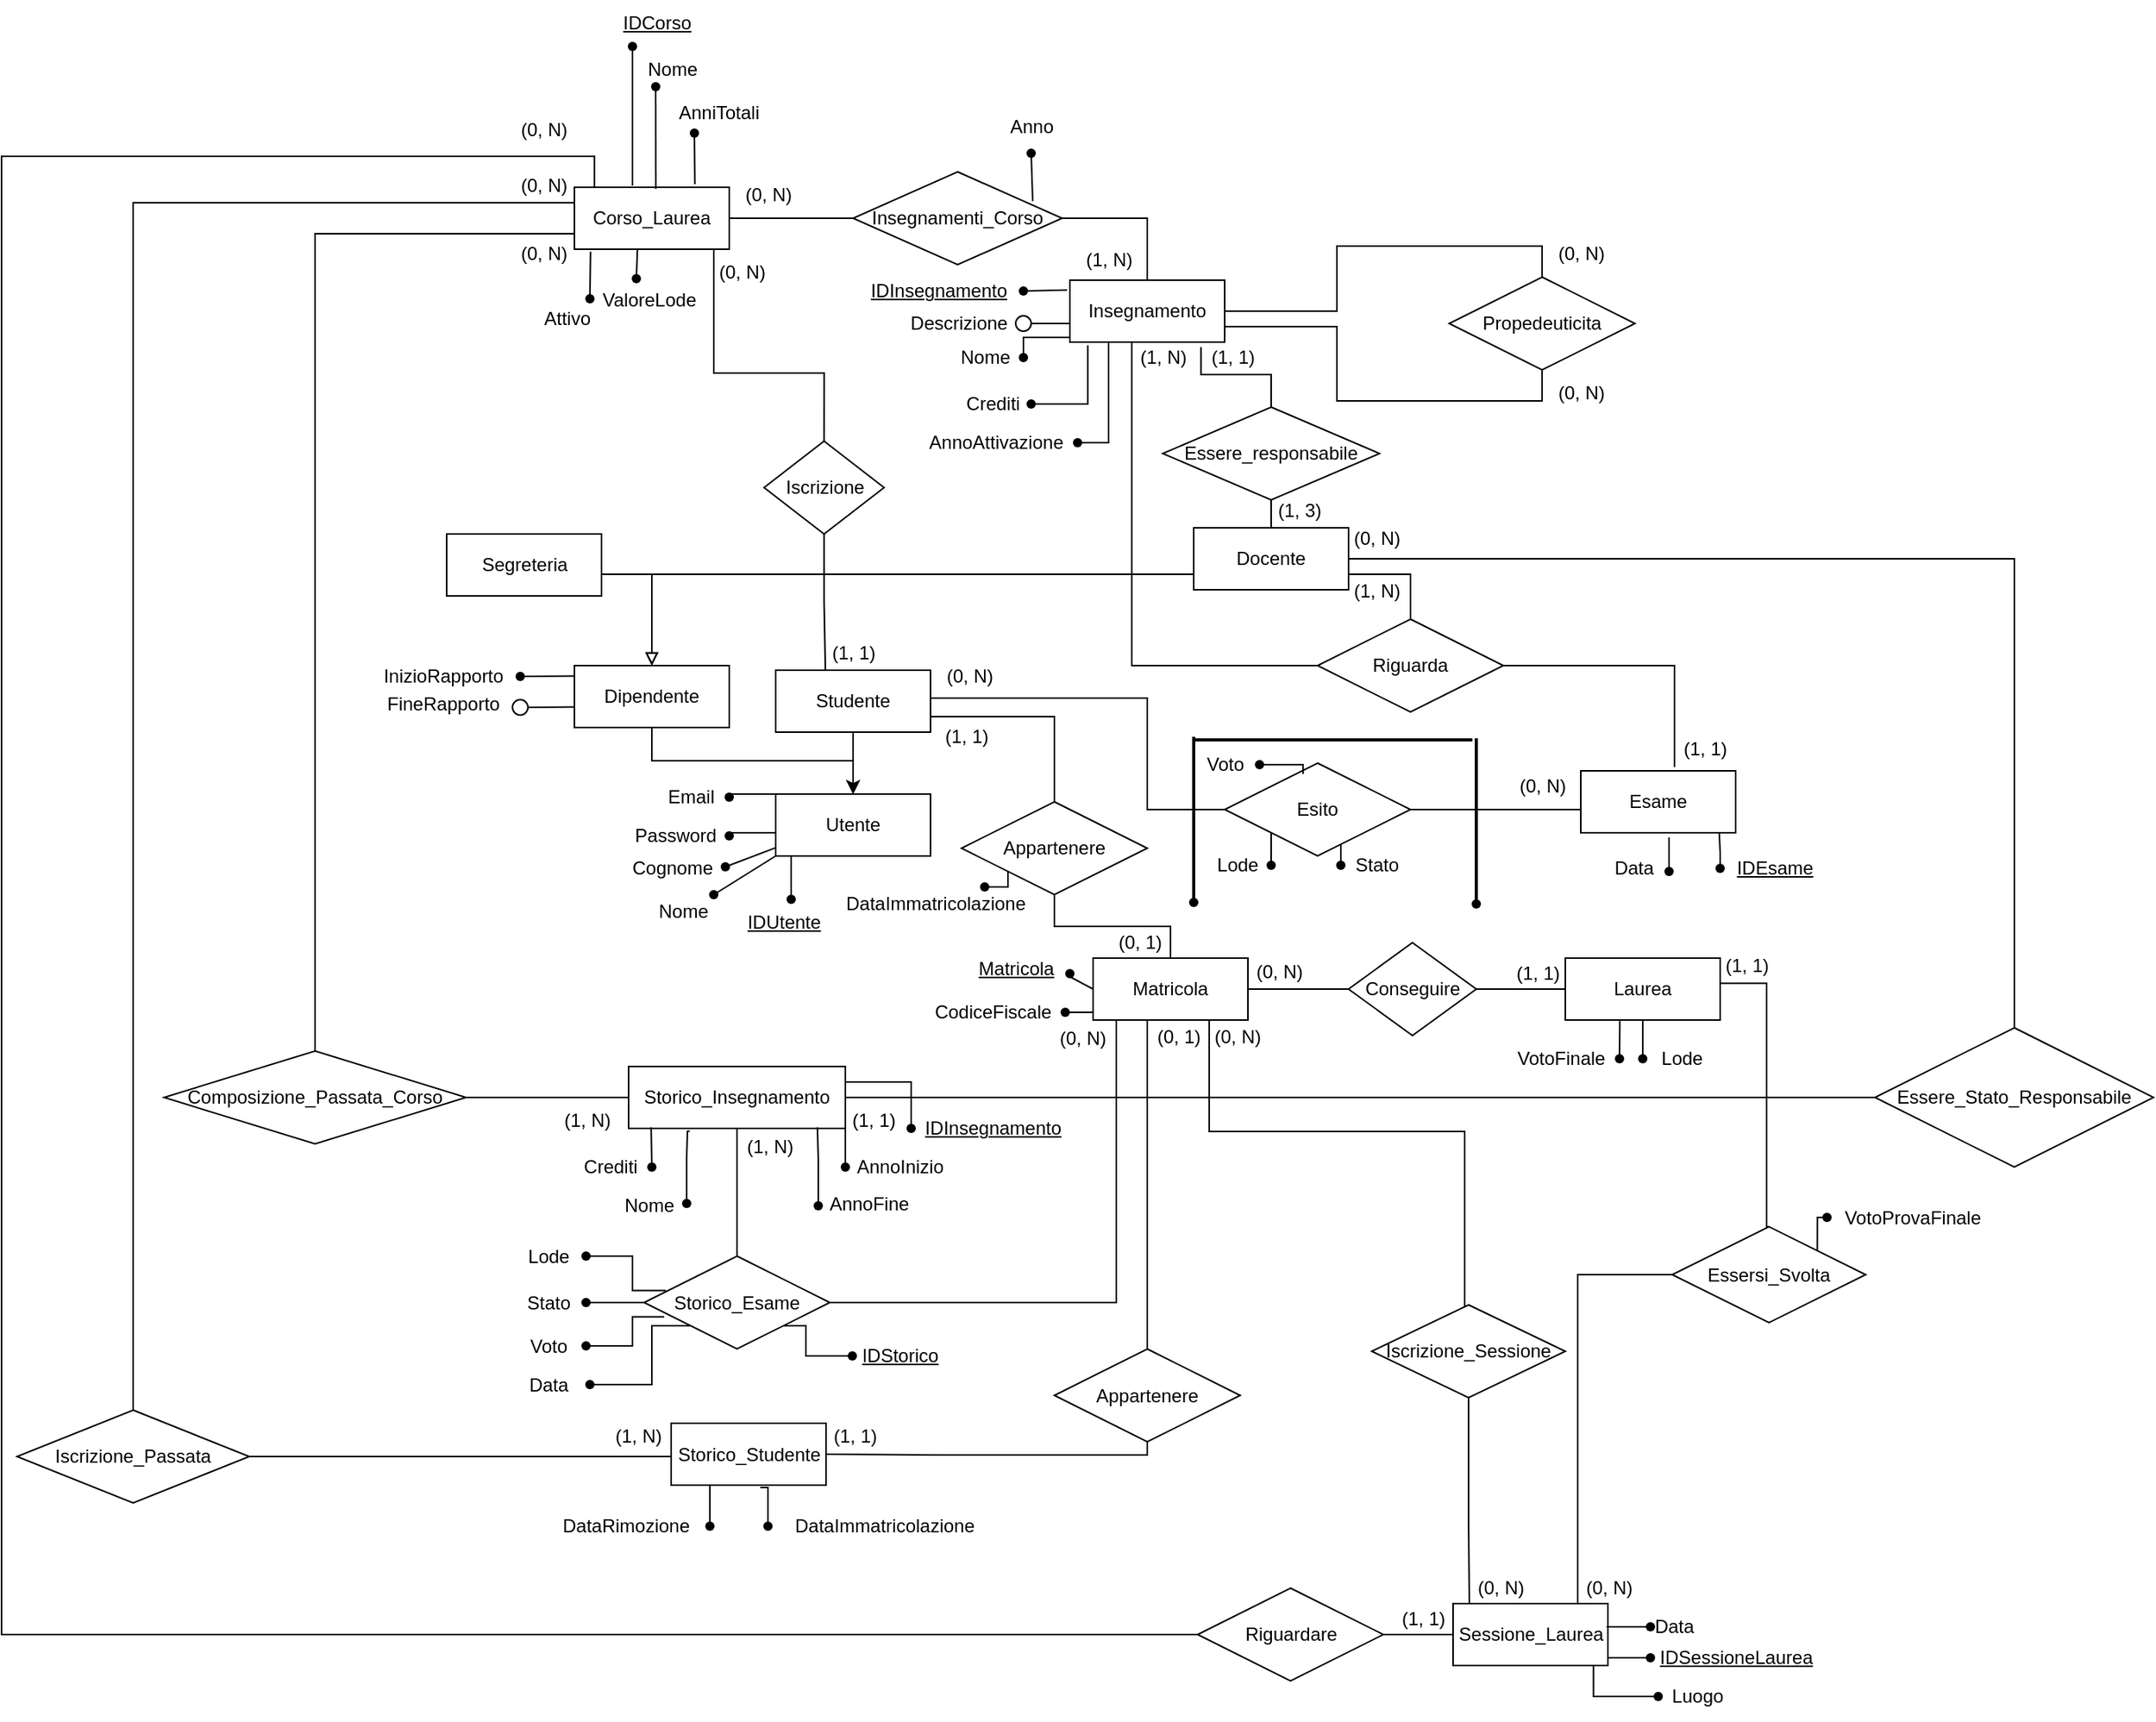 <mxfile version="21.3.2" type="device" pages="4">
  <diagram name="ER" id="HODhgzX3EVLVLqx_ZmJ5">
    <mxGraphModel dx="2219" dy="541" grid="1" gridSize="10" guides="1" tooltips="1" connect="1" arrows="1" fold="1" page="1" pageScale="1" pageWidth="1169" pageHeight="827" math="0" shadow="0">
      <root>
        <mxCell id="0" />
        <mxCell id="1" parent="0" />
        <mxCell id="3iWtEARyDN6ATdgSiS8p-9" value="Utente" style="whiteSpace=wrap;html=1;align=center;" parent="1" vertex="1">
          <mxGeometry x="380" y="542" width="100" height="40" as="geometry" />
        </mxCell>
        <mxCell id="3iWtEARyDN6ATdgSiS8p-14" style="edgeStyle=orthogonalEdgeStyle;rounded=0;orthogonalLoop=1;jettySize=auto;html=1;" parent="1" source="3iWtEARyDN6ATdgSiS8p-10" target="3iWtEARyDN6ATdgSiS8p-9" edge="1">
          <mxGeometry relative="1" as="geometry" />
        </mxCell>
        <mxCell id="3iWtEARyDN6ATdgSiS8p-98" style="edgeStyle=orthogonalEdgeStyle;rounded=0;orthogonalLoop=1;jettySize=auto;html=1;entryX=0;entryY=0.5;entryDx=0;entryDy=0;endArrow=none;endFill=0;" parent="1" source="3iWtEARyDN6ATdgSiS8p-10" target="3iWtEARyDN6ATdgSiS8p-95" edge="1">
          <mxGeometry relative="1" as="geometry">
            <Array as="points">
              <mxPoint x="620" y="480" />
              <mxPoint x="620" y="552" />
            </Array>
          </mxGeometry>
        </mxCell>
        <mxCell id="3iWtEARyDN6ATdgSiS8p-10" value="Studente" style="whiteSpace=wrap;html=1;align=center;" parent="1" vertex="1">
          <mxGeometry x="380" y="462" width="100" height="40" as="geometry" />
        </mxCell>
        <mxCell id="3iWtEARyDN6ATdgSiS8p-15" style="edgeStyle=orthogonalEdgeStyle;rounded=0;orthogonalLoop=1;jettySize=auto;html=1;entryX=0.5;entryY=0;entryDx=0;entryDy=0;endArrow=block;endFill=0;" parent="1" source="3iWtEARyDN6ATdgSiS8p-11" target="3iWtEARyDN6ATdgSiS8p-112" edge="1">
          <mxGeometry relative="1" as="geometry">
            <Array as="points">
              <mxPoint x="300" y="400" />
            </Array>
          </mxGeometry>
        </mxCell>
        <mxCell id="3iWtEARyDN6ATdgSiS8p-38" style="edgeStyle=orthogonalEdgeStyle;rounded=0;orthogonalLoop=1;jettySize=auto;html=1;entryX=0.5;entryY=1;entryDx=0;entryDy=0;endArrow=none;endFill=0;" parent="1" source="3iWtEARyDN6ATdgSiS8p-11" target="3iWtEARyDN6ATdgSiS8p-37" edge="1">
          <mxGeometry relative="1" as="geometry">
            <Array as="points">
              <mxPoint x="700" y="372" />
            </Array>
          </mxGeometry>
        </mxCell>
        <mxCell id="7vnBk8emVIsdYifyHRpd-11" style="edgeStyle=orthogonalEdgeStyle;rounded=0;orthogonalLoop=1;jettySize=auto;html=1;entryX=0.5;entryY=0;entryDx=0;entryDy=0;endArrow=none;endFill=0;" parent="1" source="3iWtEARyDN6ATdgSiS8p-11" target="3iWtEARyDN6ATdgSiS8p-127" edge="1">
          <mxGeometry relative="1" as="geometry" />
        </mxCell>
        <mxCell id="7vnBk8emVIsdYifyHRpd-20" style="edgeStyle=orthogonalEdgeStyle;rounded=0;orthogonalLoop=1;jettySize=auto;html=1;entryX=0.5;entryY=0;entryDx=0;entryDy=0;endArrow=none;endFill=0;" parent="1" source="3iWtEARyDN6ATdgSiS8p-11" target="3iWtEARyDN6ATdgSiS8p-78" edge="1">
          <mxGeometry relative="1" as="geometry">
            <Array as="points">
              <mxPoint x="790" y="400" />
            </Array>
          </mxGeometry>
        </mxCell>
        <mxCell id="3iWtEARyDN6ATdgSiS8p-11" value="Docente" style="whiteSpace=wrap;html=1;align=center;" parent="1" vertex="1">
          <mxGeometry x="650" y="370" width="100" height="40" as="geometry" />
        </mxCell>
        <mxCell id="3iWtEARyDN6ATdgSiS8p-113" style="edgeStyle=orthogonalEdgeStyle;rounded=0;orthogonalLoop=1;jettySize=auto;html=1;entryX=0.5;entryY=0;entryDx=0;entryDy=0;exitX=1;exitY=0.75;exitDx=0;exitDy=0;endArrow=block;endFill=0;" parent="1" source="3iWtEARyDN6ATdgSiS8p-12" target="3iWtEARyDN6ATdgSiS8p-112" edge="1">
          <mxGeometry relative="1" as="geometry">
            <Array as="points">
              <mxPoint x="267" y="400" />
              <mxPoint x="300" y="400" />
            </Array>
          </mxGeometry>
        </mxCell>
        <mxCell id="3iWtEARyDN6ATdgSiS8p-12" value="Segreteria" style="whiteSpace=wrap;html=1;align=center;" parent="1" vertex="1">
          <mxGeometry x="167.5" y="374" width="100" height="40" as="geometry" />
        </mxCell>
        <mxCell id="3iWtEARyDN6ATdgSiS8p-19" value="Matricola" style="text;html=1;align=center;verticalAlign=middle;resizable=0;points=[];autosize=1;strokeColor=none;fillColor=none;fontStyle=4" parent="1" vertex="1">
          <mxGeometry x="500" y="640" width="70" height="30" as="geometry" />
        </mxCell>
        <mxCell id="3iWtEARyDN6ATdgSiS8p-55" style="edgeStyle=orthogonalEdgeStyle;rounded=0;orthogonalLoop=1;jettySize=auto;html=1;entryX=0;entryY=0.5;entryDx=0;entryDy=0;endArrow=none;endFill=0;" parent="1" source="3iWtEARyDN6ATdgSiS8p-21" target="3iWtEARyDN6ATdgSiS8p-54" edge="1">
          <mxGeometry relative="1" as="geometry" />
        </mxCell>
        <mxCell id="7vnBk8emVIsdYifyHRpd-15" style="edgeStyle=orthogonalEdgeStyle;rounded=0;orthogonalLoop=1;jettySize=auto;html=1;endArrow=none;endFill=0;exitX=0;exitY=0.75;exitDx=0;exitDy=0;" parent="1" source="3iWtEARyDN6ATdgSiS8p-21" target="3iWtEARyDN6ATdgSiS8p-138" edge="1">
          <mxGeometry relative="1" as="geometry" />
        </mxCell>
        <mxCell id="3iWtEARyDN6ATdgSiS8p-21" value="Corso_Laurea" style="whiteSpace=wrap;html=1;align=center;" parent="1" vertex="1">
          <mxGeometry x="250" y="150" width="100" height="40" as="geometry" />
        </mxCell>
        <mxCell id="3iWtEARyDN6ATdgSiS8p-74" style="edgeStyle=orthogonalEdgeStyle;rounded=0;orthogonalLoop=1;jettySize=auto;html=1;entryX=0.5;entryY=0;entryDx=0;entryDy=0;endArrow=none;endFill=0;" parent="1" source="3iWtEARyDN6ATdgSiS8p-22" target="3iWtEARyDN6ATdgSiS8p-73" edge="1">
          <mxGeometry relative="1" as="geometry" />
        </mxCell>
        <mxCell id="7vnBk8emVIsdYifyHRpd-19" style="edgeStyle=orthogonalEdgeStyle;rounded=0;orthogonalLoop=1;jettySize=auto;html=1;entryX=0;entryY=0.5;entryDx=0;entryDy=0;endArrow=none;endFill=0;" parent="1" source="3iWtEARyDN6ATdgSiS8p-22" target="3iWtEARyDN6ATdgSiS8p-78" edge="1">
          <mxGeometry relative="1" as="geometry">
            <Array as="points">
              <mxPoint x="610" y="459" />
            </Array>
          </mxGeometry>
        </mxCell>
        <mxCell id="3iWtEARyDN6ATdgSiS8p-22" value="Insegnamento" style="whiteSpace=wrap;html=1;align=center;" parent="1" vertex="1">
          <mxGeometry x="570" y="210" width="100" height="40" as="geometry" />
        </mxCell>
        <mxCell id="3iWtEARyDN6ATdgSiS8p-24" value="" style="endArrow=none;html=1;rounded=0;" parent="1" edge="1">
          <mxGeometry width="50" height="50" relative="1" as="geometry">
            <mxPoint x="390" y="610" as="sourcePoint" />
            <mxPoint x="390" y="582" as="targetPoint" />
          </mxGeometry>
        </mxCell>
        <mxCell id="3iWtEARyDN6ATdgSiS8p-25" value="" style="shape=waypoint;sketch=0;fillStyle=solid;size=6;pointerEvents=1;points=[];fillColor=none;resizable=0;rotatable=0;perimeter=centerPerimeter;snapToPoint=1;" parent="1" vertex="1">
          <mxGeometry x="380" y="600" width="20" height="20" as="geometry" />
        </mxCell>
        <mxCell id="3iWtEARyDN6ATdgSiS8p-26" value="Nome" style="text;html=1;align=center;verticalAlign=middle;resizable=0;points=[];autosize=1;strokeColor=none;fillColor=none;" parent="1" vertex="1">
          <mxGeometry x="290" y="603" width="60" height="30" as="geometry" />
        </mxCell>
        <mxCell id="3iWtEARyDN6ATdgSiS8p-27" value="" style="endArrow=none;html=1;rounded=0;exitX=0.25;exitY=0;exitDx=0;exitDy=0;exitPerimeter=0;entryX=0;entryY=0.867;entryDx=0;entryDy=0;entryPerimeter=0;" parent="1" source="3iWtEARyDN6ATdgSiS8p-28" target="3iWtEARyDN6ATdgSiS8p-9" edge="1">
          <mxGeometry width="50" height="50" relative="1" as="geometry">
            <mxPoint x="440" y="590" as="sourcePoint" />
            <mxPoint x="435" y="582" as="targetPoint" />
          </mxGeometry>
        </mxCell>
        <mxCell id="3iWtEARyDN6ATdgSiS8p-28" value="" style="shape=waypoint;sketch=0;fillStyle=solid;size=6;pointerEvents=1;points=[];fillColor=none;resizable=0;rotatable=0;perimeter=centerPerimeter;snapToPoint=1;" parent="1" vertex="1">
          <mxGeometry x="337.5" y="579" width="20" height="20" as="geometry" />
        </mxCell>
        <mxCell id="3iWtEARyDN6ATdgSiS8p-29" value="Cognome" style="text;html=1;align=center;verticalAlign=middle;resizable=0;points=[];autosize=1;strokeColor=none;fillColor=none;" parent="1" vertex="1">
          <mxGeometry x="272.5" y="575" width="80" height="30" as="geometry" />
        </mxCell>
        <mxCell id="3iWtEARyDN6ATdgSiS8p-30" value="" style="endArrow=none;html=1;rounded=0;" parent="1" edge="1">
          <mxGeometry width="50" height="50" relative="1" as="geometry">
            <mxPoint x="350" y="542" as="sourcePoint" />
            <mxPoint x="380" y="542" as="targetPoint" />
          </mxGeometry>
        </mxCell>
        <mxCell id="3iWtEARyDN6ATdgSiS8p-31" value="" style="shape=waypoint;sketch=0;fillStyle=solid;size=6;pointerEvents=1;points=[];fillColor=none;resizable=0;rotatable=0;perimeter=centerPerimeter;snapToPoint=1;" parent="1" vertex="1">
          <mxGeometry x="340" y="534" width="20" height="20" as="geometry" />
        </mxCell>
        <mxCell id="3iWtEARyDN6ATdgSiS8p-33" value="Email" style="text;html=1;align=center;verticalAlign=middle;resizable=0;points=[];autosize=1;strokeColor=none;fillColor=none;" parent="1" vertex="1">
          <mxGeometry x="300" y="529" width="50" height="30" as="geometry" />
        </mxCell>
        <mxCell id="3iWtEARyDN6ATdgSiS8p-34" value="" style="endArrow=none;html=1;rounded=0;" parent="1" edge="1">
          <mxGeometry width="50" height="50" relative="1" as="geometry">
            <mxPoint x="350" y="567" as="sourcePoint" />
            <mxPoint x="380" y="567" as="targetPoint" />
          </mxGeometry>
        </mxCell>
        <mxCell id="3iWtEARyDN6ATdgSiS8p-35" value="" style="shape=waypoint;sketch=0;fillStyle=solid;size=6;pointerEvents=1;points=[];fillColor=none;resizable=0;rotatable=0;perimeter=centerPerimeter;snapToPoint=1;" parent="1" vertex="1">
          <mxGeometry x="340" y="559" width="20" height="20" as="geometry" />
        </mxCell>
        <mxCell id="3iWtEARyDN6ATdgSiS8p-36" value="Password" style="text;html=1;align=center;verticalAlign=middle;resizable=0;points=[];autosize=1;strokeColor=none;fillColor=none;" parent="1" vertex="1">
          <mxGeometry x="275" y="554" width="80" height="30" as="geometry" />
        </mxCell>
        <mxCell id="3iWtEARyDN6ATdgSiS8p-39" style="edgeStyle=orthogonalEdgeStyle;rounded=0;orthogonalLoop=1;jettySize=auto;html=1;entryX=0.847;entryY=1.08;entryDx=0;entryDy=0;endArrow=none;endFill=0;entryPerimeter=0;" parent="1" source="3iWtEARyDN6ATdgSiS8p-37" target="3iWtEARyDN6ATdgSiS8p-22" edge="1">
          <mxGeometry relative="1" as="geometry" />
        </mxCell>
        <mxCell id="3iWtEARyDN6ATdgSiS8p-37" value="Essere_responsabile" style="shape=rhombus;perimeter=rhombusPerimeter;whiteSpace=wrap;html=1;align=center;" parent="1" vertex="1">
          <mxGeometry x="630" y="292" width="140" height="60" as="geometry" />
        </mxCell>
        <mxCell id="3iWtEARyDN6ATdgSiS8p-41" value="(1, 3)" style="text;html=1;align=center;verticalAlign=middle;resizable=0;points=[];autosize=1;strokeColor=none;fillColor=none;" parent="1" vertex="1">
          <mxGeometry x="693" y="344" width="50" height="30" as="geometry" />
        </mxCell>
        <mxCell id="3iWtEARyDN6ATdgSiS8p-56" style="edgeStyle=orthogonalEdgeStyle;rounded=0;orthogonalLoop=1;jettySize=auto;html=1;entryX=0.5;entryY=0;entryDx=0;entryDy=0;endArrow=none;endFill=0;" parent="1" source="3iWtEARyDN6ATdgSiS8p-54" target="3iWtEARyDN6ATdgSiS8p-22" edge="1">
          <mxGeometry relative="1" as="geometry" />
        </mxCell>
        <mxCell id="3iWtEARyDN6ATdgSiS8p-54" value="Insegnamenti_Corso" style="shape=rhombus;perimeter=rhombusPerimeter;whiteSpace=wrap;html=1;align=center;" parent="1" vertex="1">
          <mxGeometry x="430" y="140" width="135" height="60" as="geometry" />
        </mxCell>
        <mxCell id="3iWtEARyDN6ATdgSiS8p-57" value="(0, N)" style="text;html=1;align=center;verticalAlign=middle;resizable=0;points=[];autosize=1;strokeColor=none;fillColor=none;" parent="1" vertex="1">
          <mxGeometry x="350" y="140" width="50" height="30" as="geometry" />
        </mxCell>
        <mxCell id="3iWtEARyDN6ATdgSiS8p-58" value="(1, N)" style="text;html=1;align=center;verticalAlign=middle;resizable=0;points=[];autosize=1;strokeColor=none;fillColor=none;" parent="1" vertex="1">
          <mxGeometry x="570" y="182" width="50" height="30" as="geometry" />
        </mxCell>
        <mxCell id="3iWtEARyDN6ATdgSiS8p-66" value="IDInsegnamento" style="text;html=1;align=center;verticalAlign=middle;resizable=0;points=[];autosize=1;strokeColor=none;fillColor=none;fontStyle=4" parent="1" vertex="1">
          <mxGeometry x="430" y="202" width="110" height="30" as="geometry" />
        </mxCell>
        <mxCell id="3iWtEARyDN6ATdgSiS8p-67" value="Nome" style="text;html=1;align=center;verticalAlign=middle;resizable=0;points=[];autosize=1;strokeColor=none;fillColor=none;" parent="1" vertex="1">
          <mxGeometry x="485" y="245" width="60" height="30" as="geometry" />
        </mxCell>
        <mxCell id="3iWtEARyDN6ATdgSiS8p-68" value="Descrizione" style="text;html=1;align=center;verticalAlign=middle;resizable=0;points=[];autosize=1;strokeColor=none;fillColor=none;" parent="1" vertex="1">
          <mxGeometry x="452.5" y="223" width="90" height="30" as="geometry" />
        </mxCell>
        <mxCell id="3iWtEARyDN6ATdgSiS8p-69" value="Anno" style="text;html=1;align=center;verticalAlign=middle;resizable=0;points=[];autosize=1;strokeColor=none;fillColor=none;" parent="1" vertex="1">
          <mxGeometry x="520" y="96" width="50" height="30" as="geometry" />
        </mxCell>
        <mxCell id="3iWtEARyDN6ATdgSiS8p-70" value="IDCorso" style="text;html=1;align=center;verticalAlign=middle;resizable=0;points=[];autosize=1;strokeColor=none;fillColor=none;fontStyle=4" parent="1" vertex="1">
          <mxGeometry x="267.5" y="29.04" width="70" height="30" as="geometry" />
        </mxCell>
        <mxCell id="3iWtEARyDN6ATdgSiS8p-71" value="Nome" style="text;html=1;align=center;verticalAlign=middle;resizable=0;points=[];autosize=1;strokeColor=none;fillColor=none;" parent="1" vertex="1">
          <mxGeometry x="282.5" y="59.04" width="60" height="30" as="geometry" />
        </mxCell>
        <mxCell id="3iWtEARyDN6ATdgSiS8p-72" value="AnniTotali" style="text;html=1;align=center;verticalAlign=middle;resizable=0;points=[];autosize=1;strokeColor=none;fillColor=none;" parent="1" vertex="1">
          <mxGeometry x="302.5" y="87.04" width="80" height="30" as="geometry" />
        </mxCell>
        <mxCell id="3iWtEARyDN6ATdgSiS8p-75" style="edgeStyle=orthogonalEdgeStyle;rounded=0;orthogonalLoop=1;jettySize=auto;html=1;exitX=0.5;exitY=1;exitDx=0;exitDy=0;entryX=1;entryY=0.75;entryDx=0;entryDy=0;endArrow=none;endFill=0;" parent="1" source="3iWtEARyDN6ATdgSiS8p-73" target="3iWtEARyDN6ATdgSiS8p-22" edge="1">
          <mxGeometry relative="1" as="geometry">
            <mxPoint x="770.667" y="280" as="targetPoint" />
          </mxGeometry>
        </mxCell>
        <mxCell id="3iWtEARyDN6ATdgSiS8p-73" value="Propedeuticita" style="shape=rhombus;perimeter=rhombusPerimeter;whiteSpace=wrap;html=1;align=center;" parent="1" vertex="1">
          <mxGeometry x="815" y="208" width="120" height="60" as="geometry" />
        </mxCell>
        <mxCell id="3iWtEARyDN6ATdgSiS8p-76" value="(0, N)" style="text;html=1;align=center;verticalAlign=middle;resizable=0;points=[];autosize=1;strokeColor=none;fillColor=none;" parent="1" vertex="1">
          <mxGeometry x="875" y="178" width="50" height="30" as="geometry" />
        </mxCell>
        <mxCell id="3iWtEARyDN6ATdgSiS8p-77" value="(0, N)" style="text;html=1;align=center;verticalAlign=middle;resizable=0;points=[];autosize=1;strokeColor=none;fillColor=none;" parent="1" vertex="1">
          <mxGeometry x="875" y="268" width="50" height="30" as="geometry" />
        </mxCell>
        <mxCell id="3iWtEARyDN6ATdgSiS8p-83" style="edgeStyle=orthogonalEdgeStyle;rounded=0;orthogonalLoop=1;jettySize=auto;html=1;entryX=0.605;entryY=-0.06;entryDx=0;entryDy=0;entryPerimeter=0;endArrow=none;endFill=0;" parent="1" source="3iWtEARyDN6ATdgSiS8p-78" target="3iWtEARyDN6ATdgSiS8p-81" edge="1">
          <mxGeometry relative="1" as="geometry" />
        </mxCell>
        <mxCell id="3iWtEARyDN6ATdgSiS8p-78" value="Riguarda" style="shape=rhombus;perimeter=rhombusPerimeter;whiteSpace=wrap;html=1;align=center;" parent="1" vertex="1">
          <mxGeometry x="730" y="429" width="120" height="60" as="geometry" />
        </mxCell>
        <mxCell id="3iWtEARyDN6ATdgSiS8p-96" style="edgeStyle=orthogonalEdgeStyle;rounded=0;orthogonalLoop=1;jettySize=auto;html=1;entryX=1;entryY=0.5;entryDx=0;entryDy=0;exitX=0;exitY=0.5;exitDx=0;exitDy=0;endArrow=none;endFill=0;" parent="1" source="3iWtEARyDN6ATdgSiS8p-81" target="3iWtEARyDN6ATdgSiS8p-95" edge="1">
          <mxGeometry relative="1" as="geometry">
            <Array as="points">
              <mxPoint x="900" y="552" />
            </Array>
          </mxGeometry>
        </mxCell>
        <mxCell id="3iWtEARyDN6ATdgSiS8p-81" value="Esame" style="whiteSpace=wrap;html=1;align=center;" parent="1" vertex="1">
          <mxGeometry x="900" y="527" width="100" height="40" as="geometry" />
        </mxCell>
        <mxCell id="3iWtEARyDN6ATdgSiS8p-86" value="Data" style="text;html=1;align=center;verticalAlign=middle;resizable=0;points=[];autosize=1;strokeColor=none;fillColor=none;" parent="1" vertex="1">
          <mxGeometry x="909" y="575" width="50" height="30" as="geometry" />
        </mxCell>
        <mxCell id="3iWtEARyDN6ATdgSiS8p-95" value="Esito" style="shape=rhombus;perimeter=rhombusPerimeter;whiteSpace=wrap;html=1;align=center;" parent="1" vertex="1">
          <mxGeometry x="670" y="522" width="120" height="60" as="geometry" />
        </mxCell>
        <mxCell id="3iWtEARyDN6ATdgSiS8p-101" value="Lode" style="text;html=1;align=center;verticalAlign=middle;resizable=0;points=[];autosize=1;strokeColor=none;fillColor=none;" parent="1" vertex="1">
          <mxGeometry x="652.5" y="573" width="50" height="30" as="geometry" />
        </mxCell>
        <mxCell id="3iWtEARyDN6ATdgSiS8p-136" style="edgeStyle=orthogonalEdgeStyle;rounded=0;orthogonalLoop=1;jettySize=auto;html=1;entryX=0.5;entryY=0;entryDx=0;entryDy=0;exitX=0.5;exitY=1;exitDx=0;exitDy=0;endArrow=none;endFill=0;" parent="1" source="3iWtEARyDN6ATdgSiS8p-102" target="3iWtEARyDN6ATdgSiS8p-128" edge="1">
          <mxGeometry relative="1" as="geometry">
            <Array as="points">
              <mxPoint x="355" y="841" />
            </Array>
          </mxGeometry>
        </mxCell>
        <mxCell id="7vnBk8emVIsdYifyHRpd-14" style="edgeStyle=orthogonalEdgeStyle;rounded=0;orthogonalLoop=1;jettySize=auto;html=1;entryX=1;entryY=0.5;entryDx=0;entryDy=0;exitX=0;exitY=0.5;exitDx=0;exitDy=0;endArrow=none;endFill=0;" parent="1" source="3iWtEARyDN6ATdgSiS8p-102" target="3iWtEARyDN6ATdgSiS8p-138" edge="1">
          <mxGeometry relative="1" as="geometry">
            <Array as="points">
              <mxPoint x="270" y="738" />
              <mxPoint x="270" y="738" />
            </Array>
          </mxGeometry>
        </mxCell>
        <mxCell id="3iWtEARyDN6ATdgSiS8p-102" value="Storico_Insegnamento" style="whiteSpace=wrap;html=1;align=center;" parent="1" vertex="1">
          <mxGeometry x="285" y="718" width="140" height="40" as="geometry" />
        </mxCell>
        <mxCell id="7vnBk8emVIsdYifyHRpd-93" style="edgeStyle=orthogonalEdgeStyle;rounded=0;orthogonalLoop=1;jettySize=auto;html=1;entryX=1;entryY=0.5;entryDx=0;entryDy=0;endArrow=none;endFill=0;" parent="1" source="3iWtEARyDN6ATdgSiS8p-109" target="7vnBk8emVIsdYifyHRpd-92" edge="1">
          <mxGeometry relative="1" as="geometry">
            <Array as="points">
              <mxPoint x="250" y="970" />
              <mxPoint x="250" y="970" />
            </Array>
          </mxGeometry>
        </mxCell>
        <mxCell id="3iWtEARyDN6ATdgSiS8p-109" value="Storico_Studente" style="whiteSpace=wrap;html=1;align=center;" parent="1" vertex="1">
          <mxGeometry x="312.5" y="948.5" width="100" height="40" as="geometry" />
        </mxCell>
        <mxCell id="3iWtEARyDN6ATdgSiS8p-114" style="edgeStyle=orthogonalEdgeStyle;rounded=0;orthogonalLoop=1;jettySize=auto;html=1;exitX=0.5;exitY=1;exitDx=0;exitDy=0;" parent="1" source="3iWtEARyDN6ATdgSiS8p-112" target="3iWtEARyDN6ATdgSiS8p-9" edge="1">
          <mxGeometry relative="1" as="geometry" />
        </mxCell>
        <mxCell id="3iWtEARyDN6ATdgSiS8p-112" value="Dipendente" style="whiteSpace=wrap;html=1;align=center;" parent="1" vertex="1">
          <mxGeometry x="250" y="459" width="100" height="40" as="geometry" />
        </mxCell>
        <mxCell id="3iWtEARyDN6ATdgSiS8p-115" value="InizioRapporto" style="text;html=1;align=center;verticalAlign=middle;resizable=0;points=[];autosize=1;strokeColor=none;fillColor=none;" parent="1" vertex="1">
          <mxGeometry x="115" y="451" width="100" height="30" as="geometry" />
        </mxCell>
        <mxCell id="3iWtEARyDN6ATdgSiS8p-116" value="FineRapporto" style="text;html=1;align=center;verticalAlign=middle;resizable=0;points=[];autosize=1;strokeColor=none;fillColor=none;" parent="1" vertex="1">
          <mxGeometry x="115" y="469" width="100" height="30" as="geometry" />
        </mxCell>
        <mxCell id="3iWtEARyDN6ATdgSiS8p-121" value="DataImmatricolazione" style="text;html=1;align=center;verticalAlign=middle;resizable=0;points=[];autosize=1;strokeColor=none;fillColor=none;" parent="1" vertex="1">
          <mxGeometry x="412.5" y="598" width="140" height="30" as="geometry" />
        </mxCell>
        <mxCell id="7vnBk8emVIsdYifyHRpd-12" style="edgeStyle=orthogonalEdgeStyle;rounded=0;orthogonalLoop=1;jettySize=auto;html=1;entryX=1;entryY=0.5;entryDx=0;entryDy=0;endArrow=none;endFill=0;" parent="1" source="3iWtEARyDN6ATdgSiS8p-127" target="3iWtEARyDN6ATdgSiS8p-102" edge="1">
          <mxGeometry relative="1" as="geometry" />
        </mxCell>
        <mxCell id="3iWtEARyDN6ATdgSiS8p-127" value="Essere_Stato_Responsabile" style="shape=rhombus;perimeter=rhombusPerimeter;whiteSpace=wrap;html=1;align=center;" parent="1" vertex="1">
          <mxGeometry x="1090" y="693" width="180" height="90" as="geometry" />
        </mxCell>
        <mxCell id="yIK8-fT6nDU98_ANU1s1-4" style="edgeStyle=orthogonalEdgeStyle;rounded=0;orthogonalLoop=1;jettySize=auto;html=1;endArrow=none;endFill=0;" parent="1" source="3iWtEARyDN6ATdgSiS8p-128" target="aW0m2fz-T_zUFv7SbKgN-1" edge="1">
          <mxGeometry relative="1" as="geometry">
            <Array as="points">
              <mxPoint x="600" y="871" />
            </Array>
          </mxGeometry>
        </mxCell>
        <mxCell id="3iWtEARyDN6ATdgSiS8p-128" value="Storico_Esame" style="shape=rhombus;perimeter=rhombusPerimeter;whiteSpace=wrap;html=1;align=center;" parent="1" vertex="1">
          <mxGeometry x="295" y="840.5" width="120" height="60" as="geometry" />
        </mxCell>
        <mxCell id="3iWtEARyDN6ATdgSiS8p-131" value="Voto" style="text;html=1;align=center;verticalAlign=middle;resizable=0;points=[];autosize=1;strokeColor=none;fillColor=none;" parent="1" vertex="1">
          <mxGeometry x="207.5" y="883.5" width="50" height="30" as="geometry" />
        </mxCell>
        <mxCell id="3iWtEARyDN6ATdgSiS8p-132" value="Lode" style="text;html=1;align=center;verticalAlign=middle;resizable=0;points=[];autosize=1;strokeColor=none;fillColor=none;" parent="1" vertex="1">
          <mxGeometry x="207.5" y="825.5" width="50" height="30" as="geometry" />
        </mxCell>
        <mxCell id="3iWtEARyDN6ATdgSiS8p-134" value="AnnoInizio" style="text;html=1;align=center;verticalAlign=middle;resizable=0;points=[];autosize=1;strokeColor=none;fillColor=none;" parent="1" vertex="1">
          <mxGeometry x="420" y="768" width="80" height="30" as="geometry" />
        </mxCell>
        <mxCell id="3iWtEARyDN6ATdgSiS8p-135" value="AnnoFine" style="text;html=1;align=center;verticalAlign=middle;resizable=0;points=[];autosize=1;strokeColor=none;fillColor=none;" parent="1" vertex="1">
          <mxGeometry x="404.5" y="791.5" width="70" height="30" as="geometry" />
        </mxCell>
        <mxCell id="3iWtEARyDN6ATdgSiS8p-137" value="Attivo" style="text;html=1;align=center;verticalAlign=middle;resizable=0;points=[];autosize=1;strokeColor=none;fillColor=none;" parent="1" vertex="1">
          <mxGeometry x="220" y="220" width="50" height="30" as="geometry" />
        </mxCell>
        <mxCell id="3iWtEARyDN6ATdgSiS8p-138" value="Composizione_Passata_Corso" style="shape=rhombus;perimeter=rhombusPerimeter;whiteSpace=wrap;html=1;align=center;" parent="1" vertex="1">
          <mxGeometry x="-15" y="708" width="195" height="60" as="geometry" />
        </mxCell>
        <mxCell id="7vnBk8emVIsdYifyHRpd-2" value="(0, N)" style="text;html=1;align=center;verticalAlign=middle;resizable=0;points=[];autosize=1;strokeColor=none;fillColor=none;" parent="1" vertex="1">
          <mxGeometry x="480" y="451" width="50" height="30" as="geometry" />
        </mxCell>
        <mxCell id="7vnBk8emVIsdYifyHRpd-6" value="&amp;nbsp;&lt;span style=&quot;white-space: pre;&quot;&gt; &lt;/span&gt;" style="text;html=1;align=center;verticalAlign=middle;resizable=0;points=[];autosize=1;strokeColor=none;fillColor=none;" parent="1" vertex="1">
          <mxGeometry x="702" y="87.04" width="50" height="30" as="geometry" />
        </mxCell>
        <mxCell id="7vnBk8emVIsdYifyHRpd-10" value="IDUtente" style="text;html=1;align=center;verticalAlign=middle;resizable=0;points=[];autosize=1;strokeColor=none;fillColor=none;fontStyle=4" parent="1" vertex="1">
          <mxGeometry x="350" y="610" width="70" height="30" as="geometry" />
        </mxCell>
        <mxCell id="7vnBk8emVIsdYifyHRpd-16" value="(0, N)" style="text;html=1;align=center;verticalAlign=middle;resizable=0;points=[];autosize=1;strokeColor=none;fillColor=none;" parent="1" vertex="1">
          <mxGeometry x="205" y="178" width="50" height="30" as="geometry" />
        </mxCell>
        <mxCell id="7vnBk8emVIsdYifyHRpd-17" value="(1, N)" style="text;html=1;align=center;verticalAlign=middle;resizable=0;points=[];autosize=1;strokeColor=none;fillColor=none;" parent="1" vertex="1">
          <mxGeometry x="232.5" y="738" width="50" height="30" as="geometry" />
        </mxCell>
        <mxCell id="7vnBk8emVIsdYifyHRpd-23" value="IDEsame" style="text;html=1;align=center;verticalAlign=middle;resizable=0;points=[];autosize=1;strokeColor=none;fillColor=none;fontStyle=4" parent="1" vertex="1">
          <mxGeometry x="990" y="575" width="70" height="30" as="geometry" />
        </mxCell>
        <mxCell id="7vnBk8emVIsdYifyHRpd-24" value="(1, 1)" style="text;html=1;align=center;verticalAlign=middle;resizable=0;points=[];autosize=1;strokeColor=none;fillColor=none;" parent="1" vertex="1">
          <mxGeometry x="650" y="245" width="50" height="30" as="geometry" />
        </mxCell>
        <mxCell id="7vnBk8emVIsdYifyHRpd-25" value="(1, N)" style="text;html=1;align=center;verticalAlign=middle;resizable=0;points=[];autosize=1;strokeColor=none;fillColor=none;" parent="1" vertex="1">
          <mxGeometry x="605" y="245" width="50" height="30" as="geometry" />
        </mxCell>
        <mxCell id="7vnBk8emVIsdYifyHRpd-26" value="(1, N)" style="text;html=1;align=center;verticalAlign=middle;resizable=0;points=[];autosize=1;strokeColor=none;fillColor=none;" parent="1" vertex="1">
          <mxGeometry x="743" y="396" width="50" height="30" as="geometry" />
        </mxCell>
        <mxCell id="7vnBk8emVIsdYifyHRpd-27" value="(1, 1)" style="text;html=1;align=center;verticalAlign=middle;resizable=0;points=[];autosize=1;strokeColor=none;fillColor=none;" parent="1" vertex="1">
          <mxGeometry x="955" y="498" width="50" height="30" as="geometry" />
        </mxCell>
        <mxCell id="7vnBk8emVIsdYifyHRpd-28" value="" style="shape=waypoint;sketch=0;size=6;pointerEvents=1;points=[];fillColor=none;resizable=0;rotatable=0;perimeter=centerPerimeter;snapToPoint=1;" parent="1" vertex="1">
          <mxGeometry x="640" y="602" width="20" height="20" as="geometry" />
        </mxCell>
        <mxCell id="7vnBk8emVIsdYifyHRpd-30" value="" style="line;strokeWidth=2;html=1;rotation=-90;" parent="1" vertex="1">
          <mxGeometry x="597.5" y="552.5" width="105" height="10" as="geometry" />
        </mxCell>
        <mxCell id="7vnBk8emVIsdYifyHRpd-32" value="" style="line;strokeWidth=2;html=1;rotation=0;" parent="1" vertex="1">
          <mxGeometry x="650" y="502" width="180" height="10" as="geometry" />
        </mxCell>
        <mxCell id="7vnBk8emVIsdYifyHRpd-34" value="" style="shape=waypoint;sketch=0;size=6;pointerEvents=1;points=[];fillColor=none;resizable=0;rotatable=0;perimeter=centerPerimeter;snapToPoint=1;" parent="1" vertex="1">
          <mxGeometry x="822.5" y="603" width="20" height="20" as="geometry" />
        </mxCell>
        <mxCell id="7vnBk8emVIsdYifyHRpd-35" value="" style="line;strokeWidth=2;html=1;rotation=-90;" parent="1" vertex="1">
          <mxGeometry x="780" y="553.5" width="105" height="10" as="geometry" />
        </mxCell>
        <mxCell id="7vnBk8emVIsdYifyHRpd-36" value="(0, N)" style="text;html=1;align=center;verticalAlign=middle;resizable=0;points=[];autosize=1;strokeColor=none;fillColor=none;" parent="1" vertex="1">
          <mxGeometry x="850" y="522" width="50" height="30" as="geometry" />
        </mxCell>
        <mxCell id="7vnBk8emVIsdYifyHRpd-39" value="" style="shape=waypoint;sketch=0;fillStyle=solid;size=6;pointerEvents=1;points=[];fillColor=none;resizable=0;rotatable=0;perimeter=centerPerimeter;snapToPoint=1;" parent="1" vertex="1">
          <mxGeometry x="205" y="456" width="20" height="20" as="geometry" />
        </mxCell>
        <mxCell id="7vnBk8emVIsdYifyHRpd-41" value="" style="ellipse;whiteSpace=wrap;html=1;aspect=fixed;" parent="1" vertex="1">
          <mxGeometry x="210" y="481" width="10" height="10" as="geometry" />
        </mxCell>
        <mxCell id="7vnBk8emVIsdYifyHRpd-44" value="" style="endArrow=none;html=1;rounded=0;" parent="1" source="7vnBk8emVIsdYifyHRpd-39" edge="1">
          <mxGeometry width="50" height="50" relative="1" as="geometry">
            <mxPoint x="220" y="465.7" as="sourcePoint" />
            <mxPoint x="250" y="465.7" as="targetPoint" />
          </mxGeometry>
        </mxCell>
        <mxCell id="7vnBk8emVIsdYifyHRpd-45" value="" style="endArrow=none;html=1;rounded=0;" parent="1" edge="1">
          <mxGeometry width="50" height="50" relative="1" as="geometry">
            <mxPoint x="220" y="486" as="sourcePoint" />
            <mxPoint x="250" y="485.7" as="targetPoint" />
            <Array as="points">
              <mxPoint x="220" y="486" />
            </Array>
          </mxGeometry>
        </mxCell>
        <mxCell id="7vnBk8emVIsdYifyHRpd-46" value="" style="endArrow=none;html=1;rounded=0;entryX=0;entryY=0.5;entryDx=0;entryDy=0;" parent="1" target="aW0m2fz-T_zUFv7SbKgN-1" edge="1">
          <mxGeometry width="50" height="50" relative="1" as="geometry">
            <mxPoint x="570" y="660" as="sourcePoint" />
            <mxPoint x="440" y="429" as="targetPoint" />
          </mxGeometry>
        </mxCell>
        <mxCell id="3iWtEARyDN6ATdgSiS8p-18" value="" style="shape=waypoint;sketch=0;fillStyle=solid;size=6;pointerEvents=1;points=[];fillColor=none;resizable=0;rotatable=0;perimeter=centerPerimeter;snapToPoint=1;" parent="1" vertex="1">
          <mxGeometry x="560" y="648" width="20" height="20" as="geometry" />
        </mxCell>
        <mxCell id="7vnBk8emVIsdYifyHRpd-49" value="" style="shape=waypoint;sketch=0;fillStyle=solid;size=6;pointerEvents=1;points=[];fillColor=none;resizable=0;rotatable=0;perimeter=centerPerimeter;snapToPoint=1;" parent="1" vertex="1">
          <mxGeometry x="330" y="597" width="20" height="20" as="geometry" />
        </mxCell>
        <mxCell id="7vnBk8emVIsdYifyHRpd-50" value="" style="endArrow=none;html=1;rounded=0;exitX=0;exitY=1;exitDx=0;exitDy=0;" parent="1" source="3iWtEARyDN6ATdgSiS8p-9" target="7vnBk8emVIsdYifyHRpd-49" edge="1">
          <mxGeometry width="50" height="50" relative="1" as="geometry">
            <mxPoint x="250" y="625" as="sourcePoint" />
            <mxPoint x="260" y="553" as="targetPoint" />
          </mxGeometry>
        </mxCell>
        <mxCell id="7vnBk8emVIsdYifyHRpd-51" value="" style="shape=waypoint;sketch=0;fillStyle=solid;size=6;pointerEvents=1;points=[];fillColor=none;resizable=0;rotatable=0;perimeter=centerPerimeter;snapToPoint=1;" parent="1" vertex="1">
          <mxGeometry x="277.5" y="49.04" width="20" height="20" as="geometry" />
        </mxCell>
        <mxCell id="7vnBk8emVIsdYifyHRpd-52" value="" style="endArrow=none;html=1;rounded=0;" parent="1" target="7vnBk8emVIsdYifyHRpd-51" edge="1">
          <mxGeometry width="50" height="50" relative="1" as="geometry">
            <mxPoint x="287.5" y="149.04" as="sourcePoint" />
            <mxPoint x="307.5" y="85.04" as="targetPoint" />
          </mxGeometry>
        </mxCell>
        <mxCell id="7vnBk8emVIsdYifyHRpd-53" value="" style="shape=waypoint;sketch=0;fillStyle=solid;size=6;pointerEvents=1;points=[];fillColor=none;resizable=0;rotatable=0;perimeter=centerPerimeter;snapToPoint=1;" parent="1" vertex="1">
          <mxGeometry x="292.5" y="75.04" width="20" height="20" as="geometry" />
        </mxCell>
        <mxCell id="7vnBk8emVIsdYifyHRpd-54" value="" style="shape=waypoint;sketch=0;fillStyle=solid;size=6;pointerEvents=1;points=[];fillColor=none;resizable=0;rotatable=0;perimeter=centerPerimeter;snapToPoint=1;" parent="1" vertex="1">
          <mxGeometry x="317.5" y="105.04" width="20" height="20" as="geometry" />
        </mxCell>
        <mxCell id="7vnBk8emVIsdYifyHRpd-55" value="" style="shape=waypoint;sketch=0;fillStyle=solid;size=6;pointerEvents=1;points=[];fillColor=none;resizable=0;rotatable=0;perimeter=centerPerimeter;snapToPoint=1;" parent="1" vertex="1">
          <mxGeometry x="250" y="212" width="20" height="20" as="geometry" />
        </mxCell>
        <mxCell id="7vnBk8emVIsdYifyHRpd-56" value="" style="endArrow=none;html=1;rounded=0;entryX=0.445;entryY=0.268;entryDx=0;entryDy=0;entryPerimeter=0;exitX=0.104;exitY=1.042;exitDx=0;exitDy=0;exitPerimeter=0;" parent="1" source="3iWtEARyDN6ATdgSiS8p-21" target="7vnBk8emVIsdYifyHRpd-55" edge="1">
          <mxGeometry width="50" height="50" relative="1" as="geometry">
            <mxPoint x="450" y="180" as="sourcePoint" />
            <mxPoint x="500" y="130" as="targetPoint" />
          </mxGeometry>
        </mxCell>
        <mxCell id="7vnBk8emVIsdYifyHRpd-57" value="" style="endArrow=none;html=1;rounded=0;exitX=0.201;exitY=0.048;exitDx=0;exitDy=0;exitPerimeter=0;" parent="1" target="7vnBk8emVIsdYifyHRpd-53" edge="1">
          <mxGeometry width="50" height="50" relative="1" as="geometry">
            <mxPoint x="302.6" y="150.96" as="sourcePoint" />
            <mxPoint x="532.5" y="129.04" as="targetPoint" />
          </mxGeometry>
        </mxCell>
        <mxCell id="7vnBk8emVIsdYifyHRpd-58" value="" style="endArrow=none;html=1;rounded=0;entryX=0.417;entryY=0.695;entryDx=0;entryDy=0;entryPerimeter=0;exitX=0.453;exitY=-0.025;exitDx=0;exitDy=0;exitPerimeter=0;" parent="1" target="7vnBk8emVIsdYifyHRpd-54" edge="1">
          <mxGeometry width="50" height="50" relative="1" as="geometry">
            <mxPoint x="327.8" y="148.04" as="sourcePoint" />
            <mxPoint x="532.5" y="129.04" as="targetPoint" />
          </mxGeometry>
        </mxCell>
        <mxCell id="7vnBk8emVIsdYifyHRpd-59" value="" style="shape=waypoint;sketch=0;fillStyle=solid;size=6;pointerEvents=1;points=[];fillColor=none;resizable=0;rotatable=0;perimeter=centerPerimeter;snapToPoint=1;" parent="1" vertex="1">
          <mxGeometry x="535" y="118" width="20" height="20" as="geometry" />
        </mxCell>
        <mxCell id="7vnBk8emVIsdYifyHRpd-60" value="" style="shape=waypoint;sketch=0;fillStyle=solid;size=6;pointerEvents=1;points=[];fillColor=none;resizable=0;rotatable=0;perimeter=centerPerimeter;snapToPoint=1;" parent="1" vertex="1">
          <mxGeometry x="530" y="207" width="20" height="20" as="geometry" />
        </mxCell>
        <mxCell id="7vnBk8emVIsdYifyHRpd-65" style="edgeStyle=orthogonalEdgeStyle;rounded=0;orthogonalLoop=1;jettySize=auto;html=1;endArrow=none;endFill=0;" parent="1" source="7vnBk8emVIsdYifyHRpd-61" edge="1">
          <mxGeometry relative="1" as="geometry">
            <mxPoint x="570" y="247" as="targetPoint" />
            <Array as="points">
              <mxPoint x="540" y="247" />
            </Array>
          </mxGeometry>
        </mxCell>
        <mxCell id="7vnBk8emVIsdYifyHRpd-61" value="" style="shape=waypoint;sketch=0;fillStyle=solid;size=6;pointerEvents=1;points=[];fillColor=none;resizable=0;rotatable=0;perimeter=centerPerimeter;snapToPoint=1;" parent="1" vertex="1">
          <mxGeometry x="530" y="250" width="20" height="20" as="geometry" />
        </mxCell>
        <mxCell id="7vnBk8emVIsdYifyHRpd-64" style="edgeStyle=orthogonalEdgeStyle;rounded=0;orthogonalLoop=1;jettySize=auto;html=1;endArrow=none;endFill=0;" parent="1" source="7vnBk8emVIsdYifyHRpd-62" edge="1">
          <mxGeometry relative="1" as="geometry">
            <mxPoint x="570" y="240" as="targetPoint" />
            <Array as="points">
              <mxPoint x="570" y="238" />
            </Array>
          </mxGeometry>
        </mxCell>
        <mxCell id="7vnBk8emVIsdYifyHRpd-62" value="" style="ellipse;whiteSpace=wrap;html=1;aspect=fixed;" parent="1" vertex="1">
          <mxGeometry x="535" y="233" width="10" height="10" as="geometry" />
        </mxCell>
        <mxCell id="7vnBk8emVIsdYifyHRpd-63" value="" style="endArrow=none;html=1;rounded=0;entryX=0.676;entryY=0.712;entryDx=0;entryDy=0;entryPerimeter=0;exitX=-0.018;exitY=0.16;exitDx=0;exitDy=0;exitPerimeter=0;" parent="1" source="3iWtEARyDN6ATdgSiS8p-22" target="7vnBk8emVIsdYifyHRpd-60" edge="1">
          <mxGeometry width="50" height="50" relative="1" as="geometry">
            <mxPoint x="280" y="300" as="sourcePoint" />
            <mxPoint x="330" y="250" as="targetPoint" />
          </mxGeometry>
        </mxCell>
        <mxCell id="7vnBk8emVIsdYifyHRpd-68" style="edgeStyle=orthogonalEdgeStyle;rounded=0;orthogonalLoop=1;jettySize=auto;html=1;entryX=0.444;entryY=0.987;entryDx=0;entryDy=0;entryPerimeter=0;endArrow=none;endFill=0;" parent="1" source="7vnBk8emVIsdYifyHRpd-66" edge="1">
          <mxGeometry relative="1" as="geometry">
            <Array as="points">
              <mxPoint x="990" y="580" />
              <mxPoint x="989" y="580" />
            </Array>
            <mxPoint x="989.4" y="566.48" as="targetPoint" />
          </mxGeometry>
        </mxCell>
        <mxCell id="7vnBk8emVIsdYifyHRpd-66" value="" style="shape=waypoint;sketch=0;size=6;pointerEvents=1;points=[];fillColor=none;resizable=0;rotatable=0;perimeter=centerPerimeter;snapToPoint=1;" parent="1" vertex="1">
          <mxGeometry x="980" y="580" width="20" height="20" as="geometry" />
        </mxCell>
        <mxCell id="7vnBk8emVIsdYifyHRpd-69" style="edgeStyle=orthogonalEdgeStyle;rounded=0;orthogonalLoop=1;jettySize=auto;html=1;endArrow=none;endFill=0;" parent="1" source="7vnBk8emVIsdYifyHRpd-67" edge="1">
          <mxGeometry relative="1" as="geometry">
            <mxPoint x="957" y="570" as="targetPoint" />
          </mxGeometry>
        </mxCell>
        <mxCell id="7vnBk8emVIsdYifyHRpd-67" value="" style="shape=waypoint;sketch=0;size=6;pointerEvents=1;points=[];fillColor=none;resizable=0;rotatable=0;perimeter=centerPerimeter;snapToPoint=1;" parent="1" vertex="1">
          <mxGeometry x="947" y="582" width="20" height="20" as="geometry" />
        </mxCell>
        <mxCell id="7vnBk8emVIsdYifyHRpd-70" value="" style="endArrow=none;html=1;rounded=0;entryX=0.372;entryY=0.406;entryDx=0;entryDy=0;entryPerimeter=0;" parent="1" target="7vnBk8emVIsdYifyHRpd-59" edge="1">
          <mxGeometry width="50" height="50" relative="1" as="geometry">
            <mxPoint x="546" y="159" as="sourcePoint" />
            <mxPoint x="650" y="80" as="targetPoint" />
          </mxGeometry>
        </mxCell>
        <mxCell id="7vnBk8emVIsdYifyHRpd-71" value="Crediti" style="text;html=1;align=center;verticalAlign=middle;resizable=0;points=[];autosize=1;strokeColor=none;fillColor=none;" parent="1" vertex="1">
          <mxGeometry x="490" y="275" width="60" height="30" as="geometry" />
        </mxCell>
        <mxCell id="7vnBk8emVIsdYifyHRpd-73" style="edgeStyle=orthogonalEdgeStyle;rounded=0;orthogonalLoop=1;jettySize=auto;html=1;entryX=0.116;entryY=1.053;entryDx=0;entryDy=0;entryPerimeter=0;endArrow=none;endFill=0;" parent="1" source="7vnBk8emVIsdYifyHRpd-72" target="3iWtEARyDN6ATdgSiS8p-22" edge="1">
          <mxGeometry relative="1" as="geometry" />
        </mxCell>
        <mxCell id="7vnBk8emVIsdYifyHRpd-72" value="" style="shape=waypoint;sketch=0;fillStyle=solid;size=6;pointerEvents=1;points=[];fillColor=none;resizable=0;rotatable=0;perimeter=centerPerimeter;snapToPoint=1;" parent="1" vertex="1">
          <mxGeometry x="535" y="280" width="20" height="20" as="geometry" />
        </mxCell>
        <mxCell id="7vnBk8emVIsdYifyHRpd-74" value="(1, 1)" style="text;html=1;align=center;verticalAlign=middle;resizable=0;points=[];autosize=1;strokeColor=none;fillColor=none;" parent="1" vertex="1">
          <mxGeometry x="417.5" y="738" width="50" height="30" as="geometry" />
        </mxCell>
        <mxCell id="7vnBk8emVIsdYifyHRpd-77" value="IDInsegnamento" style="text;html=1;align=center;verticalAlign=middle;resizable=0;points=[];autosize=1;strokeColor=none;fillColor=none;fontStyle=4" parent="1" vertex="1">
          <mxGeometry x="465" y="743" width="110" height="30" as="geometry" />
        </mxCell>
        <mxCell id="7vnBk8emVIsdYifyHRpd-79" style="edgeStyle=orthogonalEdgeStyle;rounded=0;orthogonalLoop=1;jettySize=auto;html=1;entryX=1;entryY=0.25;entryDx=0;entryDy=0;endArrow=none;endFill=0;" parent="1" source="7vnBk8emVIsdYifyHRpd-78" target="3iWtEARyDN6ATdgSiS8p-102" edge="1">
          <mxGeometry relative="1" as="geometry">
            <Array as="points">
              <mxPoint x="467.5" y="728" />
            </Array>
          </mxGeometry>
        </mxCell>
        <mxCell id="7vnBk8emVIsdYifyHRpd-78" value="" style="shape=waypoint;sketch=0;size=6;pointerEvents=1;points=[];fillColor=none;resizable=0;rotatable=0;perimeter=centerPerimeter;snapToPoint=1;" parent="1" vertex="1">
          <mxGeometry x="457.5" y="748" width="20" height="20" as="geometry" />
        </mxCell>
        <mxCell id="7vnBk8emVIsdYifyHRpd-80" value="Nome" style="text;html=1;align=center;verticalAlign=middle;resizable=0;points=[];autosize=1;strokeColor=none;fillColor=none;" parent="1" vertex="1">
          <mxGeometry x="267.5" y="793" width="60" height="30" as="geometry" />
        </mxCell>
        <mxCell id="7vnBk8emVIsdYifyHRpd-81" value="Crediti" style="text;html=1;align=center;verticalAlign=middle;resizable=0;points=[];autosize=1;strokeColor=none;fillColor=none;" parent="1" vertex="1">
          <mxGeometry x="242.5" y="768" width="60" height="30" as="geometry" />
        </mxCell>
        <mxCell id="7vnBk8emVIsdYifyHRpd-84" value="ValoreLode" style="text;html=1;align=center;verticalAlign=middle;resizable=0;points=[];autosize=1;strokeColor=none;fillColor=none;" parent="1" vertex="1">
          <mxGeometry x="257.5" y="208" width="80" height="30" as="geometry" />
        </mxCell>
        <mxCell id="7vnBk8emVIsdYifyHRpd-87" style="edgeStyle=orthogonalEdgeStyle;rounded=0;orthogonalLoop=1;jettySize=auto;html=1;entryX=0.407;entryY=0.988;entryDx=0;entryDy=0;entryPerimeter=0;endArrow=none;endFill=0;" parent="1" source="7vnBk8emVIsdYifyHRpd-85" target="3iWtEARyDN6ATdgSiS8p-21" edge="1">
          <mxGeometry relative="1" as="geometry" />
        </mxCell>
        <mxCell id="7vnBk8emVIsdYifyHRpd-85" value="" style="shape=waypoint;sketch=0;fillStyle=solid;size=6;pointerEvents=1;points=[];fillColor=none;resizable=0;rotatable=0;perimeter=centerPerimeter;snapToPoint=1;" parent="1" vertex="1">
          <mxGeometry x="280" y="199" width="20" height="20" as="geometry" />
        </mxCell>
        <mxCell id="aW0m2fz-T_zUFv7SbKgN-16" style="edgeStyle=orthogonalEdgeStyle;rounded=0;orthogonalLoop=1;jettySize=auto;html=1;entryX=1;entryY=0.5;entryDx=0;entryDy=0;endArrow=none;endFill=0;" parent="1" source="7vnBk8emVIsdYifyHRpd-88" target="aW0m2fz-T_zUFv7SbKgN-14" edge="1">
          <mxGeometry relative="1" as="geometry" />
        </mxCell>
        <mxCell id="aW0m2fz-T_zUFv7SbKgN-40" style="edgeStyle=orthogonalEdgeStyle;rounded=0;orthogonalLoop=1;jettySize=auto;html=1;entryX=0.5;entryY=0;entryDx=0;entryDy=0;endArrow=none;endFill=0;exitX=1.005;exitY=0.406;exitDx=0;exitDy=0;exitPerimeter=0;" parent="1" source="7vnBk8emVIsdYifyHRpd-88" target="aW0m2fz-T_zUFv7SbKgN-33" edge="1">
          <mxGeometry relative="1" as="geometry">
            <Array as="points">
              <mxPoint x="1020" y="664" />
              <mxPoint x="1020" y="822" />
            </Array>
          </mxGeometry>
        </mxCell>
        <mxCell id="7vnBk8emVIsdYifyHRpd-88" value="Laurea" style="whiteSpace=wrap;html=1;align=center;" parent="1" vertex="1">
          <mxGeometry x="890" y="648" width="100" height="40" as="geometry" />
        </mxCell>
        <mxCell id="7vnBk8emVIsdYifyHRpd-94" style="edgeStyle=orthogonalEdgeStyle;rounded=0;orthogonalLoop=1;jettySize=auto;html=1;endArrow=none;endFill=0;" parent="1" source="7vnBk8emVIsdYifyHRpd-92" target="3iWtEARyDN6ATdgSiS8p-21" edge="1">
          <mxGeometry relative="1" as="geometry">
            <Array as="points">
              <mxPoint x="-35" y="160" />
            </Array>
          </mxGeometry>
        </mxCell>
        <mxCell id="7vnBk8emVIsdYifyHRpd-92" value="Iscrizione_Passata" style="shape=rhombus;perimeter=rhombusPerimeter;whiteSpace=wrap;html=1;align=center;" parent="1" vertex="1">
          <mxGeometry x="-110" y="940" width="150" height="60" as="geometry" />
        </mxCell>
        <mxCell id="7vnBk8emVIsdYifyHRpd-102" style="edgeStyle=orthogonalEdgeStyle;rounded=0;orthogonalLoop=1;jettySize=auto;html=1;exitX=0.5;exitY=0;exitDx=0;exitDy=0;endArrow=none;endFill=0;" parent="1" source="7vnBk8emVIsdYifyHRpd-101" target="3iWtEARyDN6ATdgSiS8p-21" edge="1">
          <mxGeometry relative="1" as="geometry">
            <Array as="points">
              <mxPoint x="411" y="270" />
              <mxPoint x="340" y="270" />
            </Array>
          </mxGeometry>
        </mxCell>
        <mxCell id="7vnBk8emVIsdYifyHRpd-103" style="edgeStyle=orthogonalEdgeStyle;rounded=0;orthogonalLoop=1;jettySize=auto;html=1;entryX=0.321;entryY=0.005;entryDx=0;entryDy=0;entryPerimeter=0;endArrow=none;endFill=0;" parent="1" source="7vnBk8emVIsdYifyHRpd-101" target="3iWtEARyDN6ATdgSiS8p-10" edge="1">
          <mxGeometry relative="1" as="geometry" />
        </mxCell>
        <mxCell id="7vnBk8emVIsdYifyHRpd-101" value="Iscrizione" style="shape=rhombus;perimeter=rhombusPerimeter;whiteSpace=wrap;html=1;align=center;" parent="1" vertex="1">
          <mxGeometry x="372.5" y="314" width="77.5" height="60" as="geometry" />
        </mxCell>
        <mxCell id="7vnBk8emVIsdYifyHRpd-104" value="(0, N)" style="text;html=1;align=center;verticalAlign=middle;resizable=0;points=[];autosize=1;strokeColor=none;fillColor=none;" parent="1" vertex="1">
          <mxGeometry x="332.5" y="190" width="50" height="30" as="geometry" />
        </mxCell>
        <mxCell id="7vnBk8emVIsdYifyHRpd-105" value="(1, 1)" style="text;html=1;align=center;verticalAlign=middle;resizable=0;points=[];autosize=1;strokeColor=none;fillColor=none;" parent="1" vertex="1">
          <mxGeometry x="404.5" y="436" width="50" height="30" as="geometry" />
        </mxCell>
        <mxCell id="aW0m2fz-T_zUFv7SbKgN-5" style="edgeStyle=orthogonalEdgeStyle;rounded=0;orthogonalLoop=1;jettySize=auto;html=1;endArrow=none;endFill=0;" parent="1" source="aW0m2fz-T_zUFv7SbKgN-1" target="aW0m2fz-T_zUFv7SbKgN-4" edge="1">
          <mxGeometry relative="1" as="geometry" />
        </mxCell>
        <mxCell id="aW0m2fz-T_zUFv7SbKgN-10" style="edgeStyle=orthogonalEdgeStyle;rounded=0;orthogonalLoop=1;jettySize=auto;html=1;endArrow=none;endFill=0;" parent="1" source="aW0m2fz-T_zUFv7SbKgN-1" target="aW0m2fz-T_zUFv7SbKgN-9" edge="1">
          <mxGeometry relative="1" as="geometry">
            <Array as="points">
              <mxPoint x="620" y="740" />
              <mxPoint x="620" y="740" />
            </Array>
          </mxGeometry>
        </mxCell>
        <mxCell id="aW0m2fz-T_zUFv7SbKgN-15" style="edgeStyle=orthogonalEdgeStyle;rounded=0;orthogonalLoop=1;jettySize=auto;html=1;entryX=0;entryY=0.5;entryDx=0;entryDy=0;endArrow=none;endFill=0;" parent="1" source="aW0m2fz-T_zUFv7SbKgN-1" target="aW0m2fz-T_zUFv7SbKgN-14" edge="1">
          <mxGeometry relative="1" as="geometry" />
        </mxCell>
        <mxCell id="aW0m2fz-T_zUFv7SbKgN-1" value="Matricola" style="whiteSpace=wrap;html=1;align=center;" parent="1" vertex="1">
          <mxGeometry x="585" y="648" width="100" height="40" as="geometry" />
        </mxCell>
        <mxCell id="aW0m2fz-T_zUFv7SbKgN-2" style="edgeStyle=orthogonalEdgeStyle;rounded=0;orthogonalLoop=1;jettySize=auto;html=1;exitX=0.5;exitY=1;exitDx=0;exitDy=0;" parent="1" source="aW0m2fz-T_zUFv7SbKgN-1" target="aW0m2fz-T_zUFv7SbKgN-1" edge="1">
          <mxGeometry relative="1" as="geometry" />
        </mxCell>
        <mxCell id="aW0m2fz-T_zUFv7SbKgN-6" style="edgeStyle=orthogonalEdgeStyle;rounded=0;orthogonalLoop=1;jettySize=auto;html=1;entryX=1;entryY=0.75;entryDx=0;entryDy=0;endArrow=none;endFill=0;" parent="1" source="aW0m2fz-T_zUFv7SbKgN-4" target="3iWtEARyDN6ATdgSiS8p-10" edge="1">
          <mxGeometry relative="1" as="geometry">
            <Array as="points">
              <mxPoint x="560" y="492" />
            </Array>
          </mxGeometry>
        </mxCell>
        <mxCell id="aW0m2fz-T_zUFv7SbKgN-4" value="Appartenere" style="shape=rhombus;perimeter=rhombusPerimeter;whiteSpace=wrap;html=1;align=center;" parent="1" vertex="1">
          <mxGeometry x="500" y="547" width="120" height="60" as="geometry" />
        </mxCell>
        <mxCell id="aW0m2fz-T_zUFv7SbKgN-7" value="(1, 1)" style="text;html=1;align=center;verticalAlign=middle;resizable=0;points=[];autosize=1;strokeColor=none;fillColor=none;" parent="1" vertex="1">
          <mxGeometry x="477.5" y="490" width="50" height="30" as="geometry" />
        </mxCell>
        <mxCell id="aW0m2fz-T_zUFv7SbKgN-8" value="(0, 1)" style="text;html=1;align=center;verticalAlign=middle;resizable=0;points=[];autosize=1;strokeColor=none;fillColor=none;" parent="1" vertex="1">
          <mxGeometry x="590" y="623" width="50" height="30" as="geometry" />
        </mxCell>
        <mxCell id="aW0m2fz-T_zUFv7SbKgN-11" style="edgeStyle=orthogonalEdgeStyle;rounded=0;orthogonalLoop=1;jettySize=auto;html=1;entryX=1;entryY=0.5;entryDx=0;entryDy=0;exitX=0.5;exitY=1;exitDx=0;exitDy=0;endArrow=none;endFill=0;" parent="1" source="aW0m2fz-T_zUFv7SbKgN-9" target="3iWtEARyDN6ATdgSiS8p-109" edge="1">
          <mxGeometry relative="1" as="geometry">
            <Array as="points">
              <mxPoint x="620" y="969" />
              <mxPoint x="486" y="969" />
            </Array>
          </mxGeometry>
        </mxCell>
        <mxCell id="aW0m2fz-T_zUFv7SbKgN-9" value="Appartenere" style="shape=rhombus;perimeter=rhombusPerimeter;whiteSpace=wrap;html=1;align=center;" parent="1" vertex="1">
          <mxGeometry x="560" y="900.5" width="120" height="60" as="geometry" />
        </mxCell>
        <mxCell id="aW0m2fz-T_zUFv7SbKgN-12" value="(0, 1)" style="text;html=1;align=center;verticalAlign=middle;resizable=0;points=[];autosize=1;strokeColor=none;fillColor=none;" parent="1" vertex="1">
          <mxGeometry x="615" y="684" width="50" height="30" as="geometry" />
        </mxCell>
        <mxCell id="aW0m2fz-T_zUFv7SbKgN-13" value="(1, 1)" style="text;html=1;align=center;verticalAlign=middle;resizable=0;points=[];autosize=1;strokeColor=none;fillColor=none;" parent="1" vertex="1">
          <mxGeometry x="405.5" y="941.5" width="50" height="30" as="geometry" />
        </mxCell>
        <mxCell id="aW0m2fz-T_zUFv7SbKgN-14" value="Conseguire" style="shape=rhombus;perimeter=rhombusPerimeter;whiteSpace=wrap;html=1;align=center;" parent="1" vertex="1">
          <mxGeometry x="750" y="638" width="82.5" height="60" as="geometry" />
        </mxCell>
        <mxCell id="aW0m2fz-T_zUFv7SbKgN-17" value="(0, N)" style="text;html=1;align=center;verticalAlign=middle;resizable=0;points=[];autosize=1;strokeColor=none;fillColor=none;" parent="1" vertex="1">
          <mxGeometry x="680" y="642" width="50" height="30" as="geometry" />
        </mxCell>
        <mxCell id="aW0m2fz-T_zUFv7SbKgN-18" value="(1, 1)" style="text;html=1;align=center;verticalAlign=middle;resizable=0;points=[];autosize=1;strokeColor=none;fillColor=none;" parent="1" vertex="1">
          <mxGeometry x="847" y="643" width="50" height="30" as="geometry" />
        </mxCell>
        <mxCell id="aW0m2fz-T_zUFv7SbKgN-21" value="VotoProvaFinale" style="text;html=1;align=center;verticalAlign=middle;resizable=0;points=[];autosize=1;strokeColor=none;fillColor=none;" parent="1" vertex="1">
          <mxGeometry x="1059" y="800.5" width="110" height="30" as="geometry" />
        </mxCell>
        <mxCell id="aW0m2fz-T_zUFv7SbKgN-26" style="edgeStyle=orthogonalEdgeStyle;rounded=0;orthogonalLoop=1;jettySize=auto;html=1;endArrow=none;endFill=0;entryX=1;entryY=0.5;entryDx=0;entryDy=0;" parent="1" source="aW0m2fz-T_zUFv7SbKgN-23" target="aW0m2fz-T_zUFv7SbKgN-25" edge="1">
          <mxGeometry relative="1" as="geometry">
            <mxPoint x="782.5" y="1085" as="targetPoint" />
          </mxGeometry>
        </mxCell>
        <mxCell id="aW0m2fz-T_zUFv7SbKgN-39" style="edgeStyle=orthogonalEdgeStyle;rounded=0;orthogonalLoop=1;jettySize=auto;html=1;entryX=0;entryY=0.5;entryDx=0;entryDy=0;endArrow=none;endFill=0;" parent="1" source="aW0m2fz-T_zUFv7SbKgN-23" target="aW0m2fz-T_zUFv7SbKgN-33" edge="1">
          <mxGeometry relative="1" as="geometry">
            <Array as="points">
              <mxPoint x="898" y="853" />
            </Array>
          </mxGeometry>
        </mxCell>
        <mxCell id="aW0m2fz-T_zUFv7SbKgN-23" value="Sessione_Laurea" style="whiteSpace=wrap;html=1;align=center;" parent="1" vertex="1">
          <mxGeometry x="817.5" y="1065" width="100" height="40" as="geometry" />
        </mxCell>
        <mxCell id="aW0m2fz-T_zUFv7SbKgN-24" value="IDSessioneLaurea" style="text;html=1;align=center;verticalAlign=middle;resizable=0;points=[];autosize=1;strokeColor=none;fillColor=none;fontStyle=4" parent="1" vertex="1">
          <mxGeometry x="940" y="1085" width="120" height="30" as="geometry" />
        </mxCell>
        <mxCell id="aW0m2fz-T_zUFv7SbKgN-27" style="edgeStyle=orthogonalEdgeStyle;rounded=0;orthogonalLoop=1;jettySize=auto;html=1;exitX=0;exitY=0.5;exitDx=0;exitDy=0;endArrow=none;endFill=0;entryX=0.129;entryY=-0.001;entryDx=0;entryDy=0;entryPerimeter=0;" parent="1" source="aW0m2fz-T_zUFv7SbKgN-25" target="3iWtEARyDN6ATdgSiS8p-21" edge="1">
          <mxGeometry relative="1" as="geometry">
            <Array as="points">
              <mxPoint x="-120" y="1085" />
              <mxPoint x="-120" y="130" />
              <mxPoint x="263" y="130" />
            </Array>
          </mxGeometry>
        </mxCell>
        <mxCell id="aW0m2fz-T_zUFv7SbKgN-25" value="Riguardare" style="shape=rhombus;perimeter=rhombusPerimeter;whiteSpace=wrap;html=1;align=center;" parent="1" vertex="1">
          <mxGeometry x="652.5" y="1055" width="120" height="60" as="geometry" />
        </mxCell>
        <mxCell id="aW0m2fz-T_zUFv7SbKgN-29" value="VotoFinale" style="text;html=1;align=center;verticalAlign=middle;resizable=0;points=[];autosize=1;strokeColor=none;fillColor=none;" parent="1" vertex="1">
          <mxGeometry x="847" y="698" width="80" height="30" as="geometry" />
        </mxCell>
        <mxCell id="aW0m2fz-T_zUFv7SbKgN-30" value="Lode" style="text;html=1;align=center;verticalAlign=middle;resizable=0;points=[];autosize=1;strokeColor=none;fillColor=none;" parent="1" vertex="1">
          <mxGeometry x="940" y="698" width="50" height="30" as="geometry" />
        </mxCell>
        <mxCell id="aW0m2fz-T_zUFv7SbKgN-31" value="Data" style="text;html=1;align=center;verticalAlign=middle;resizable=0;points=[];autosize=1;strokeColor=none;fillColor=none;" parent="1" vertex="1">
          <mxGeometry x="935" y="1065" width="50" height="30" as="geometry" />
        </mxCell>
        <mxCell id="aW0m2fz-T_zUFv7SbKgN-32" value="(0, N)" style="text;html=1;align=center;verticalAlign=middle;resizable=0;points=[];autosize=1;strokeColor=none;fillColor=none;" parent="1" vertex="1">
          <mxGeometry x="822.5" y="1040" width="50" height="30" as="geometry" />
        </mxCell>
        <mxCell id="aW0m2fz-T_zUFv7SbKgN-33" value="Essersi_Svolta" style="shape=rhombus;perimeter=rhombusPerimeter;whiteSpace=wrap;html=1;align=center;" parent="1" vertex="1">
          <mxGeometry x="959" y="821.5" width="125" height="62" as="geometry" />
        </mxCell>
        <mxCell id="aW0m2fz-T_zUFv7SbKgN-36" style="edgeStyle=orthogonalEdgeStyle;rounded=0;orthogonalLoop=1;jettySize=auto;html=1;endArrow=none;endFill=0;" parent="1" source="aW0m2fz-T_zUFv7SbKgN-35" edge="1">
          <mxGeometry relative="1" as="geometry">
            <Array as="points">
              <mxPoint x="825" y="760" />
              <mxPoint x="660" y="760" />
              <mxPoint x="660" y="688" />
            </Array>
            <mxPoint x="660" y="690" as="targetPoint" />
          </mxGeometry>
        </mxCell>
        <mxCell id="aW0m2fz-T_zUFv7SbKgN-37" style="edgeStyle=orthogonalEdgeStyle;rounded=0;orthogonalLoop=1;jettySize=auto;html=1;entryX=0.5;entryY=0;entryDx=0;entryDy=0;endArrow=none;endFill=0;" parent="1" source="aW0m2fz-T_zUFv7SbKgN-35" target="aW0m2fz-T_zUFv7SbKgN-23" edge="1">
          <mxGeometry relative="1" as="geometry">
            <Array as="points">
              <mxPoint x="828" y="1011" />
              <mxPoint x="828" y="1065" />
            </Array>
          </mxGeometry>
        </mxCell>
        <mxCell id="aW0m2fz-T_zUFv7SbKgN-35" value="Iscrizione_Sessione" style="shape=rhombus;perimeter=rhombusPerimeter;whiteSpace=wrap;html=1;align=center;" parent="1" vertex="1">
          <mxGeometry x="765" y="872" width="125" height="60" as="geometry" />
        </mxCell>
        <mxCell id="aW0m2fz-T_zUFv7SbKgN-38" value="(0, N)" style="text;html=1;align=center;verticalAlign=middle;resizable=0;points=[];autosize=1;strokeColor=none;fillColor=none;" parent="1" vertex="1">
          <mxGeometry x="652.5" y="684" width="50" height="30" as="geometry" />
        </mxCell>
        <mxCell id="aW0m2fz-T_zUFv7SbKgN-41" value="(0, N)" style="text;html=1;align=center;verticalAlign=middle;resizable=0;points=[];autosize=1;strokeColor=none;fillColor=none;" parent="1" vertex="1">
          <mxGeometry x="892.5" y="1040" width="50" height="30" as="geometry" />
        </mxCell>
        <mxCell id="aW0m2fz-T_zUFv7SbKgN-42" value="(1, 1)" style="text;html=1;align=center;verticalAlign=middle;resizable=0;points=[];autosize=1;strokeColor=none;fillColor=none;" parent="1" vertex="1">
          <mxGeometry x="982" y="638" width="50" height="30" as="geometry" />
        </mxCell>
        <mxCell id="aW0m2fz-T_zUFv7SbKgN-43" value="Stato" style="text;html=1;align=center;verticalAlign=middle;resizable=0;points=[];autosize=1;strokeColor=none;fillColor=none;" parent="1" vertex="1">
          <mxGeometry x="743" y="573" width="50" height="30" as="geometry" />
        </mxCell>
        <mxCell id="aW0m2fz-T_zUFv7SbKgN-44" value="Stato" style="text;html=1;align=center;verticalAlign=middle;resizable=0;points=[];autosize=1;strokeColor=none;fillColor=none;" parent="1" vertex="1">
          <mxGeometry x="207.5" y="855.5" width="50" height="30" as="geometry" />
        </mxCell>
        <mxCell id="tMZ3PGHAE2_HA7AJY-PN-5" style="edgeStyle=orthogonalEdgeStyle;rounded=0;orthogonalLoop=1;jettySize=auto;html=1;entryX=1;entryY=0;entryDx=0;entryDy=0;endArrow=none;endFill=0;" parent="1" source="tMZ3PGHAE2_HA7AJY-PN-4" target="aW0m2fz-T_zUFv7SbKgN-33" edge="1">
          <mxGeometry relative="1" as="geometry" />
        </mxCell>
        <mxCell id="tMZ3PGHAE2_HA7AJY-PN-4" value="" style="shape=waypoint;sketch=0;size=6;pointerEvents=1;points=[];fillColor=none;resizable=0;rotatable=0;perimeter=centerPerimeter;snapToPoint=1;" parent="1" vertex="1">
          <mxGeometry x="1049" y="805.5" width="20" height="20" as="geometry" />
        </mxCell>
        <mxCell id="tMZ3PGHAE2_HA7AJY-PN-15" style="edgeStyle=orthogonalEdgeStyle;rounded=0;orthogonalLoop=1;jettySize=auto;html=1;entryX=0.992;entryY=0.398;entryDx=0;entryDy=0;entryPerimeter=0;endArrow=none;endFill=0;" parent="1" source="tMZ3PGHAE2_HA7AJY-PN-12" target="aW0m2fz-T_zUFv7SbKgN-23" edge="1">
          <mxGeometry relative="1" as="geometry" />
        </mxCell>
        <mxCell id="tMZ3PGHAE2_HA7AJY-PN-12" value="" style="shape=waypoint;sketch=0;size=6;pointerEvents=1;points=[];fillColor=none;resizable=0;rotatable=0;perimeter=centerPerimeter;snapToPoint=1;" parent="1" vertex="1">
          <mxGeometry x="935" y="1070" width="20" height="20" as="geometry" />
        </mxCell>
        <mxCell id="tMZ3PGHAE2_HA7AJY-PN-14" style="edgeStyle=orthogonalEdgeStyle;rounded=0;orthogonalLoop=1;jettySize=auto;html=1;entryX=1.001;entryY=0.866;entryDx=0;entryDy=0;entryPerimeter=0;endArrow=none;endFill=0;" parent="1" source="tMZ3PGHAE2_HA7AJY-PN-13" target="aW0m2fz-T_zUFv7SbKgN-23" edge="1">
          <mxGeometry relative="1" as="geometry" />
        </mxCell>
        <mxCell id="tMZ3PGHAE2_HA7AJY-PN-13" value="" style="shape=waypoint;sketch=0;size=6;pointerEvents=1;points=[];fillColor=none;resizable=0;rotatable=0;perimeter=centerPerimeter;snapToPoint=1;" parent="1" vertex="1">
          <mxGeometry x="935" y="1090" width="20" height="20" as="geometry" />
        </mxCell>
        <mxCell id="tMZ3PGHAE2_HA7AJY-PN-19" value="(1, 1)" style="text;html=1;align=center;verticalAlign=middle;resizable=0;points=[];autosize=1;strokeColor=none;fillColor=none;" parent="1" vertex="1">
          <mxGeometry x="772.5" y="1060" width="50" height="30" as="geometry" />
        </mxCell>
        <mxCell id="tMZ3PGHAE2_HA7AJY-PN-20" value="(0, N)" style="text;html=1;align=center;verticalAlign=middle;resizable=0;points=[];autosize=1;strokeColor=none;fillColor=none;" parent="1" vertex="1">
          <mxGeometry x="205" y="98" width="50" height="30" as="geometry" />
        </mxCell>
        <mxCell id="tMZ3PGHAE2_HA7AJY-PN-21" value="(0, N)" style="text;html=1;align=center;verticalAlign=middle;resizable=0;points=[];autosize=1;strokeColor=none;fillColor=none;" parent="1" vertex="1">
          <mxGeometry x="205" y="134" width="50" height="30" as="geometry" />
        </mxCell>
        <mxCell id="tMZ3PGHAE2_HA7AJY-PN-24" style="edgeStyle=orthogonalEdgeStyle;rounded=0;orthogonalLoop=1;jettySize=auto;html=1;entryX=0;entryY=1;entryDx=0;entryDy=0;endArrow=none;endFill=0;" parent="1" source="tMZ3PGHAE2_HA7AJY-PN-22" target="3iWtEARyDN6ATdgSiS8p-95" edge="1">
          <mxGeometry relative="1" as="geometry" />
        </mxCell>
        <mxCell id="tMZ3PGHAE2_HA7AJY-PN-22" value="" style="shape=waypoint;sketch=0;size=6;pointerEvents=1;points=[];fillColor=none;resizable=0;rotatable=0;perimeter=centerPerimeter;snapToPoint=1;" parent="1" vertex="1">
          <mxGeometry x="690" y="578" width="20" height="20" as="geometry" />
        </mxCell>
        <mxCell id="tMZ3PGHAE2_HA7AJY-PN-25" style="edgeStyle=orthogonalEdgeStyle;rounded=0;orthogonalLoop=1;jettySize=auto;html=1;entryX=0.625;entryY=0.874;entryDx=0;entryDy=0;entryPerimeter=0;endArrow=none;endFill=0;" parent="1" source="tMZ3PGHAE2_HA7AJY-PN-23" target="3iWtEARyDN6ATdgSiS8p-95" edge="1">
          <mxGeometry relative="1" as="geometry" />
        </mxCell>
        <mxCell id="tMZ3PGHAE2_HA7AJY-PN-23" value="" style="shape=waypoint;sketch=0;size=6;pointerEvents=1;points=[];fillColor=none;resizable=0;rotatable=0;perimeter=centerPerimeter;snapToPoint=1;" parent="1" vertex="1">
          <mxGeometry x="735" y="578" width="20" height="20" as="geometry" />
        </mxCell>
        <mxCell id="tMZ3PGHAE2_HA7AJY-PN-28" style="edgeStyle=orthogonalEdgeStyle;rounded=0;orthogonalLoop=1;jettySize=auto;html=1;entryX=1;entryY=1;entryDx=0;entryDy=0;endArrow=none;endFill=0;" parent="1" source="tMZ3PGHAE2_HA7AJY-PN-26" target="3iWtEARyDN6ATdgSiS8p-102" edge="1">
          <mxGeometry relative="1" as="geometry" />
        </mxCell>
        <mxCell id="tMZ3PGHAE2_HA7AJY-PN-26" value="" style="shape=waypoint;sketch=0;size=6;pointerEvents=1;points=[];fillColor=none;resizable=0;rotatable=0;perimeter=centerPerimeter;snapToPoint=1;" parent="1" vertex="1">
          <mxGeometry x="415" y="773" width="20" height="20" as="geometry" />
        </mxCell>
        <mxCell id="tMZ3PGHAE2_HA7AJY-PN-29" style="edgeStyle=orthogonalEdgeStyle;rounded=0;orthogonalLoop=1;jettySize=auto;html=1;entryX=0.871;entryY=0.981;entryDx=0;entryDy=0;entryPerimeter=0;endArrow=none;endFill=0;" parent="1" source="tMZ3PGHAE2_HA7AJY-PN-27" target="3iWtEARyDN6ATdgSiS8p-102" edge="1">
          <mxGeometry relative="1" as="geometry" />
        </mxCell>
        <mxCell id="tMZ3PGHAE2_HA7AJY-PN-27" value="" style="shape=waypoint;sketch=0;size=6;pointerEvents=1;points=[];fillColor=none;resizable=0;rotatable=0;perimeter=centerPerimeter;snapToPoint=1;" parent="1" vertex="1">
          <mxGeometry x="397.5" y="798" width="20" height="20" as="geometry" />
        </mxCell>
        <mxCell id="tMZ3PGHAE2_HA7AJY-PN-34" style="edgeStyle=orthogonalEdgeStyle;rounded=0;orthogonalLoop=1;jettySize=auto;html=1;entryX=0.282;entryY=1.044;entryDx=0;entryDy=0;entryPerimeter=0;endArrow=none;endFill=0;" parent="1" source="tMZ3PGHAE2_HA7AJY-PN-31" target="3iWtEARyDN6ATdgSiS8p-102" edge="1">
          <mxGeometry relative="1" as="geometry">
            <Array as="points">
              <mxPoint x="323" y="777" />
              <mxPoint x="323" y="760" />
            </Array>
          </mxGeometry>
        </mxCell>
        <mxCell id="tMZ3PGHAE2_HA7AJY-PN-31" value="" style="shape=waypoint;sketch=0;size=6;pointerEvents=1;points=[];fillColor=none;resizable=0;rotatable=0;perimeter=centerPerimeter;snapToPoint=1;" parent="1" vertex="1">
          <mxGeometry x="312.5" y="796.5" width="20" height="20" as="geometry" />
        </mxCell>
        <mxCell id="tMZ3PGHAE2_HA7AJY-PN-33" style="edgeStyle=orthogonalEdgeStyle;rounded=0;orthogonalLoop=1;jettySize=auto;html=1;entryX=0.104;entryY=0.981;entryDx=0;entryDy=0;entryPerimeter=0;endArrow=none;endFill=0;" parent="1" source="tMZ3PGHAE2_HA7AJY-PN-32" target="3iWtEARyDN6ATdgSiS8p-102" edge="1">
          <mxGeometry relative="1" as="geometry" />
        </mxCell>
        <mxCell id="tMZ3PGHAE2_HA7AJY-PN-32" value="" style="shape=waypoint;sketch=0;size=6;pointerEvents=1;points=[];fillColor=none;resizable=0;rotatable=0;perimeter=centerPerimeter;snapToPoint=1;" parent="1" vertex="1">
          <mxGeometry x="290" y="773" width="20" height="20" as="geometry" />
        </mxCell>
        <mxCell id="tMZ3PGHAE2_HA7AJY-PN-38" style="edgeStyle=orthogonalEdgeStyle;rounded=0;orthogonalLoop=1;jettySize=auto;html=1;entryX=0;entryY=1;entryDx=0;entryDy=0;endArrow=none;endFill=0;" parent="1" source="tMZ3PGHAE2_HA7AJY-PN-36" target="aW0m2fz-T_zUFv7SbKgN-4" edge="1">
          <mxGeometry relative="1" as="geometry">
            <mxPoint x="607" y="436" as="targetPoint" />
          </mxGeometry>
        </mxCell>
        <mxCell id="tMZ3PGHAE2_HA7AJY-PN-36" value="" style="shape=waypoint;sketch=0;fillStyle=solid;size=6;pointerEvents=1;points=[];fillColor=none;resizable=0;rotatable=0;perimeter=centerPerimeter;snapToPoint=1;" parent="1" vertex="1">
          <mxGeometry x="505" y="592" width="20" height="20" as="geometry" />
        </mxCell>
        <mxCell id="tMZ3PGHAE2_HA7AJY-PN-44" style="edgeStyle=orthogonalEdgeStyle;rounded=0;orthogonalLoop=1;jettySize=auto;html=1;entryX=0.117;entryY=0.371;entryDx=0;entryDy=0;entryPerimeter=0;endArrow=none;endFill=0;" parent="1" source="tMZ3PGHAE2_HA7AJY-PN-39" target="3iWtEARyDN6ATdgSiS8p-128" edge="1">
          <mxGeometry relative="1" as="geometry" />
        </mxCell>
        <mxCell id="tMZ3PGHAE2_HA7AJY-PN-39" value="" style="shape=waypoint;sketch=0;size=6;pointerEvents=1;points=[];fillColor=none;resizable=0;rotatable=0;perimeter=centerPerimeter;snapToPoint=1;" parent="1" vertex="1">
          <mxGeometry x="247.5" y="830.5" width="20" height="20" as="geometry" />
        </mxCell>
        <mxCell id="tMZ3PGHAE2_HA7AJY-PN-43" style="edgeStyle=orthogonalEdgeStyle;rounded=0;orthogonalLoop=1;jettySize=auto;html=1;endArrow=none;endFill=0;" parent="1" source="tMZ3PGHAE2_HA7AJY-PN-40" target="3iWtEARyDN6ATdgSiS8p-128" edge="1">
          <mxGeometry relative="1" as="geometry" />
        </mxCell>
        <mxCell id="tMZ3PGHAE2_HA7AJY-PN-40" value="" style="shape=waypoint;sketch=0;size=6;pointerEvents=1;points=[];fillColor=none;resizable=0;rotatable=0;perimeter=centerPerimeter;snapToPoint=1;" parent="1" vertex="1">
          <mxGeometry x="247.5" y="860.5" width="20" height="20" as="geometry" />
        </mxCell>
        <mxCell id="tMZ3PGHAE2_HA7AJY-PN-42" style="edgeStyle=orthogonalEdgeStyle;rounded=0;orthogonalLoop=1;jettySize=auto;html=1;entryX=0.108;entryY=0.654;entryDx=0;entryDy=0;entryPerimeter=0;endArrow=none;endFill=0;" parent="1" source="tMZ3PGHAE2_HA7AJY-PN-41" target="3iWtEARyDN6ATdgSiS8p-128" edge="1">
          <mxGeometry relative="1" as="geometry" />
        </mxCell>
        <mxCell id="tMZ3PGHAE2_HA7AJY-PN-41" value="" style="shape=waypoint;sketch=0;size=6;pointerEvents=1;points=[];fillColor=none;resizable=0;rotatable=0;perimeter=centerPerimeter;snapToPoint=1;" parent="1" vertex="1">
          <mxGeometry x="247.5" y="888.5" width="20" height="20" as="geometry" />
        </mxCell>
        <mxCell id="tMZ3PGHAE2_HA7AJY-PN-48" style="edgeStyle=orthogonalEdgeStyle;rounded=0;orthogonalLoop=1;jettySize=auto;html=1;entryX=0.352;entryY=1.015;entryDx=0;entryDy=0;entryPerimeter=0;endArrow=none;endFill=0;" parent="1" source="tMZ3PGHAE2_HA7AJY-PN-45" target="7vnBk8emVIsdYifyHRpd-88" edge="1">
          <mxGeometry relative="1" as="geometry" />
        </mxCell>
        <mxCell id="tMZ3PGHAE2_HA7AJY-PN-45" value="" style="shape=waypoint;sketch=0;size=6;pointerEvents=1;points=[];fillColor=none;resizable=0;rotatable=0;perimeter=centerPerimeter;snapToPoint=1;" parent="1" vertex="1">
          <mxGeometry x="915" y="703" width="20" height="20" as="geometry" />
        </mxCell>
        <mxCell id="tMZ3PGHAE2_HA7AJY-PN-47" style="edgeStyle=orthogonalEdgeStyle;rounded=0;orthogonalLoop=1;jettySize=auto;html=1;endArrow=none;endFill=0;entryX=0.5;entryY=1;entryDx=0;entryDy=0;" parent="1" source="tMZ3PGHAE2_HA7AJY-PN-46" target="7vnBk8emVIsdYifyHRpd-88" edge="1">
          <mxGeometry relative="1" as="geometry">
            <mxPoint x="940" y="690" as="targetPoint" />
          </mxGeometry>
        </mxCell>
        <mxCell id="tMZ3PGHAE2_HA7AJY-PN-46" value="" style="shape=waypoint;sketch=0;size=6;pointerEvents=1;points=[];fillColor=none;resizable=0;rotatable=0;perimeter=centerPerimeter;snapToPoint=1;" parent="1" vertex="1">
          <mxGeometry x="930" y="703" width="20" height="20" as="geometry" />
        </mxCell>
        <mxCell id="1KxrVkrYjuGrNcqvOIKM-1" value="CodiceFiscale" style="text;html=1;align=center;verticalAlign=middle;resizable=0;points=[];autosize=1;strokeColor=none;fillColor=none;" parent="1" vertex="1">
          <mxGeometry x="470" y="668" width="100" height="30" as="geometry" />
        </mxCell>
        <mxCell id="1KxrVkrYjuGrNcqvOIKM-3" style="edgeStyle=orthogonalEdgeStyle;rounded=0;orthogonalLoop=1;jettySize=auto;html=1;endArrow=none;endFill=0;entryX=-0.004;entryY=0.873;entryDx=0;entryDy=0;entryPerimeter=0;" parent="1" source="1KxrVkrYjuGrNcqvOIKM-2" target="aW0m2fz-T_zUFv7SbKgN-1" edge="1">
          <mxGeometry relative="1" as="geometry">
            <mxPoint x="580" y="683" as="targetPoint" />
          </mxGeometry>
        </mxCell>
        <mxCell id="1KxrVkrYjuGrNcqvOIKM-2" value="" style="shape=waypoint;sketch=0;fillStyle=solid;size=6;pointerEvents=1;points=[];fillColor=none;resizable=0;rotatable=0;perimeter=centerPerimeter;snapToPoint=1;" parent="1" vertex="1">
          <mxGeometry x="557" y="673" width="20" height="20" as="geometry" />
        </mxCell>
        <mxCell id="1KxrVkrYjuGrNcqvOIKM-5" value="AnnoAttivazione" style="text;html=1;align=center;verticalAlign=middle;resizable=0;points=[];autosize=1;strokeColor=none;fillColor=none;" parent="1" vertex="1">
          <mxGeometry x="467" y="300" width="110" height="30" as="geometry" />
        </mxCell>
        <mxCell id="1KxrVkrYjuGrNcqvOIKM-7" style="edgeStyle=orthogonalEdgeStyle;rounded=0;orthogonalLoop=1;jettySize=auto;html=1;entryX=0.25;entryY=1;entryDx=0;entryDy=0;endArrow=none;endFill=0;" parent="1" source="1KxrVkrYjuGrNcqvOIKM-6" target="3iWtEARyDN6ATdgSiS8p-22" edge="1">
          <mxGeometry relative="1" as="geometry">
            <Array as="points">
              <mxPoint x="595" y="315" />
            </Array>
          </mxGeometry>
        </mxCell>
        <mxCell id="1KxrVkrYjuGrNcqvOIKM-6" value="" style="shape=waypoint;sketch=0;fillStyle=solid;size=6;pointerEvents=1;points=[];fillColor=none;resizable=0;rotatable=0;perimeter=centerPerimeter;snapToPoint=1;" parent="1" vertex="1">
          <mxGeometry x="565" y="305" width="20" height="20" as="geometry" />
        </mxCell>
        <mxCell id="jvvN7lYCcNHGw1N9Du-6-1" value="IDStorico" style="text;html=1;align=center;verticalAlign=middle;resizable=0;points=[];autosize=1;strokeColor=none;fillColor=none;fontStyle=4" parent="1" vertex="1">
          <mxGeometry x="425" y="890" width="70" height="30" as="geometry" />
        </mxCell>
        <mxCell id="jvvN7lYCcNHGw1N9Du-6-3" style="edgeStyle=orthogonalEdgeStyle;rounded=0;orthogonalLoop=1;jettySize=auto;html=1;entryX=1;entryY=1;entryDx=0;entryDy=0;endArrow=none;endFill=0;" parent="1" source="jvvN7lYCcNHGw1N9Du-6-2" target="3iWtEARyDN6ATdgSiS8p-128" edge="1">
          <mxGeometry relative="1" as="geometry" />
        </mxCell>
        <mxCell id="jvvN7lYCcNHGw1N9Du-6-2" value="" style="shape=waypoint;sketch=0;size=6;pointerEvents=1;points=[];fillColor=none;resizable=0;rotatable=0;perimeter=centerPerimeter;snapToPoint=1;" parent="1" vertex="1">
          <mxGeometry x="419.5" y="895" width="20" height="20" as="geometry" />
        </mxCell>
        <mxCell id="yIK8-fT6nDU98_ANU1s1-1" value="Voto" style="text;html=1;align=center;verticalAlign=middle;resizable=0;points=[];autosize=1;strokeColor=none;fillColor=none;" parent="1" vertex="1">
          <mxGeometry x="645" y="508" width="50" height="30" as="geometry" />
        </mxCell>
        <mxCell id="yIK8-fT6nDU98_ANU1s1-3" style="edgeStyle=orthogonalEdgeStyle;rounded=0;orthogonalLoop=1;jettySize=auto;html=1;entryX=0.422;entryY=0.117;entryDx=0;entryDy=0;entryPerimeter=0;endArrow=none;endFill=0;" parent="1" source="yIK8-fT6nDU98_ANU1s1-2" target="3iWtEARyDN6ATdgSiS8p-95" edge="1">
          <mxGeometry relative="1" as="geometry" />
        </mxCell>
        <mxCell id="yIK8-fT6nDU98_ANU1s1-2" value="" style="shape=waypoint;sketch=0;size=6;pointerEvents=1;points=[];fillColor=none;resizable=0;rotatable=0;perimeter=centerPerimeter;snapToPoint=1;" parent="1" vertex="1">
          <mxGeometry x="682.5" y="513" width="20" height="20" as="geometry" />
        </mxCell>
        <mxCell id="cuNbEG4vn9nFIWNjPX57-1" value="Luogo" style="text;html=1;align=center;verticalAlign=middle;resizable=0;points=[];autosize=1;strokeColor=none;fillColor=none;" parent="1" vertex="1">
          <mxGeometry x="945" y="1110" width="60" height="30" as="geometry" />
        </mxCell>
        <mxCell id="tXnbNFLMoyBLxMRMR5ZO-1" value="Data" style="text;html=1;align=center;verticalAlign=middle;resizable=0;points=[];autosize=1;strokeColor=none;fillColor=none;" parent="1" vertex="1">
          <mxGeometry x="207.5" y="908.5" width="50" height="30" as="geometry" />
        </mxCell>
        <mxCell id="H57ricEVwNNULgsxHcBF-1" value="(0, N)" style="text;html=1;align=center;verticalAlign=middle;resizable=0;points=[];autosize=1;strokeColor=none;fillColor=none;" vertex="1" parent="1">
          <mxGeometry x="553" y="685" width="50" height="30" as="geometry" />
        </mxCell>
        <mxCell id="H57ricEVwNNULgsxHcBF-2" value="(1, N)" style="text;html=1;align=center;verticalAlign=middle;resizable=0;points=[];autosize=1;strokeColor=none;fillColor=none;" vertex="1" parent="1">
          <mxGeometry x="351" y="755" width="50" height="30" as="geometry" />
        </mxCell>
        <mxCell id="H57ricEVwNNULgsxHcBF-4" style="edgeStyle=orthogonalEdgeStyle;rounded=0;orthogonalLoop=1;jettySize=auto;html=1;entryX=0;entryY=1;entryDx=0;entryDy=0;endArrow=none;endFill=0;" edge="1" parent="1" source="H57ricEVwNNULgsxHcBF-3" target="3iWtEARyDN6ATdgSiS8p-128">
          <mxGeometry relative="1" as="geometry">
            <Array as="points">
              <mxPoint x="300" y="924" />
              <mxPoint x="300" y="886" />
            </Array>
          </mxGeometry>
        </mxCell>
        <mxCell id="H57ricEVwNNULgsxHcBF-3" value="" style="shape=waypoint;sketch=0;size=6;pointerEvents=1;points=[];fillColor=none;resizable=0;rotatable=0;perimeter=centerPerimeter;snapToPoint=1;" vertex="1" parent="1">
          <mxGeometry x="250" y="913.5" width="20" height="20" as="geometry" />
        </mxCell>
        <mxCell id="H57ricEVwNNULgsxHcBF-5" value="(0, N)" style="text;html=1;align=center;verticalAlign=middle;resizable=0;points=[];autosize=1;strokeColor=none;fillColor=none;" vertex="1" parent="1">
          <mxGeometry x="743" y="362" width="50" height="30" as="geometry" />
        </mxCell>
        <mxCell id="H57ricEVwNNULgsxHcBF-7" value="(1, N)" style="text;html=1;align=center;verticalAlign=middle;resizable=0;points=[];autosize=1;strokeColor=none;fillColor=none;" vertex="1" parent="1">
          <mxGeometry x="266" y="942" width="50" height="30" as="geometry" />
        </mxCell>
        <mxCell id="H57ricEVwNNULgsxHcBF-8" value="DataImmatricolazione" style="text;html=1;align=center;verticalAlign=middle;resizable=0;points=[];autosize=1;strokeColor=none;fillColor=none;" vertex="1" parent="1">
          <mxGeometry x="380" y="1000" width="140" height="30" as="geometry" />
        </mxCell>
        <mxCell id="H57ricEVwNNULgsxHcBF-9" value="DataRimozione" style="text;html=1;align=center;verticalAlign=middle;resizable=0;points=[];autosize=1;strokeColor=none;fillColor=none;" vertex="1" parent="1">
          <mxGeometry x="227.5" y="1000" width="110" height="30" as="geometry" />
        </mxCell>
        <mxCell id="H57ricEVwNNULgsxHcBF-13" style="edgeStyle=orthogonalEdgeStyle;rounded=0;orthogonalLoop=1;jettySize=auto;html=1;entryX=0.25;entryY=1;entryDx=0;entryDy=0;endArrow=none;endFill=0;" edge="1" parent="1" source="H57ricEVwNNULgsxHcBF-10" target="3iWtEARyDN6ATdgSiS8p-109">
          <mxGeometry relative="1" as="geometry" />
        </mxCell>
        <mxCell id="H57ricEVwNNULgsxHcBF-10" value="" style="shape=waypoint;sketch=0;fillStyle=solid;size=6;pointerEvents=1;points=[];fillColor=none;resizable=0;rotatable=0;perimeter=centerPerimeter;snapToPoint=1;" vertex="1" parent="1">
          <mxGeometry x="327.5" y="1005" width="20" height="20" as="geometry" />
        </mxCell>
        <mxCell id="H57ricEVwNNULgsxHcBF-12" style="edgeStyle=orthogonalEdgeStyle;rounded=0;orthogonalLoop=1;jettySize=auto;html=1;endArrow=none;endFill=0;" edge="1" parent="1" source="H57ricEVwNNULgsxHcBF-11">
          <mxGeometry relative="1" as="geometry">
            <mxPoint x="370" y="990" as="targetPoint" />
            <Array as="points">
              <mxPoint x="375" y="990" />
            </Array>
          </mxGeometry>
        </mxCell>
        <mxCell id="H57ricEVwNNULgsxHcBF-11" value="" style="shape=waypoint;sketch=0;fillStyle=solid;size=6;pointerEvents=1;points=[];fillColor=none;resizable=0;rotatable=0;perimeter=centerPerimeter;snapToPoint=1;" vertex="1" parent="1">
          <mxGeometry x="365" y="1005" width="20" height="20" as="geometry" />
        </mxCell>
        <mxCell id="r6H7AQKDJiWuyE9Lqxha-2" style="edgeStyle=orthogonalEdgeStyle;rounded=0;orthogonalLoop=1;jettySize=auto;html=1;entryX=0.907;entryY=1;entryDx=0;entryDy=0;entryPerimeter=0;endArrow=none;endFill=0;" edge="1" parent="1" source="r6H7AQKDJiWuyE9Lqxha-1" target="aW0m2fz-T_zUFv7SbKgN-23">
          <mxGeometry relative="1" as="geometry" />
        </mxCell>
        <mxCell id="r6H7AQKDJiWuyE9Lqxha-1" value="" style="shape=waypoint;sketch=0;size=6;pointerEvents=1;points=[];fillColor=none;resizable=0;rotatable=0;perimeter=centerPerimeter;snapToPoint=1;" vertex="1" parent="1">
          <mxGeometry x="940" y="1115" width="20" height="20" as="geometry" />
        </mxCell>
      </root>
    </mxGraphModel>
  </diagram>
  <diagram name="Copia di ER" id="bINmV8WsiYSnsgCLv6Aa">
    <mxGraphModel dx="2219" dy="541" grid="1" gridSize="10" guides="1" tooltips="1" connect="1" arrows="1" fold="1" page="1" pageScale="1" pageWidth="1169" pageHeight="827" math="0" shadow="0">
      <root>
        <mxCell id="FB-3xC6KYnuTppV6VDlQ-0" />
        <mxCell id="FB-3xC6KYnuTppV6VDlQ-1" parent="FB-3xC6KYnuTppV6VDlQ-0" />
        <mxCell id="vIvd5kLNe_baoefZ7ytY-8" style="edgeStyle=orthogonalEdgeStyle;rounded=0;orthogonalLoop=1;jettySize=auto;html=1;entryX=0;entryY=0.5;entryDx=0;entryDy=0;endArrow=none;endFill=0;" edge="1" parent="FB-3xC6KYnuTppV6VDlQ-1" source="FB-3xC6KYnuTppV6VDlQ-2" target="vIvd5kLNe_baoefZ7ytY-6">
          <mxGeometry relative="1" as="geometry" />
        </mxCell>
        <mxCell id="FB-3xC6KYnuTppV6VDlQ-2" value="Utente" style="whiteSpace=wrap;html=1;align=center;" vertex="1" parent="FB-3xC6KYnuTppV6VDlQ-1">
          <mxGeometry x="233" y="598" width="100" height="40" as="geometry" />
        </mxCell>
        <mxCell id="FB-3xC6KYnuTppV6VDlQ-4" style="edgeStyle=orthogonalEdgeStyle;rounded=0;orthogonalLoop=1;jettySize=auto;html=1;entryX=0;entryY=0.5;entryDx=0;entryDy=0;endArrow=none;endFill=0;" edge="1" parent="FB-3xC6KYnuTppV6VDlQ-1" source="FB-3xC6KYnuTppV6VDlQ-5" target="FB-3xC6KYnuTppV6VDlQ-55">
          <mxGeometry relative="1" as="geometry">
            <Array as="points">
              <mxPoint x="620" y="480" />
              <mxPoint x="620" y="552" />
            </Array>
          </mxGeometry>
        </mxCell>
        <mxCell id="FB-3xC6KYnuTppV6VDlQ-5" value="Studente" style="whiteSpace=wrap;html=1;align=center;" vertex="1" parent="FB-3xC6KYnuTppV6VDlQ-1">
          <mxGeometry x="380" y="462" width="100" height="40" as="geometry" />
        </mxCell>
        <mxCell id="FB-3xC6KYnuTppV6VDlQ-7" style="edgeStyle=orthogonalEdgeStyle;rounded=0;orthogonalLoop=1;jettySize=auto;html=1;entryX=0.5;entryY=1;entryDx=0;entryDy=0;endArrow=none;endFill=0;" edge="1" parent="FB-3xC6KYnuTppV6VDlQ-1" source="FB-3xC6KYnuTppV6VDlQ-10" target="FB-3xC6KYnuTppV6VDlQ-33">
          <mxGeometry relative="1" as="geometry">
            <Array as="points">
              <mxPoint x="700" y="372" />
            </Array>
          </mxGeometry>
        </mxCell>
        <mxCell id="FB-3xC6KYnuTppV6VDlQ-8" style="edgeStyle=orthogonalEdgeStyle;rounded=0;orthogonalLoop=1;jettySize=auto;html=1;entryX=0.5;entryY=0;entryDx=0;entryDy=0;endArrow=none;endFill=0;" edge="1" parent="FB-3xC6KYnuTppV6VDlQ-1" source="FB-3xC6KYnuTppV6VDlQ-10" target="FB-3xC6KYnuTppV6VDlQ-68">
          <mxGeometry relative="1" as="geometry" />
        </mxCell>
        <mxCell id="FB-3xC6KYnuTppV6VDlQ-9" style="edgeStyle=orthogonalEdgeStyle;rounded=0;orthogonalLoop=1;jettySize=auto;html=1;entryX=0.5;entryY=0;entryDx=0;entryDy=0;endArrow=none;endFill=0;" edge="1" parent="FB-3xC6KYnuTppV6VDlQ-1" source="FB-3xC6KYnuTppV6VDlQ-10" target="FB-3xC6KYnuTppV6VDlQ-51">
          <mxGeometry relative="1" as="geometry">
            <Array as="points">
              <mxPoint x="790" y="400" />
            </Array>
          </mxGeometry>
        </mxCell>
        <mxCell id="FB-3xC6KYnuTppV6VDlQ-10" value="Docente" style="whiteSpace=wrap;html=1;align=center;" vertex="1" parent="FB-3xC6KYnuTppV6VDlQ-1">
          <mxGeometry x="650" y="370" width="100" height="40" as="geometry" />
        </mxCell>
        <mxCell id="FB-3xC6KYnuTppV6VDlQ-13" value="Matricola" style="text;html=1;align=center;verticalAlign=middle;resizable=0;points=[];autosize=1;strokeColor=none;fillColor=none;fontStyle=4" vertex="1" parent="FB-3xC6KYnuTppV6VDlQ-1">
          <mxGeometry x="500" y="640" width="70" height="30" as="geometry" />
        </mxCell>
        <mxCell id="FB-3xC6KYnuTppV6VDlQ-14" style="edgeStyle=orthogonalEdgeStyle;rounded=0;orthogonalLoop=1;jettySize=auto;html=1;entryX=0;entryY=0.5;entryDx=0;entryDy=0;endArrow=none;endFill=0;" edge="1" parent="FB-3xC6KYnuTppV6VDlQ-1" source="FB-3xC6KYnuTppV6VDlQ-16" target="FB-3xC6KYnuTppV6VDlQ-36">
          <mxGeometry relative="1" as="geometry" />
        </mxCell>
        <mxCell id="FB-3xC6KYnuTppV6VDlQ-15" style="edgeStyle=orthogonalEdgeStyle;rounded=0;orthogonalLoop=1;jettySize=auto;html=1;endArrow=none;endFill=0;exitX=0;exitY=0.75;exitDx=0;exitDy=0;" edge="1" parent="FB-3xC6KYnuTppV6VDlQ-1" source="FB-3xC6KYnuTppV6VDlQ-16" target="FB-3xC6KYnuTppV6VDlQ-76">
          <mxGeometry relative="1" as="geometry" />
        </mxCell>
        <mxCell id="FB-3xC6KYnuTppV6VDlQ-16" value="Corso_Laurea" style="whiteSpace=wrap;html=1;align=center;" vertex="1" parent="FB-3xC6KYnuTppV6VDlQ-1">
          <mxGeometry x="250" y="150" width="100" height="40" as="geometry" />
        </mxCell>
        <mxCell id="FB-3xC6KYnuTppV6VDlQ-17" style="edgeStyle=orthogonalEdgeStyle;rounded=0;orthogonalLoop=1;jettySize=auto;html=1;entryX=0.5;entryY=0;entryDx=0;entryDy=0;endArrow=none;endFill=0;" edge="1" parent="FB-3xC6KYnuTppV6VDlQ-1" source="FB-3xC6KYnuTppV6VDlQ-19" target="FB-3xC6KYnuTppV6VDlQ-47">
          <mxGeometry relative="1" as="geometry" />
        </mxCell>
        <mxCell id="FB-3xC6KYnuTppV6VDlQ-18" style="edgeStyle=orthogonalEdgeStyle;rounded=0;orthogonalLoop=1;jettySize=auto;html=1;entryX=0;entryY=0.5;entryDx=0;entryDy=0;endArrow=none;endFill=0;" edge="1" parent="FB-3xC6KYnuTppV6VDlQ-1" source="FB-3xC6KYnuTppV6VDlQ-19" target="FB-3xC6KYnuTppV6VDlQ-51">
          <mxGeometry relative="1" as="geometry">
            <Array as="points">
              <mxPoint x="610" y="459" />
            </Array>
          </mxGeometry>
        </mxCell>
        <mxCell id="FB-3xC6KYnuTppV6VDlQ-19" value="Insegnamento" style="whiteSpace=wrap;html=1;align=center;" vertex="1" parent="FB-3xC6KYnuTppV6VDlQ-1">
          <mxGeometry x="570" y="210" width="100" height="40" as="geometry" />
        </mxCell>
        <mxCell id="FB-3xC6KYnuTppV6VDlQ-20" value="" style="endArrow=none;html=1;rounded=0;" edge="1" parent="FB-3xC6KYnuTppV6VDlQ-1">
          <mxGeometry width="50" height="50" relative="1" as="geometry">
            <mxPoint x="243" y="666" as="sourcePoint" />
            <mxPoint x="243" y="638" as="targetPoint" />
          </mxGeometry>
        </mxCell>
        <mxCell id="FB-3xC6KYnuTppV6VDlQ-21" value="" style="shape=waypoint;sketch=0;fillStyle=solid;size=6;pointerEvents=1;points=[];fillColor=none;resizable=0;rotatable=0;perimeter=centerPerimeter;snapToPoint=1;" vertex="1" parent="FB-3xC6KYnuTppV6VDlQ-1">
          <mxGeometry x="233" y="656" width="20" height="20" as="geometry" />
        </mxCell>
        <mxCell id="FB-3xC6KYnuTppV6VDlQ-22" value="Nome" style="text;html=1;align=center;verticalAlign=middle;resizable=0;points=[];autosize=1;strokeColor=none;fillColor=none;" vertex="1" parent="FB-3xC6KYnuTppV6VDlQ-1">
          <mxGeometry x="143" y="659" width="60" height="30" as="geometry" />
        </mxCell>
        <mxCell id="FB-3xC6KYnuTppV6VDlQ-23" value="" style="endArrow=none;html=1;rounded=0;exitX=0.25;exitY=0;exitDx=0;exitDy=0;exitPerimeter=0;entryX=0;entryY=0.867;entryDx=0;entryDy=0;entryPerimeter=0;" edge="1" parent="FB-3xC6KYnuTppV6VDlQ-1" source="FB-3xC6KYnuTppV6VDlQ-24" target="FB-3xC6KYnuTppV6VDlQ-2">
          <mxGeometry width="50" height="50" relative="1" as="geometry">
            <mxPoint x="293" y="646" as="sourcePoint" />
            <mxPoint x="288" y="638" as="targetPoint" />
          </mxGeometry>
        </mxCell>
        <mxCell id="FB-3xC6KYnuTppV6VDlQ-24" value="" style="shape=waypoint;sketch=0;fillStyle=solid;size=6;pointerEvents=1;points=[];fillColor=none;resizable=0;rotatable=0;perimeter=centerPerimeter;snapToPoint=1;" vertex="1" parent="FB-3xC6KYnuTppV6VDlQ-1">
          <mxGeometry x="190.5" y="635" width="20" height="20" as="geometry" />
        </mxCell>
        <mxCell id="FB-3xC6KYnuTppV6VDlQ-25" value="Cognome" style="text;html=1;align=center;verticalAlign=middle;resizable=0;points=[];autosize=1;strokeColor=none;fillColor=none;" vertex="1" parent="FB-3xC6KYnuTppV6VDlQ-1">
          <mxGeometry x="125.5" y="631" width="80" height="30" as="geometry" />
        </mxCell>
        <mxCell id="FB-3xC6KYnuTppV6VDlQ-26" value="" style="endArrow=none;html=1;rounded=0;" edge="1" parent="FB-3xC6KYnuTppV6VDlQ-1">
          <mxGeometry width="50" height="50" relative="1" as="geometry">
            <mxPoint x="203" y="598" as="sourcePoint" />
            <mxPoint x="233" y="598" as="targetPoint" />
          </mxGeometry>
        </mxCell>
        <mxCell id="FB-3xC6KYnuTppV6VDlQ-27" value="" style="shape=waypoint;sketch=0;fillStyle=solid;size=6;pointerEvents=1;points=[];fillColor=none;resizable=0;rotatable=0;perimeter=centerPerimeter;snapToPoint=1;" vertex="1" parent="FB-3xC6KYnuTppV6VDlQ-1">
          <mxGeometry x="193" y="590" width="20" height="20" as="geometry" />
        </mxCell>
        <mxCell id="FB-3xC6KYnuTppV6VDlQ-28" value="Email" style="text;html=1;align=center;verticalAlign=middle;resizable=0;points=[];autosize=1;strokeColor=none;fillColor=none;" vertex="1" parent="FB-3xC6KYnuTppV6VDlQ-1">
          <mxGeometry x="153" y="585" width="50" height="30" as="geometry" />
        </mxCell>
        <mxCell id="FB-3xC6KYnuTppV6VDlQ-29" value="" style="endArrow=none;html=1;rounded=0;" edge="1" parent="FB-3xC6KYnuTppV6VDlQ-1">
          <mxGeometry width="50" height="50" relative="1" as="geometry">
            <mxPoint x="203" y="623" as="sourcePoint" />
            <mxPoint x="233" y="623" as="targetPoint" />
          </mxGeometry>
        </mxCell>
        <mxCell id="FB-3xC6KYnuTppV6VDlQ-30" value="" style="shape=waypoint;sketch=0;fillStyle=solid;size=6;pointerEvents=1;points=[];fillColor=none;resizable=0;rotatable=0;perimeter=centerPerimeter;snapToPoint=1;" vertex="1" parent="FB-3xC6KYnuTppV6VDlQ-1">
          <mxGeometry x="193" y="615" width="20" height="20" as="geometry" />
        </mxCell>
        <mxCell id="FB-3xC6KYnuTppV6VDlQ-31" value="Password" style="text;html=1;align=center;verticalAlign=middle;resizable=0;points=[];autosize=1;strokeColor=none;fillColor=none;" vertex="1" parent="FB-3xC6KYnuTppV6VDlQ-1">
          <mxGeometry x="128" y="610" width="80" height="30" as="geometry" />
        </mxCell>
        <mxCell id="FB-3xC6KYnuTppV6VDlQ-32" style="edgeStyle=orthogonalEdgeStyle;rounded=0;orthogonalLoop=1;jettySize=auto;html=1;entryX=0.847;entryY=1.08;entryDx=0;entryDy=0;endArrow=none;endFill=0;entryPerimeter=0;" edge="1" parent="FB-3xC6KYnuTppV6VDlQ-1" source="FB-3xC6KYnuTppV6VDlQ-33" target="FB-3xC6KYnuTppV6VDlQ-19">
          <mxGeometry relative="1" as="geometry" />
        </mxCell>
        <mxCell id="FB-3xC6KYnuTppV6VDlQ-33" value="Essere_responsabile" style="shape=rhombus;perimeter=rhombusPerimeter;whiteSpace=wrap;html=1;align=center;" vertex="1" parent="FB-3xC6KYnuTppV6VDlQ-1">
          <mxGeometry x="630" y="292" width="140" height="60" as="geometry" />
        </mxCell>
        <mxCell id="FB-3xC6KYnuTppV6VDlQ-34" value="(1, 3)" style="text;html=1;align=center;verticalAlign=middle;resizable=0;points=[];autosize=1;strokeColor=none;fillColor=none;" vertex="1" parent="FB-3xC6KYnuTppV6VDlQ-1">
          <mxGeometry x="693" y="344" width="50" height="30" as="geometry" />
        </mxCell>
        <mxCell id="FB-3xC6KYnuTppV6VDlQ-35" style="edgeStyle=orthogonalEdgeStyle;rounded=0;orthogonalLoop=1;jettySize=auto;html=1;entryX=0.5;entryY=0;entryDx=0;entryDy=0;endArrow=none;endFill=0;" edge="1" parent="FB-3xC6KYnuTppV6VDlQ-1" source="FB-3xC6KYnuTppV6VDlQ-36" target="FB-3xC6KYnuTppV6VDlQ-19">
          <mxGeometry relative="1" as="geometry" />
        </mxCell>
        <mxCell id="FB-3xC6KYnuTppV6VDlQ-36" value="Insegnamenti_Corso" style="shape=rhombus;perimeter=rhombusPerimeter;whiteSpace=wrap;html=1;align=center;" vertex="1" parent="FB-3xC6KYnuTppV6VDlQ-1">
          <mxGeometry x="430" y="140" width="135" height="60" as="geometry" />
        </mxCell>
        <mxCell id="FB-3xC6KYnuTppV6VDlQ-37" value="(0, N)" style="text;html=1;align=center;verticalAlign=middle;resizable=0;points=[];autosize=1;strokeColor=none;fillColor=none;" vertex="1" parent="FB-3xC6KYnuTppV6VDlQ-1">
          <mxGeometry x="350" y="140" width="50" height="30" as="geometry" />
        </mxCell>
        <mxCell id="FB-3xC6KYnuTppV6VDlQ-38" value="(1, N)" style="text;html=1;align=center;verticalAlign=middle;resizable=0;points=[];autosize=1;strokeColor=none;fillColor=none;" vertex="1" parent="FB-3xC6KYnuTppV6VDlQ-1">
          <mxGeometry x="570" y="182" width="50" height="30" as="geometry" />
        </mxCell>
        <mxCell id="FB-3xC6KYnuTppV6VDlQ-39" value="IDInsegnamento" style="text;html=1;align=center;verticalAlign=middle;resizable=0;points=[];autosize=1;strokeColor=none;fillColor=none;fontStyle=4" vertex="1" parent="FB-3xC6KYnuTppV6VDlQ-1">
          <mxGeometry x="430" y="202" width="110" height="30" as="geometry" />
        </mxCell>
        <mxCell id="FB-3xC6KYnuTppV6VDlQ-40" value="Nome" style="text;html=1;align=center;verticalAlign=middle;resizable=0;points=[];autosize=1;strokeColor=none;fillColor=none;" vertex="1" parent="FB-3xC6KYnuTppV6VDlQ-1">
          <mxGeometry x="485" y="245" width="60" height="30" as="geometry" />
        </mxCell>
        <mxCell id="FB-3xC6KYnuTppV6VDlQ-41" value="Descrizione" style="text;html=1;align=center;verticalAlign=middle;resizable=0;points=[];autosize=1;strokeColor=none;fillColor=none;" vertex="1" parent="FB-3xC6KYnuTppV6VDlQ-1">
          <mxGeometry x="452.5" y="223" width="90" height="30" as="geometry" />
        </mxCell>
        <mxCell id="FB-3xC6KYnuTppV6VDlQ-42" value="Anno" style="text;html=1;align=center;verticalAlign=middle;resizable=0;points=[];autosize=1;strokeColor=none;fillColor=none;" vertex="1" parent="FB-3xC6KYnuTppV6VDlQ-1">
          <mxGeometry x="520" y="96" width="50" height="30" as="geometry" />
        </mxCell>
        <mxCell id="FB-3xC6KYnuTppV6VDlQ-43" value="IDCorso" style="text;html=1;align=center;verticalAlign=middle;resizable=0;points=[];autosize=1;strokeColor=none;fillColor=none;fontStyle=4" vertex="1" parent="FB-3xC6KYnuTppV6VDlQ-1">
          <mxGeometry x="267.5" y="29.04" width="70" height="30" as="geometry" />
        </mxCell>
        <mxCell id="FB-3xC6KYnuTppV6VDlQ-44" value="Nome" style="text;html=1;align=center;verticalAlign=middle;resizable=0;points=[];autosize=1;strokeColor=none;fillColor=none;" vertex="1" parent="FB-3xC6KYnuTppV6VDlQ-1">
          <mxGeometry x="282.5" y="59.04" width="60" height="30" as="geometry" />
        </mxCell>
        <mxCell id="FB-3xC6KYnuTppV6VDlQ-45" value="AnniTotali" style="text;html=1;align=center;verticalAlign=middle;resizable=0;points=[];autosize=1;strokeColor=none;fillColor=none;" vertex="1" parent="FB-3xC6KYnuTppV6VDlQ-1">
          <mxGeometry x="302.5" y="87.04" width="80" height="30" as="geometry" />
        </mxCell>
        <mxCell id="FB-3xC6KYnuTppV6VDlQ-46" style="edgeStyle=orthogonalEdgeStyle;rounded=0;orthogonalLoop=1;jettySize=auto;html=1;exitX=0.5;exitY=1;exitDx=0;exitDy=0;entryX=1;entryY=0.75;entryDx=0;entryDy=0;endArrow=none;endFill=0;" edge="1" parent="FB-3xC6KYnuTppV6VDlQ-1" source="FB-3xC6KYnuTppV6VDlQ-47" target="FB-3xC6KYnuTppV6VDlQ-19">
          <mxGeometry relative="1" as="geometry">
            <mxPoint x="770.667" y="280" as="targetPoint" />
          </mxGeometry>
        </mxCell>
        <mxCell id="FB-3xC6KYnuTppV6VDlQ-47" value="Propedeuticita" style="shape=rhombus;perimeter=rhombusPerimeter;whiteSpace=wrap;html=1;align=center;" vertex="1" parent="FB-3xC6KYnuTppV6VDlQ-1">
          <mxGeometry x="815" y="208" width="120" height="60" as="geometry" />
        </mxCell>
        <mxCell id="FB-3xC6KYnuTppV6VDlQ-48" value="(0, N)" style="text;html=1;align=center;verticalAlign=middle;resizable=0;points=[];autosize=1;strokeColor=none;fillColor=none;" vertex="1" parent="FB-3xC6KYnuTppV6VDlQ-1">
          <mxGeometry x="875" y="178" width="50" height="30" as="geometry" />
        </mxCell>
        <mxCell id="FB-3xC6KYnuTppV6VDlQ-49" value="(0, N)" style="text;html=1;align=center;verticalAlign=middle;resizable=0;points=[];autosize=1;strokeColor=none;fillColor=none;" vertex="1" parent="FB-3xC6KYnuTppV6VDlQ-1">
          <mxGeometry x="875" y="268" width="50" height="30" as="geometry" />
        </mxCell>
        <mxCell id="FB-3xC6KYnuTppV6VDlQ-50" style="edgeStyle=orthogonalEdgeStyle;rounded=0;orthogonalLoop=1;jettySize=auto;html=1;entryX=0.605;entryY=-0.06;entryDx=0;entryDy=0;entryPerimeter=0;endArrow=none;endFill=0;" edge="1" parent="FB-3xC6KYnuTppV6VDlQ-1" source="FB-3xC6KYnuTppV6VDlQ-51" target="FB-3xC6KYnuTppV6VDlQ-53">
          <mxGeometry relative="1" as="geometry" />
        </mxCell>
        <mxCell id="FB-3xC6KYnuTppV6VDlQ-51" value="Riguarda" style="shape=rhombus;perimeter=rhombusPerimeter;whiteSpace=wrap;html=1;align=center;" vertex="1" parent="FB-3xC6KYnuTppV6VDlQ-1">
          <mxGeometry x="730" y="429" width="120" height="60" as="geometry" />
        </mxCell>
        <mxCell id="FB-3xC6KYnuTppV6VDlQ-52" style="edgeStyle=orthogonalEdgeStyle;rounded=0;orthogonalLoop=1;jettySize=auto;html=1;entryX=1;entryY=0.5;entryDx=0;entryDy=0;exitX=0;exitY=0.5;exitDx=0;exitDy=0;endArrow=none;endFill=0;" edge="1" parent="FB-3xC6KYnuTppV6VDlQ-1" source="FB-3xC6KYnuTppV6VDlQ-53" target="FB-3xC6KYnuTppV6VDlQ-55">
          <mxGeometry relative="1" as="geometry">
            <Array as="points">
              <mxPoint x="900" y="552" />
            </Array>
          </mxGeometry>
        </mxCell>
        <mxCell id="FB-3xC6KYnuTppV6VDlQ-53" value="Esame" style="whiteSpace=wrap;html=1;align=center;" vertex="1" parent="FB-3xC6KYnuTppV6VDlQ-1">
          <mxGeometry x="900" y="527" width="100" height="40" as="geometry" />
        </mxCell>
        <mxCell id="FB-3xC6KYnuTppV6VDlQ-54" value="Data" style="text;html=1;align=center;verticalAlign=middle;resizable=0;points=[];autosize=1;strokeColor=none;fillColor=none;" vertex="1" parent="FB-3xC6KYnuTppV6VDlQ-1">
          <mxGeometry x="909" y="575" width="50" height="30" as="geometry" />
        </mxCell>
        <mxCell id="FB-3xC6KYnuTppV6VDlQ-55" value="Esito" style="shape=rhombus;perimeter=rhombusPerimeter;whiteSpace=wrap;html=1;align=center;" vertex="1" parent="FB-3xC6KYnuTppV6VDlQ-1">
          <mxGeometry x="670" y="522" width="120" height="60" as="geometry" />
        </mxCell>
        <mxCell id="FB-3xC6KYnuTppV6VDlQ-56" value="Lode" style="text;html=1;align=center;verticalAlign=middle;resizable=0;points=[];autosize=1;strokeColor=none;fillColor=none;" vertex="1" parent="FB-3xC6KYnuTppV6VDlQ-1">
          <mxGeometry x="652.5" y="573" width="50" height="30" as="geometry" />
        </mxCell>
        <mxCell id="FB-3xC6KYnuTppV6VDlQ-57" style="edgeStyle=orthogonalEdgeStyle;rounded=0;orthogonalLoop=1;jettySize=auto;html=1;entryX=0.5;entryY=0;entryDx=0;entryDy=0;exitX=0.5;exitY=1;exitDx=0;exitDy=0;endArrow=none;endFill=0;" edge="1" parent="FB-3xC6KYnuTppV6VDlQ-1" source="FB-3xC6KYnuTppV6VDlQ-59" target="FB-3xC6KYnuTppV6VDlQ-70">
          <mxGeometry relative="1" as="geometry">
            <Array as="points">
              <mxPoint x="355" y="841" />
            </Array>
          </mxGeometry>
        </mxCell>
        <mxCell id="FB-3xC6KYnuTppV6VDlQ-58" style="edgeStyle=orthogonalEdgeStyle;rounded=0;orthogonalLoop=1;jettySize=auto;html=1;entryX=1;entryY=0.5;entryDx=0;entryDy=0;exitX=0;exitY=0.5;exitDx=0;exitDy=0;endArrow=none;endFill=0;" edge="1" parent="FB-3xC6KYnuTppV6VDlQ-1" source="FB-3xC6KYnuTppV6VDlQ-59" target="FB-3xC6KYnuTppV6VDlQ-76">
          <mxGeometry relative="1" as="geometry">
            <Array as="points">
              <mxPoint x="270" y="738" />
              <mxPoint x="270" y="738" />
            </Array>
          </mxGeometry>
        </mxCell>
        <mxCell id="FB-3xC6KYnuTppV6VDlQ-59" value="Storico_Insegnamento" style="whiteSpace=wrap;html=1;align=center;" vertex="1" parent="FB-3xC6KYnuTppV6VDlQ-1">
          <mxGeometry x="285" y="718" width="140" height="40" as="geometry" />
        </mxCell>
        <mxCell id="FB-3xC6KYnuTppV6VDlQ-60" style="edgeStyle=orthogonalEdgeStyle;rounded=0;orthogonalLoop=1;jettySize=auto;html=1;entryX=1;entryY=0.5;entryDx=0;entryDy=0;endArrow=none;endFill=0;" edge="1" parent="FB-3xC6KYnuTppV6VDlQ-1" source="FB-3xC6KYnuTppV6VDlQ-61" target="FB-3xC6KYnuTppV6VDlQ-137">
          <mxGeometry relative="1" as="geometry">
            <Array as="points">
              <mxPoint x="250" y="970" />
              <mxPoint x="250" y="970" />
            </Array>
          </mxGeometry>
        </mxCell>
        <mxCell id="FB-3xC6KYnuTppV6VDlQ-61" value="Storico_Studente" style="whiteSpace=wrap;html=1;align=center;" vertex="1" parent="FB-3xC6KYnuTppV6VDlQ-1">
          <mxGeometry x="312.5" y="948.5" width="100" height="40" as="geometry" />
        </mxCell>
        <mxCell id="FB-3xC6KYnuTppV6VDlQ-63" value="Dipendente" style="whiteSpace=wrap;html=1;align=center;" vertex="1" parent="FB-3xC6KYnuTppV6VDlQ-1">
          <mxGeometry x="233" y="462" width="100" height="40" as="geometry" />
        </mxCell>
        <mxCell id="FB-3xC6KYnuTppV6VDlQ-64" value="InizioRapporto" style="text;html=1;align=center;verticalAlign=middle;resizable=0;points=[];autosize=1;strokeColor=none;fillColor=none;" vertex="1" parent="FB-3xC6KYnuTppV6VDlQ-1">
          <mxGeometry x="98" y="454" width="100" height="30" as="geometry" />
        </mxCell>
        <mxCell id="FB-3xC6KYnuTppV6VDlQ-65" value="FineRapporto" style="text;html=1;align=center;verticalAlign=middle;resizable=0;points=[];autosize=1;strokeColor=none;fillColor=none;" vertex="1" parent="FB-3xC6KYnuTppV6VDlQ-1">
          <mxGeometry x="98" y="472" width="100" height="30" as="geometry" />
        </mxCell>
        <mxCell id="FB-3xC6KYnuTppV6VDlQ-66" value="DataImmatricolazione" style="text;html=1;align=center;verticalAlign=middle;resizable=0;points=[];autosize=1;strokeColor=none;fillColor=none;" vertex="1" parent="FB-3xC6KYnuTppV6VDlQ-1">
          <mxGeometry x="380" y="527" width="140" height="30" as="geometry" />
        </mxCell>
        <mxCell id="FB-3xC6KYnuTppV6VDlQ-67" style="edgeStyle=orthogonalEdgeStyle;rounded=0;orthogonalLoop=1;jettySize=auto;html=1;entryX=1;entryY=0.5;entryDx=0;entryDy=0;endArrow=none;endFill=0;" edge="1" parent="FB-3xC6KYnuTppV6VDlQ-1" source="FB-3xC6KYnuTppV6VDlQ-68" target="FB-3xC6KYnuTppV6VDlQ-59">
          <mxGeometry relative="1" as="geometry" />
        </mxCell>
        <mxCell id="FB-3xC6KYnuTppV6VDlQ-68" value="Essere_Stato_Responsabile" style="shape=rhombus;perimeter=rhombusPerimeter;whiteSpace=wrap;html=1;align=center;" vertex="1" parent="FB-3xC6KYnuTppV6VDlQ-1">
          <mxGeometry x="1090" y="693" width="180" height="90" as="geometry" />
        </mxCell>
        <mxCell id="FB-3xC6KYnuTppV6VDlQ-69" style="edgeStyle=orthogonalEdgeStyle;rounded=0;orthogonalLoop=1;jettySize=auto;html=1;endArrow=none;endFill=0;" edge="1" parent="FB-3xC6KYnuTppV6VDlQ-1" source="FB-3xC6KYnuTppV6VDlQ-70" target="FB-3xC6KYnuTppV6VDlQ-146">
          <mxGeometry relative="1" as="geometry">
            <Array as="points">
              <mxPoint x="600" y="871" />
            </Array>
          </mxGeometry>
        </mxCell>
        <mxCell id="FB-3xC6KYnuTppV6VDlQ-70" value="Storico_Esame" style="shape=rhombus;perimeter=rhombusPerimeter;whiteSpace=wrap;html=1;align=center;" vertex="1" parent="FB-3xC6KYnuTppV6VDlQ-1">
          <mxGeometry x="295" y="840.5" width="120" height="60" as="geometry" />
        </mxCell>
        <mxCell id="FB-3xC6KYnuTppV6VDlQ-71" value="Voto" style="text;html=1;align=center;verticalAlign=middle;resizable=0;points=[];autosize=1;strokeColor=none;fillColor=none;" vertex="1" parent="FB-3xC6KYnuTppV6VDlQ-1">
          <mxGeometry x="207.5" y="883.5" width="50" height="30" as="geometry" />
        </mxCell>
        <mxCell id="FB-3xC6KYnuTppV6VDlQ-72" value="Lode" style="text;html=1;align=center;verticalAlign=middle;resizable=0;points=[];autosize=1;strokeColor=none;fillColor=none;" vertex="1" parent="FB-3xC6KYnuTppV6VDlQ-1">
          <mxGeometry x="207.5" y="825.5" width="50" height="30" as="geometry" />
        </mxCell>
        <mxCell id="FB-3xC6KYnuTppV6VDlQ-73" value="AnnoInizio" style="text;html=1;align=center;verticalAlign=middle;resizable=0;points=[];autosize=1;strokeColor=none;fillColor=none;" vertex="1" parent="FB-3xC6KYnuTppV6VDlQ-1">
          <mxGeometry x="420" y="768" width="80" height="30" as="geometry" />
        </mxCell>
        <mxCell id="FB-3xC6KYnuTppV6VDlQ-74" value="AnnoFine" style="text;html=1;align=center;verticalAlign=middle;resizable=0;points=[];autosize=1;strokeColor=none;fillColor=none;" vertex="1" parent="FB-3xC6KYnuTppV6VDlQ-1">
          <mxGeometry x="404.5" y="791.5" width="70" height="30" as="geometry" />
        </mxCell>
        <mxCell id="FB-3xC6KYnuTppV6VDlQ-75" value="Attivo" style="text;html=1;align=center;verticalAlign=middle;resizable=0;points=[];autosize=1;strokeColor=none;fillColor=none;" vertex="1" parent="FB-3xC6KYnuTppV6VDlQ-1">
          <mxGeometry x="220" y="220" width="50" height="30" as="geometry" />
        </mxCell>
        <mxCell id="FB-3xC6KYnuTppV6VDlQ-76" value="Composizione_Passata_Corso" style="shape=rhombus;perimeter=rhombusPerimeter;whiteSpace=wrap;html=1;align=center;" vertex="1" parent="FB-3xC6KYnuTppV6VDlQ-1">
          <mxGeometry x="-15" y="708" width="195" height="60" as="geometry" />
        </mxCell>
        <mxCell id="FB-3xC6KYnuTppV6VDlQ-77" value="(0, N)" style="text;html=1;align=center;verticalAlign=middle;resizable=0;points=[];autosize=1;strokeColor=none;fillColor=none;" vertex="1" parent="FB-3xC6KYnuTppV6VDlQ-1">
          <mxGeometry x="480" y="451" width="50" height="30" as="geometry" />
        </mxCell>
        <mxCell id="FB-3xC6KYnuTppV6VDlQ-78" value="&amp;nbsp;&lt;span style=&quot;white-space: pre;&quot;&gt; &lt;/span&gt;" style="text;html=1;align=center;verticalAlign=middle;resizable=0;points=[];autosize=1;strokeColor=none;fillColor=none;" vertex="1" parent="FB-3xC6KYnuTppV6VDlQ-1">
          <mxGeometry x="702" y="87.04" width="50" height="30" as="geometry" />
        </mxCell>
        <mxCell id="FB-3xC6KYnuTppV6VDlQ-79" value="IDUtente" style="text;html=1;align=center;verticalAlign=middle;resizable=0;points=[];autosize=1;strokeColor=none;fillColor=none;fontStyle=4" vertex="1" parent="FB-3xC6KYnuTppV6VDlQ-1">
          <mxGeometry x="203" y="666" width="70" height="30" as="geometry" />
        </mxCell>
        <mxCell id="FB-3xC6KYnuTppV6VDlQ-80" value="(0, N)" style="text;html=1;align=center;verticalAlign=middle;resizable=0;points=[];autosize=1;strokeColor=none;fillColor=none;" vertex="1" parent="FB-3xC6KYnuTppV6VDlQ-1">
          <mxGeometry x="205" y="178" width="50" height="30" as="geometry" />
        </mxCell>
        <mxCell id="FB-3xC6KYnuTppV6VDlQ-81" value="(1, N)" style="text;html=1;align=center;verticalAlign=middle;resizable=0;points=[];autosize=1;strokeColor=none;fillColor=none;" vertex="1" parent="FB-3xC6KYnuTppV6VDlQ-1">
          <mxGeometry x="232.5" y="738" width="50" height="30" as="geometry" />
        </mxCell>
        <mxCell id="FB-3xC6KYnuTppV6VDlQ-82" value="IDEsame" style="text;html=1;align=center;verticalAlign=middle;resizable=0;points=[];autosize=1;strokeColor=none;fillColor=none;fontStyle=4" vertex="1" parent="FB-3xC6KYnuTppV6VDlQ-1">
          <mxGeometry x="990" y="575" width="70" height="30" as="geometry" />
        </mxCell>
        <mxCell id="FB-3xC6KYnuTppV6VDlQ-83" value="(1, 1)" style="text;html=1;align=center;verticalAlign=middle;resizable=0;points=[];autosize=1;strokeColor=none;fillColor=none;" vertex="1" parent="FB-3xC6KYnuTppV6VDlQ-1">
          <mxGeometry x="650" y="245" width="50" height="30" as="geometry" />
        </mxCell>
        <mxCell id="FB-3xC6KYnuTppV6VDlQ-84" value="(1, N)" style="text;html=1;align=center;verticalAlign=middle;resizable=0;points=[];autosize=1;strokeColor=none;fillColor=none;" vertex="1" parent="FB-3xC6KYnuTppV6VDlQ-1">
          <mxGeometry x="605" y="245" width="50" height="30" as="geometry" />
        </mxCell>
        <mxCell id="FB-3xC6KYnuTppV6VDlQ-85" value="(1, N)" style="text;html=1;align=center;verticalAlign=middle;resizable=0;points=[];autosize=1;strokeColor=none;fillColor=none;" vertex="1" parent="FB-3xC6KYnuTppV6VDlQ-1">
          <mxGeometry x="743" y="396" width="50" height="30" as="geometry" />
        </mxCell>
        <mxCell id="FB-3xC6KYnuTppV6VDlQ-86" value="(1, 1)" style="text;html=1;align=center;verticalAlign=middle;resizable=0;points=[];autosize=1;strokeColor=none;fillColor=none;" vertex="1" parent="FB-3xC6KYnuTppV6VDlQ-1">
          <mxGeometry x="955" y="498" width="50" height="30" as="geometry" />
        </mxCell>
        <mxCell id="FB-3xC6KYnuTppV6VDlQ-87" value="" style="shape=waypoint;sketch=0;size=6;pointerEvents=1;points=[];fillColor=none;resizable=0;rotatable=0;perimeter=centerPerimeter;snapToPoint=1;" vertex="1" parent="FB-3xC6KYnuTppV6VDlQ-1">
          <mxGeometry x="640" y="602" width="20" height="20" as="geometry" />
        </mxCell>
        <mxCell id="FB-3xC6KYnuTppV6VDlQ-88" value="" style="line;strokeWidth=2;html=1;rotation=-90;" vertex="1" parent="FB-3xC6KYnuTppV6VDlQ-1">
          <mxGeometry x="597.5" y="552.5" width="105" height="10" as="geometry" />
        </mxCell>
        <mxCell id="FB-3xC6KYnuTppV6VDlQ-89" value="" style="line;strokeWidth=2;html=1;rotation=0;" vertex="1" parent="FB-3xC6KYnuTppV6VDlQ-1">
          <mxGeometry x="650" y="502" width="180" height="10" as="geometry" />
        </mxCell>
        <mxCell id="FB-3xC6KYnuTppV6VDlQ-90" value="" style="shape=waypoint;sketch=0;size=6;pointerEvents=1;points=[];fillColor=none;resizable=0;rotatable=0;perimeter=centerPerimeter;snapToPoint=1;" vertex="1" parent="FB-3xC6KYnuTppV6VDlQ-1">
          <mxGeometry x="822.5" y="603" width="20" height="20" as="geometry" />
        </mxCell>
        <mxCell id="FB-3xC6KYnuTppV6VDlQ-91" value="" style="line;strokeWidth=2;html=1;rotation=-90;" vertex="1" parent="FB-3xC6KYnuTppV6VDlQ-1">
          <mxGeometry x="780" y="553.5" width="105" height="10" as="geometry" />
        </mxCell>
        <mxCell id="FB-3xC6KYnuTppV6VDlQ-92" value="(0, N)" style="text;html=1;align=center;verticalAlign=middle;resizable=0;points=[];autosize=1;strokeColor=none;fillColor=none;" vertex="1" parent="FB-3xC6KYnuTppV6VDlQ-1">
          <mxGeometry x="850" y="522" width="50" height="30" as="geometry" />
        </mxCell>
        <mxCell id="FB-3xC6KYnuTppV6VDlQ-93" value="" style="shape=waypoint;sketch=0;fillStyle=solid;size=6;pointerEvents=1;points=[];fillColor=none;resizable=0;rotatable=0;perimeter=centerPerimeter;snapToPoint=1;" vertex="1" parent="FB-3xC6KYnuTppV6VDlQ-1">
          <mxGeometry x="188" y="459" width="20" height="20" as="geometry" />
        </mxCell>
        <mxCell id="FB-3xC6KYnuTppV6VDlQ-94" value="" style="ellipse;whiteSpace=wrap;html=1;aspect=fixed;" vertex="1" parent="FB-3xC6KYnuTppV6VDlQ-1">
          <mxGeometry x="193" y="484" width="10" height="10" as="geometry" />
        </mxCell>
        <mxCell id="FB-3xC6KYnuTppV6VDlQ-95" value="" style="endArrow=none;html=1;rounded=0;" edge="1" parent="FB-3xC6KYnuTppV6VDlQ-1" source="FB-3xC6KYnuTppV6VDlQ-93">
          <mxGeometry width="50" height="50" relative="1" as="geometry">
            <mxPoint x="203" y="468.7" as="sourcePoint" />
            <mxPoint x="233" y="468.7" as="targetPoint" />
          </mxGeometry>
        </mxCell>
        <mxCell id="FB-3xC6KYnuTppV6VDlQ-96" value="" style="endArrow=none;html=1;rounded=0;" edge="1" parent="FB-3xC6KYnuTppV6VDlQ-1">
          <mxGeometry width="50" height="50" relative="1" as="geometry">
            <mxPoint x="203" y="489" as="sourcePoint" />
            <mxPoint x="233" y="488.7" as="targetPoint" />
            <Array as="points">
              <mxPoint x="203" y="489" />
            </Array>
          </mxGeometry>
        </mxCell>
        <mxCell id="FB-3xC6KYnuTppV6VDlQ-97" value="" style="endArrow=none;html=1;rounded=0;entryX=0;entryY=0.5;entryDx=0;entryDy=0;" edge="1" parent="FB-3xC6KYnuTppV6VDlQ-1" target="FB-3xC6KYnuTppV6VDlQ-146">
          <mxGeometry width="50" height="50" relative="1" as="geometry">
            <mxPoint x="570" y="660" as="sourcePoint" />
            <mxPoint x="440" y="429" as="targetPoint" />
          </mxGeometry>
        </mxCell>
        <mxCell id="FB-3xC6KYnuTppV6VDlQ-98" value="" style="shape=waypoint;sketch=0;fillStyle=solid;size=6;pointerEvents=1;points=[];fillColor=none;resizable=0;rotatable=0;perimeter=centerPerimeter;snapToPoint=1;" vertex="1" parent="FB-3xC6KYnuTppV6VDlQ-1">
          <mxGeometry x="560" y="648" width="20" height="20" as="geometry" />
        </mxCell>
        <mxCell id="FB-3xC6KYnuTppV6VDlQ-99" value="" style="shape=waypoint;sketch=0;fillStyle=solid;size=6;pointerEvents=1;points=[];fillColor=none;resizable=0;rotatable=0;perimeter=centerPerimeter;snapToPoint=1;" vertex="1" parent="FB-3xC6KYnuTppV6VDlQ-1">
          <mxGeometry x="183" y="653" width="20" height="20" as="geometry" />
        </mxCell>
        <mxCell id="FB-3xC6KYnuTppV6VDlQ-100" value="" style="endArrow=none;html=1;rounded=0;exitX=0;exitY=1;exitDx=0;exitDy=0;" edge="1" parent="FB-3xC6KYnuTppV6VDlQ-1" source="FB-3xC6KYnuTppV6VDlQ-2" target="FB-3xC6KYnuTppV6VDlQ-99">
          <mxGeometry width="50" height="50" relative="1" as="geometry">
            <mxPoint x="103" y="681" as="sourcePoint" />
            <mxPoint x="113" y="609" as="targetPoint" />
          </mxGeometry>
        </mxCell>
        <mxCell id="FB-3xC6KYnuTppV6VDlQ-101" value="" style="shape=waypoint;sketch=0;fillStyle=solid;size=6;pointerEvents=1;points=[];fillColor=none;resizable=0;rotatable=0;perimeter=centerPerimeter;snapToPoint=1;" vertex="1" parent="FB-3xC6KYnuTppV6VDlQ-1">
          <mxGeometry x="277.5" y="49.04" width="20" height="20" as="geometry" />
        </mxCell>
        <mxCell id="FB-3xC6KYnuTppV6VDlQ-102" value="" style="endArrow=none;html=1;rounded=0;" edge="1" parent="FB-3xC6KYnuTppV6VDlQ-1" target="FB-3xC6KYnuTppV6VDlQ-101">
          <mxGeometry width="50" height="50" relative="1" as="geometry">
            <mxPoint x="287.5" y="149.04" as="sourcePoint" />
            <mxPoint x="307.5" y="85.04" as="targetPoint" />
          </mxGeometry>
        </mxCell>
        <mxCell id="FB-3xC6KYnuTppV6VDlQ-103" value="" style="shape=waypoint;sketch=0;fillStyle=solid;size=6;pointerEvents=1;points=[];fillColor=none;resizable=0;rotatable=0;perimeter=centerPerimeter;snapToPoint=1;" vertex="1" parent="FB-3xC6KYnuTppV6VDlQ-1">
          <mxGeometry x="292.5" y="75.04" width="20" height="20" as="geometry" />
        </mxCell>
        <mxCell id="FB-3xC6KYnuTppV6VDlQ-104" value="" style="shape=waypoint;sketch=0;fillStyle=solid;size=6;pointerEvents=1;points=[];fillColor=none;resizable=0;rotatable=0;perimeter=centerPerimeter;snapToPoint=1;" vertex="1" parent="FB-3xC6KYnuTppV6VDlQ-1">
          <mxGeometry x="317.5" y="105.04" width="20" height="20" as="geometry" />
        </mxCell>
        <mxCell id="FB-3xC6KYnuTppV6VDlQ-105" value="" style="shape=waypoint;sketch=0;fillStyle=solid;size=6;pointerEvents=1;points=[];fillColor=none;resizable=0;rotatable=0;perimeter=centerPerimeter;snapToPoint=1;" vertex="1" parent="FB-3xC6KYnuTppV6VDlQ-1">
          <mxGeometry x="250" y="212" width="20" height="20" as="geometry" />
        </mxCell>
        <mxCell id="FB-3xC6KYnuTppV6VDlQ-106" value="" style="endArrow=none;html=1;rounded=0;entryX=0.445;entryY=0.268;entryDx=0;entryDy=0;entryPerimeter=0;exitX=0.104;exitY=1.042;exitDx=0;exitDy=0;exitPerimeter=0;" edge="1" parent="FB-3xC6KYnuTppV6VDlQ-1" source="FB-3xC6KYnuTppV6VDlQ-16" target="FB-3xC6KYnuTppV6VDlQ-105">
          <mxGeometry width="50" height="50" relative="1" as="geometry">
            <mxPoint x="450" y="180" as="sourcePoint" />
            <mxPoint x="500" y="130" as="targetPoint" />
          </mxGeometry>
        </mxCell>
        <mxCell id="FB-3xC6KYnuTppV6VDlQ-107" value="" style="endArrow=none;html=1;rounded=0;exitX=0.201;exitY=0.048;exitDx=0;exitDy=0;exitPerimeter=0;" edge="1" parent="FB-3xC6KYnuTppV6VDlQ-1" target="FB-3xC6KYnuTppV6VDlQ-103">
          <mxGeometry width="50" height="50" relative="1" as="geometry">
            <mxPoint x="302.6" y="150.96" as="sourcePoint" />
            <mxPoint x="532.5" y="129.04" as="targetPoint" />
          </mxGeometry>
        </mxCell>
        <mxCell id="FB-3xC6KYnuTppV6VDlQ-108" value="" style="endArrow=none;html=1;rounded=0;entryX=0.417;entryY=0.695;entryDx=0;entryDy=0;entryPerimeter=0;exitX=0.453;exitY=-0.025;exitDx=0;exitDy=0;exitPerimeter=0;" edge="1" parent="FB-3xC6KYnuTppV6VDlQ-1" target="FB-3xC6KYnuTppV6VDlQ-104">
          <mxGeometry width="50" height="50" relative="1" as="geometry">
            <mxPoint x="327.8" y="148.04" as="sourcePoint" />
            <mxPoint x="532.5" y="129.04" as="targetPoint" />
          </mxGeometry>
        </mxCell>
        <mxCell id="FB-3xC6KYnuTppV6VDlQ-109" value="" style="shape=waypoint;sketch=0;fillStyle=solid;size=6;pointerEvents=1;points=[];fillColor=none;resizable=0;rotatable=0;perimeter=centerPerimeter;snapToPoint=1;" vertex="1" parent="FB-3xC6KYnuTppV6VDlQ-1">
          <mxGeometry x="535" y="118" width="20" height="20" as="geometry" />
        </mxCell>
        <mxCell id="FB-3xC6KYnuTppV6VDlQ-110" value="" style="shape=waypoint;sketch=0;fillStyle=solid;size=6;pointerEvents=1;points=[];fillColor=none;resizable=0;rotatable=0;perimeter=centerPerimeter;snapToPoint=1;" vertex="1" parent="FB-3xC6KYnuTppV6VDlQ-1">
          <mxGeometry x="530" y="207" width="20" height="20" as="geometry" />
        </mxCell>
        <mxCell id="FB-3xC6KYnuTppV6VDlQ-111" style="edgeStyle=orthogonalEdgeStyle;rounded=0;orthogonalLoop=1;jettySize=auto;html=1;endArrow=none;endFill=0;" edge="1" parent="FB-3xC6KYnuTppV6VDlQ-1" source="FB-3xC6KYnuTppV6VDlQ-112">
          <mxGeometry relative="1" as="geometry">
            <mxPoint x="570" y="247" as="targetPoint" />
            <Array as="points">
              <mxPoint x="540" y="247" />
            </Array>
          </mxGeometry>
        </mxCell>
        <mxCell id="FB-3xC6KYnuTppV6VDlQ-112" value="" style="shape=waypoint;sketch=0;fillStyle=solid;size=6;pointerEvents=1;points=[];fillColor=none;resizable=0;rotatable=0;perimeter=centerPerimeter;snapToPoint=1;" vertex="1" parent="FB-3xC6KYnuTppV6VDlQ-1">
          <mxGeometry x="530" y="250" width="20" height="20" as="geometry" />
        </mxCell>
        <mxCell id="FB-3xC6KYnuTppV6VDlQ-113" style="edgeStyle=orthogonalEdgeStyle;rounded=0;orthogonalLoop=1;jettySize=auto;html=1;endArrow=none;endFill=0;" edge="1" parent="FB-3xC6KYnuTppV6VDlQ-1" source="FB-3xC6KYnuTppV6VDlQ-114">
          <mxGeometry relative="1" as="geometry">
            <mxPoint x="570" y="240" as="targetPoint" />
            <Array as="points">
              <mxPoint x="570" y="238" />
            </Array>
          </mxGeometry>
        </mxCell>
        <mxCell id="FB-3xC6KYnuTppV6VDlQ-114" value="" style="ellipse;whiteSpace=wrap;html=1;aspect=fixed;" vertex="1" parent="FB-3xC6KYnuTppV6VDlQ-1">
          <mxGeometry x="535" y="233" width="10" height="10" as="geometry" />
        </mxCell>
        <mxCell id="FB-3xC6KYnuTppV6VDlQ-115" value="" style="endArrow=none;html=1;rounded=0;entryX=0.676;entryY=0.712;entryDx=0;entryDy=0;entryPerimeter=0;exitX=-0.018;exitY=0.16;exitDx=0;exitDy=0;exitPerimeter=0;" edge="1" parent="FB-3xC6KYnuTppV6VDlQ-1" source="FB-3xC6KYnuTppV6VDlQ-19" target="FB-3xC6KYnuTppV6VDlQ-110">
          <mxGeometry width="50" height="50" relative="1" as="geometry">
            <mxPoint x="280" y="300" as="sourcePoint" />
            <mxPoint x="330" y="250" as="targetPoint" />
          </mxGeometry>
        </mxCell>
        <mxCell id="FB-3xC6KYnuTppV6VDlQ-116" style="edgeStyle=orthogonalEdgeStyle;rounded=0;orthogonalLoop=1;jettySize=auto;html=1;entryX=0.444;entryY=0.987;entryDx=0;entryDy=0;entryPerimeter=0;endArrow=none;endFill=0;" edge="1" parent="FB-3xC6KYnuTppV6VDlQ-1" source="FB-3xC6KYnuTppV6VDlQ-117">
          <mxGeometry relative="1" as="geometry">
            <Array as="points">
              <mxPoint x="990" y="580" />
              <mxPoint x="989" y="580" />
            </Array>
            <mxPoint x="989.4" y="566.48" as="targetPoint" />
          </mxGeometry>
        </mxCell>
        <mxCell id="FB-3xC6KYnuTppV6VDlQ-117" value="" style="shape=waypoint;sketch=0;size=6;pointerEvents=1;points=[];fillColor=none;resizable=0;rotatable=0;perimeter=centerPerimeter;snapToPoint=1;" vertex="1" parent="FB-3xC6KYnuTppV6VDlQ-1">
          <mxGeometry x="980" y="580" width="20" height="20" as="geometry" />
        </mxCell>
        <mxCell id="FB-3xC6KYnuTppV6VDlQ-118" style="edgeStyle=orthogonalEdgeStyle;rounded=0;orthogonalLoop=1;jettySize=auto;html=1;endArrow=none;endFill=0;" edge="1" parent="FB-3xC6KYnuTppV6VDlQ-1" source="FB-3xC6KYnuTppV6VDlQ-119">
          <mxGeometry relative="1" as="geometry">
            <mxPoint x="957" y="570" as="targetPoint" />
          </mxGeometry>
        </mxCell>
        <mxCell id="FB-3xC6KYnuTppV6VDlQ-119" value="" style="shape=waypoint;sketch=0;size=6;pointerEvents=1;points=[];fillColor=none;resizable=0;rotatable=0;perimeter=centerPerimeter;snapToPoint=1;" vertex="1" parent="FB-3xC6KYnuTppV6VDlQ-1">
          <mxGeometry x="947" y="582" width="20" height="20" as="geometry" />
        </mxCell>
        <mxCell id="FB-3xC6KYnuTppV6VDlQ-120" value="" style="endArrow=none;html=1;rounded=0;entryX=0.372;entryY=0.406;entryDx=0;entryDy=0;entryPerimeter=0;" edge="1" parent="FB-3xC6KYnuTppV6VDlQ-1" target="FB-3xC6KYnuTppV6VDlQ-109">
          <mxGeometry width="50" height="50" relative="1" as="geometry">
            <mxPoint x="546" y="159" as="sourcePoint" />
            <mxPoint x="650" y="80" as="targetPoint" />
          </mxGeometry>
        </mxCell>
        <mxCell id="FB-3xC6KYnuTppV6VDlQ-121" value="Crediti" style="text;html=1;align=center;verticalAlign=middle;resizable=0;points=[];autosize=1;strokeColor=none;fillColor=none;" vertex="1" parent="FB-3xC6KYnuTppV6VDlQ-1">
          <mxGeometry x="490" y="275" width="60" height="30" as="geometry" />
        </mxCell>
        <mxCell id="FB-3xC6KYnuTppV6VDlQ-122" style="edgeStyle=orthogonalEdgeStyle;rounded=0;orthogonalLoop=1;jettySize=auto;html=1;entryX=0.116;entryY=1.053;entryDx=0;entryDy=0;entryPerimeter=0;endArrow=none;endFill=0;" edge="1" parent="FB-3xC6KYnuTppV6VDlQ-1" source="FB-3xC6KYnuTppV6VDlQ-123" target="FB-3xC6KYnuTppV6VDlQ-19">
          <mxGeometry relative="1" as="geometry" />
        </mxCell>
        <mxCell id="FB-3xC6KYnuTppV6VDlQ-123" value="" style="shape=waypoint;sketch=0;fillStyle=solid;size=6;pointerEvents=1;points=[];fillColor=none;resizable=0;rotatable=0;perimeter=centerPerimeter;snapToPoint=1;" vertex="1" parent="FB-3xC6KYnuTppV6VDlQ-1">
          <mxGeometry x="535" y="280" width="20" height="20" as="geometry" />
        </mxCell>
        <mxCell id="FB-3xC6KYnuTppV6VDlQ-124" value="(1, 1)" style="text;html=1;align=center;verticalAlign=middle;resizable=0;points=[];autosize=1;strokeColor=none;fillColor=none;" vertex="1" parent="FB-3xC6KYnuTppV6VDlQ-1">
          <mxGeometry x="417.5" y="738" width="50" height="30" as="geometry" />
        </mxCell>
        <mxCell id="FB-3xC6KYnuTppV6VDlQ-125" value="IDInsegnamento" style="text;html=1;align=center;verticalAlign=middle;resizable=0;points=[];autosize=1;strokeColor=none;fillColor=none;fontStyle=4" vertex="1" parent="FB-3xC6KYnuTppV6VDlQ-1">
          <mxGeometry x="465" y="743" width="110" height="30" as="geometry" />
        </mxCell>
        <mxCell id="FB-3xC6KYnuTppV6VDlQ-126" style="edgeStyle=orthogonalEdgeStyle;rounded=0;orthogonalLoop=1;jettySize=auto;html=1;entryX=1;entryY=0.25;entryDx=0;entryDy=0;endArrow=none;endFill=0;" edge="1" parent="FB-3xC6KYnuTppV6VDlQ-1" source="FB-3xC6KYnuTppV6VDlQ-127" target="FB-3xC6KYnuTppV6VDlQ-59">
          <mxGeometry relative="1" as="geometry">
            <Array as="points">
              <mxPoint x="467.5" y="728" />
            </Array>
          </mxGeometry>
        </mxCell>
        <mxCell id="FB-3xC6KYnuTppV6VDlQ-127" value="" style="shape=waypoint;sketch=0;size=6;pointerEvents=1;points=[];fillColor=none;resizable=0;rotatable=0;perimeter=centerPerimeter;snapToPoint=1;" vertex="1" parent="FB-3xC6KYnuTppV6VDlQ-1">
          <mxGeometry x="457.5" y="748" width="20" height="20" as="geometry" />
        </mxCell>
        <mxCell id="FB-3xC6KYnuTppV6VDlQ-128" value="Nome" style="text;html=1;align=center;verticalAlign=middle;resizable=0;points=[];autosize=1;strokeColor=none;fillColor=none;" vertex="1" parent="FB-3xC6KYnuTppV6VDlQ-1">
          <mxGeometry x="267.5" y="793" width="60" height="30" as="geometry" />
        </mxCell>
        <mxCell id="FB-3xC6KYnuTppV6VDlQ-129" value="Crediti" style="text;html=1;align=center;verticalAlign=middle;resizable=0;points=[];autosize=1;strokeColor=none;fillColor=none;" vertex="1" parent="FB-3xC6KYnuTppV6VDlQ-1">
          <mxGeometry x="242.5" y="768" width="60" height="30" as="geometry" />
        </mxCell>
        <mxCell id="FB-3xC6KYnuTppV6VDlQ-130" value="ValoreLode" style="text;html=1;align=center;verticalAlign=middle;resizable=0;points=[];autosize=1;strokeColor=none;fillColor=none;" vertex="1" parent="FB-3xC6KYnuTppV6VDlQ-1">
          <mxGeometry x="257.5" y="208" width="80" height="30" as="geometry" />
        </mxCell>
        <mxCell id="FB-3xC6KYnuTppV6VDlQ-131" style="edgeStyle=orthogonalEdgeStyle;rounded=0;orthogonalLoop=1;jettySize=auto;html=1;entryX=0.407;entryY=0.988;entryDx=0;entryDy=0;entryPerimeter=0;endArrow=none;endFill=0;" edge="1" parent="FB-3xC6KYnuTppV6VDlQ-1" source="FB-3xC6KYnuTppV6VDlQ-132" target="FB-3xC6KYnuTppV6VDlQ-16">
          <mxGeometry relative="1" as="geometry" />
        </mxCell>
        <mxCell id="FB-3xC6KYnuTppV6VDlQ-132" value="" style="shape=waypoint;sketch=0;fillStyle=solid;size=6;pointerEvents=1;points=[];fillColor=none;resizable=0;rotatable=0;perimeter=centerPerimeter;snapToPoint=1;" vertex="1" parent="FB-3xC6KYnuTppV6VDlQ-1">
          <mxGeometry x="280" y="199" width="20" height="20" as="geometry" />
        </mxCell>
        <mxCell id="FB-3xC6KYnuTppV6VDlQ-133" style="edgeStyle=orthogonalEdgeStyle;rounded=0;orthogonalLoop=1;jettySize=auto;html=1;entryX=1;entryY=0.5;entryDx=0;entryDy=0;endArrow=none;endFill=0;" edge="1" parent="FB-3xC6KYnuTppV6VDlQ-1" source="FB-3xC6KYnuTppV6VDlQ-135" target="FB-3xC6KYnuTppV6VDlQ-156">
          <mxGeometry relative="1" as="geometry" />
        </mxCell>
        <mxCell id="FB-3xC6KYnuTppV6VDlQ-134" style="edgeStyle=orthogonalEdgeStyle;rounded=0;orthogonalLoop=1;jettySize=auto;html=1;entryX=0.5;entryY=0;entryDx=0;entryDy=0;endArrow=none;endFill=0;exitX=1.005;exitY=0.406;exitDx=0;exitDy=0;exitPerimeter=0;" edge="1" parent="FB-3xC6KYnuTppV6VDlQ-1" source="FB-3xC6KYnuTppV6VDlQ-135" target="FB-3xC6KYnuTppV6VDlQ-170">
          <mxGeometry relative="1" as="geometry">
            <Array as="points">
              <mxPoint x="1020" y="664" />
              <mxPoint x="1020" y="822" />
            </Array>
          </mxGeometry>
        </mxCell>
        <mxCell id="FB-3xC6KYnuTppV6VDlQ-135" value="Laurea" style="whiteSpace=wrap;html=1;align=center;" vertex="1" parent="FB-3xC6KYnuTppV6VDlQ-1">
          <mxGeometry x="890" y="648" width="100" height="40" as="geometry" />
        </mxCell>
        <mxCell id="FB-3xC6KYnuTppV6VDlQ-136" style="edgeStyle=orthogonalEdgeStyle;rounded=0;orthogonalLoop=1;jettySize=auto;html=1;endArrow=none;endFill=0;" edge="1" parent="FB-3xC6KYnuTppV6VDlQ-1" source="FB-3xC6KYnuTppV6VDlQ-137" target="FB-3xC6KYnuTppV6VDlQ-16">
          <mxGeometry relative="1" as="geometry">
            <Array as="points">
              <mxPoint x="-35" y="160" />
            </Array>
          </mxGeometry>
        </mxCell>
        <mxCell id="FB-3xC6KYnuTppV6VDlQ-137" value="Iscrizione_Passata" style="shape=rhombus;perimeter=rhombusPerimeter;whiteSpace=wrap;html=1;align=center;" vertex="1" parent="FB-3xC6KYnuTppV6VDlQ-1">
          <mxGeometry x="-110" y="940" width="150" height="60" as="geometry" />
        </mxCell>
        <mxCell id="FB-3xC6KYnuTppV6VDlQ-138" style="edgeStyle=orthogonalEdgeStyle;rounded=0;orthogonalLoop=1;jettySize=auto;html=1;exitX=0.5;exitY=0;exitDx=0;exitDy=0;endArrow=none;endFill=0;" edge="1" parent="FB-3xC6KYnuTppV6VDlQ-1" source="FB-3xC6KYnuTppV6VDlQ-140" target="FB-3xC6KYnuTppV6VDlQ-16">
          <mxGeometry relative="1" as="geometry">
            <Array as="points">
              <mxPoint x="411" y="270" />
              <mxPoint x="340" y="270" />
            </Array>
          </mxGeometry>
        </mxCell>
        <mxCell id="FB-3xC6KYnuTppV6VDlQ-139" style="edgeStyle=orthogonalEdgeStyle;rounded=0;orthogonalLoop=1;jettySize=auto;html=1;entryX=0.321;entryY=0.005;entryDx=0;entryDy=0;entryPerimeter=0;endArrow=none;endFill=0;" edge="1" parent="FB-3xC6KYnuTppV6VDlQ-1" source="FB-3xC6KYnuTppV6VDlQ-140" target="FB-3xC6KYnuTppV6VDlQ-5">
          <mxGeometry relative="1" as="geometry" />
        </mxCell>
        <mxCell id="FB-3xC6KYnuTppV6VDlQ-140" value="Iscrizione" style="shape=rhombus;perimeter=rhombusPerimeter;whiteSpace=wrap;html=1;align=center;" vertex="1" parent="FB-3xC6KYnuTppV6VDlQ-1">
          <mxGeometry x="372.5" y="314" width="77.5" height="60" as="geometry" />
        </mxCell>
        <mxCell id="FB-3xC6KYnuTppV6VDlQ-141" value="(0, N)" style="text;html=1;align=center;verticalAlign=middle;resizable=0;points=[];autosize=1;strokeColor=none;fillColor=none;" vertex="1" parent="FB-3xC6KYnuTppV6VDlQ-1">
          <mxGeometry x="332.5" y="190" width="50" height="30" as="geometry" />
        </mxCell>
        <mxCell id="FB-3xC6KYnuTppV6VDlQ-142" value="(1, 1)" style="text;html=1;align=center;verticalAlign=middle;resizable=0;points=[];autosize=1;strokeColor=none;fillColor=none;" vertex="1" parent="FB-3xC6KYnuTppV6VDlQ-1">
          <mxGeometry x="404.5" y="436" width="50" height="30" as="geometry" />
        </mxCell>
        <mxCell id="FB-3xC6KYnuTppV6VDlQ-143" style="edgeStyle=orthogonalEdgeStyle;rounded=0;orthogonalLoop=1;jettySize=auto;html=1;endArrow=none;endFill=0;" edge="1" parent="FB-3xC6KYnuTppV6VDlQ-1" source="FB-3xC6KYnuTppV6VDlQ-146" target="FB-3xC6KYnuTppV6VDlQ-149">
          <mxGeometry relative="1" as="geometry" />
        </mxCell>
        <mxCell id="FB-3xC6KYnuTppV6VDlQ-144" style="edgeStyle=orthogonalEdgeStyle;rounded=0;orthogonalLoop=1;jettySize=auto;html=1;endArrow=none;endFill=0;" edge="1" parent="FB-3xC6KYnuTppV6VDlQ-1" source="FB-3xC6KYnuTppV6VDlQ-146" target="FB-3xC6KYnuTppV6VDlQ-153">
          <mxGeometry relative="1" as="geometry">
            <Array as="points">
              <mxPoint x="620" y="740" />
              <mxPoint x="620" y="740" />
            </Array>
          </mxGeometry>
        </mxCell>
        <mxCell id="FB-3xC6KYnuTppV6VDlQ-145" style="edgeStyle=orthogonalEdgeStyle;rounded=0;orthogonalLoop=1;jettySize=auto;html=1;entryX=0;entryY=0.5;entryDx=0;entryDy=0;endArrow=none;endFill=0;" edge="1" parent="FB-3xC6KYnuTppV6VDlQ-1" source="FB-3xC6KYnuTppV6VDlQ-146" target="FB-3xC6KYnuTppV6VDlQ-156">
          <mxGeometry relative="1" as="geometry" />
        </mxCell>
        <mxCell id="FB-3xC6KYnuTppV6VDlQ-146" value="Matricola" style="whiteSpace=wrap;html=1;align=center;" vertex="1" parent="FB-3xC6KYnuTppV6VDlQ-1">
          <mxGeometry x="585" y="648" width="100" height="40" as="geometry" />
        </mxCell>
        <mxCell id="FB-3xC6KYnuTppV6VDlQ-147" style="edgeStyle=orthogonalEdgeStyle;rounded=0;orthogonalLoop=1;jettySize=auto;html=1;exitX=0.5;exitY=1;exitDx=0;exitDy=0;" edge="1" parent="FB-3xC6KYnuTppV6VDlQ-1" source="FB-3xC6KYnuTppV6VDlQ-146" target="FB-3xC6KYnuTppV6VDlQ-146">
          <mxGeometry relative="1" as="geometry" />
        </mxCell>
        <mxCell id="FB-3xC6KYnuTppV6VDlQ-148" style="edgeStyle=orthogonalEdgeStyle;rounded=0;orthogonalLoop=1;jettySize=auto;html=1;entryX=1;entryY=0.75;entryDx=0;entryDy=0;endArrow=none;endFill=0;" edge="1" parent="FB-3xC6KYnuTppV6VDlQ-1" source="FB-3xC6KYnuTppV6VDlQ-149" target="FB-3xC6KYnuTppV6VDlQ-5">
          <mxGeometry relative="1" as="geometry">
            <Array as="points">
              <mxPoint x="560" y="492" />
            </Array>
          </mxGeometry>
        </mxCell>
        <mxCell id="FB-3xC6KYnuTppV6VDlQ-149" value="Appartenere" style="shape=rhombus;perimeter=rhombusPerimeter;whiteSpace=wrap;html=1;align=center;" vertex="1" parent="FB-3xC6KYnuTppV6VDlQ-1">
          <mxGeometry x="500" y="547" width="120" height="60" as="geometry" />
        </mxCell>
        <mxCell id="FB-3xC6KYnuTppV6VDlQ-150" value="(1, 1)" style="text;html=1;align=center;verticalAlign=middle;resizable=0;points=[];autosize=1;strokeColor=none;fillColor=none;" vertex="1" parent="FB-3xC6KYnuTppV6VDlQ-1">
          <mxGeometry x="477.5" y="490" width="50" height="30" as="geometry" />
        </mxCell>
        <mxCell id="FB-3xC6KYnuTppV6VDlQ-151" value="(0, 1)" style="text;html=1;align=center;verticalAlign=middle;resizable=0;points=[];autosize=1;strokeColor=none;fillColor=none;" vertex="1" parent="FB-3xC6KYnuTppV6VDlQ-1">
          <mxGeometry x="590" y="623" width="50" height="30" as="geometry" />
        </mxCell>
        <mxCell id="FB-3xC6KYnuTppV6VDlQ-152" style="edgeStyle=orthogonalEdgeStyle;rounded=0;orthogonalLoop=1;jettySize=auto;html=1;entryX=1;entryY=0.5;entryDx=0;entryDy=0;exitX=0.5;exitY=1;exitDx=0;exitDy=0;endArrow=none;endFill=0;" edge="1" parent="FB-3xC6KYnuTppV6VDlQ-1" source="FB-3xC6KYnuTppV6VDlQ-153" target="FB-3xC6KYnuTppV6VDlQ-61">
          <mxGeometry relative="1" as="geometry">
            <Array as="points">
              <mxPoint x="620" y="969" />
              <mxPoint x="486" y="969" />
            </Array>
          </mxGeometry>
        </mxCell>
        <mxCell id="FB-3xC6KYnuTppV6VDlQ-153" value="Appartenere" style="shape=rhombus;perimeter=rhombusPerimeter;whiteSpace=wrap;html=1;align=center;" vertex="1" parent="FB-3xC6KYnuTppV6VDlQ-1">
          <mxGeometry x="560" y="900.5" width="120" height="60" as="geometry" />
        </mxCell>
        <mxCell id="FB-3xC6KYnuTppV6VDlQ-154" value="(0, 1)" style="text;html=1;align=center;verticalAlign=middle;resizable=0;points=[];autosize=1;strokeColor=none;fillColor=none;" vertex="1" parent="FB-3xC6KYnuTppV6VDlQ-1">
          <mxGeometry x="615" y="684" width="50" height="30" as="geometry" />
        </mxCell>
        <mxCell id="FB-3xC6KYnuTppV6VDlQ-155" value="(1, 1)" style="text;html=1;align=center;verticalAlign=middle;resizable=0;points=[];autosize=1;strokeColor=none;fillColor=none;" vertex="1" parent="FB-3xC6KYnuTppV6VDlQ-1">
          <mxGeometry x="405.5" y="941.5" width="50" height="30" as="geometry" />
        </mxCell>
        <mxCell id="FB-3xC6KYnuTppV6VDlQ-156" value="Conseguire" style="shape=rhombus;perimeter=rhombusPerimeter;whiteSpace=wrap;html=1;align=center;" vertex="1" parent="FB-3xC6KYnuTppV6VDlQ-1">
          <mxGeometry x="750" y="638" width="82.5" height="60" as="geometry" />
        </mxCell>
        <mxCell id="FB-3xC6KYnuTppV6VDlQ-157" value="(0, N)" style="text;html=1;align=center;verticalAlign=middle;resizable=0;points=[];autosize=1;strokeColor=none;fillColor=none;" vertex="1" parent="FB-3xC6KYnuTppV6VDlQ-1">
          <mxGeometry x="680" y="642" width="50" height="30" as="geometry" />
        </mxCell>
        <mxCell id="FB-3xC6KYnuTppV6VDlQ-158" value="(1, 1)" style="text;html=1;align=center;verticalAlign=middle;resizable=0;points=[];autosize=1;strokeColor=none;fillColor=none;" vertex="1" parent="FB-3xC6KYnuTppV6VDlQ-1">
          <mxGeometry x="847" y="643" width="50" height="30" as="geometry" />
        </mxCell>
        <mxCell id="FB-3xC6KYnuTppV6VDlQ-159" value="VotoProvaFinale" style="text;html=1;align=center;verticalAlign=middle;resizable=0;points=[];autosize=1;strokeColor=none;fillColor=none;" vertex="1" parent="FB-3xC6KYnuTppV6VDlQ-1">
          <mxGeometry x="1059" y="800.5" width="110" height="30" as="geometry" />
        </mxCell>
        <mxCell id="FB-3xC6KYnuTppV6VDlQ-160" style="edgeStyle=orthogonalEdgeStyle;rounded=0;orthogonalLoop=1;jettySize=auto;html=1;endArrow=none;endFill=0;entryX=1;entryY=0.5;entryDx=0;entryDy=0;" edge="1" parent="FB-3xC6KYnuTppV6VDlQ-1" source="FB-3xC6KYnuTppV6VDlQ-162" target="FB-3xC6KYnuTppV6VDlQ-165">
          <mxGeometry relative="1" as="geometry">
            <mxPoint x="782.5" y="1085" as="targetPoint" />
          </mxGeometry>
        </mxCell>
        <mxCell id="FB-3xC6KYnuTppV6VDlQ-161" style="edgeStyle=orthogonalEdgeStyle;rounded=0;orthogonalLoop=1;jettySize=auto;html=1;entryX=0;entryY=0.5;entryDx=0;entryDy=0;endArrow=none;endFill=0;" edge="1" parent="FB-3xC6KYnuTppV6VDlQ-1" source="FB-3xC6KYnuTppV6VDlQ-162" target="FB-3xC6KYnuTppV6VDlQ-170">
          <mxGeometry relative="1" as="geometry">
            <Array as="points">
              <mxPoint x="898" y="853" />
            </Array>
          </mxGeometry>
        </mxCell>
        <mxCell id="FB-3xC6KYnuTppV6VDlQ-162" value="Sessione_Laurea" style="whiteSpace=wrap;html=1;align=center;" vertex="1" parent="FB-3xC6KYnuTppV6VDlQ-1">
          <mxGeometry x="817.5" y="1065" width="100" height="40" as="geometry" />
        </mxCell>
        <mxCell id="FB-3xC6KYnuTppV6VDlQ-163" value="IDSessioneLaurea" style="text;html=1;align=center;verticalAlign=middle;resizable=0;points=[];autosize=1;strokeColor=none;fillColor=none;fontStyle=4" vertex="1" parent="FB-3xC6KYnuTppV6VDlQ-1">
          <mxGeometry x="940" y="1085" width="120" height="30" as="geometry" />
        </mxCell>
        <mxCell id="FB-3xC6KYnuTppV6VDlQ-164" style="edgeStyle=orthogonalEdgeStyle;rounded=0;orthogonalLoop=1;jettySize=auto;html=1;exitX=0;exitY=0.5;exitDx=0;exitDy=0;endArrow=none;endFill=0;entryX=0.129;entryY=-0.001;entryDx=0;entryDy=0;entryPerimeter=0;" edge="1" parent="FB-3xC6KYnuTppV6VDlQ-1" source="FB-3xC6KYnuTppV6VDlQ-165" target="FB-3xC6KYnuTppV6VDlQ-16">
          <mxGeometry relative="1" as="geometry">
            <Array as="points">
              <mxPoint x="-120" y="1085" />
              <mxPoint x="-120" y="130" />
              <mxPoint x="263" y="130" />
            </Array>
          </mxGeometry>
        </mxCell>
        <mxCell id="FB-3xC6KYnuTppV6VDlQ-165" value="Riguardare" style="shape=rhombus;perimeter=rhombusPerimeter;whiteSpace=wrap;html=1;align=center;" vertex="1" parent="FB-3xC6KYnuTppV6VDlQ-1">
          <mxGeometry x="652.5" y="1055" width="120" height="60" as="geometry" />
        </mxCell>
        <mxCell id="FB-3xC6KYnuTppV6VDlQ-166" value="VotoFinale" style="text;html=1;align=center;verticalAlign=middle;resizable=0;points=[];autosize=1;strokeColor=none;fillColor=none;" vertex="1" parent="FB-3xC6KYnuTppV6VDlQ-1">
          <mxGeometry x="847" y="698" width="80" height="30" as="geometry" />
        </mxCell>
        <mxCell id="FB-3xC6KYnuTppV6VDlQ-167" value="Lode" style="text;html=1;align=center;verticalAlign=middle;resizable=0;points=[];autosize=1;strokeColor=none;fillColor=none;" vertex="1" parent="FB-3xC6KYnuTppV6VDlQ-1">
          <mxGeometry x="940" y="698" width="50" height="30" as="geometry" />
        </mxCell>
        <mxCell id="FB-3xC6KYnuTppV6VDlQ-168" value="Data" style="text;html=1;align=center;verticalAlign=middle;resizable=0;points=[];autosize=1;strokeColor=none;fillColor=none;" vertex="1" parent="FB-3xC6KYnuTppV6VDlQ-1">
          <mxGeometry x="935" y="1065" width="50" height="30" as="geometry" />
        </mxCell>
        <mxCell id="FB-3xC6KYnuTppV6VDlQ-169" value="(0, N)" style="text;html=1;align=center;verticalAlign=middle;resizable=0;points=[];autosize=1;strokeColor=none;fillColor=none;" vertex="1" parent="FB-3xC6KYnuTppV6VDlQ-1">
          <mxGeometry x="822.5" y="1040" width="50" height="30" as="geometry" />
        </mxCell>
        <mxCell id="FB-3xC6KYnuTppV6VDlQ-170" value="Essersi_Svolta" style="shape=rhombus;perimeter=rhombusPerimeter;whiteSpace=wrap;html=1;align=center;" vertex="1" parent="FB-3xC6KYnuTppV6VDlQ-1">
          <mxGeometry x="959" y="821.5" width="125" height="62" as="geometry" />
        </mxCell>
        <mxCell id="FB-3xC6KYnuTppV6VDlQ-171" style="edgeStyle=orthogonalEdgeStyle;rounded=0;orthogonalLoop=1;jettySize=auto;html=1;endArrow=none;endFill=0;" edge="1" parent="FB-3xC6KYnuTppV6VDlQ-1" source="FB-3xC6KYnuTppV6VDlQ-173">
          <mxGeometry relative="1" as="geometry">
            <Array as="points">
              <mxPoint x="825" y="760" />
              <mxPoint x="660" y="760" />
              <mxPoint x="660" y="688" />
            </Array>
            <mxPoint x="660" y="690" as="targetPoint" />
          </mxGeometry>
        </mxCell>
        <mxCell id="FB-3xC6KYnuTppV6VDlQ-172" style="edgeStyle=orthogonalEdgeStyle;rounded=0;orthogonalLoop=1;jettySize=auto;html=1;entryX=0.5;entryY=0;entryDx=0;entryDy=0;endArrow=none;endFill=0;" edge="1" parent="FB-3xC6KYnuTppV6VDlQ-1" source="FB-3xC6KYnuTppV6VDlQ-173" target="FB-3xC6KYnuTppV6VDlQ-162">
          <mxGeometry relative="1" as="geometry">
            <Array as="points">
              <mxPoint x="828" y="1011" />
              <mxPoint x="828" y="1065" />
            </Array>
          </mxGeometry>
        </mxCell>
        <mxCell id="FB-3xC6KYnuTppV6VDlQ-173" value="Iscrizione_Sessione" style="shape=rhombus;perimeter=rhombusPerimeter;whiteSpace=wrap;html=1;align=center;" vertex="1" parent="FB-3xC6KYnuTppV6VDlQ-1">
          <mxGeometry x="765" y="872" width="125" height="60" as="geometry" />
        </mxCell>
        <mxCell id="FB-3xC6KYnuTppV6VDlQ-174" value="(0, N)" style="text;html=1;align=center;verticalAlign=middle;resizable=0;points=[];autosize=1;strokeColor=none;fillColor=none;" vertex="1" parent="FB-3xC6KYnuTppV6VDlQ-1">
          <mxGeometry x="652.5" y="684" width="50" height="30" as="geometry" />
        </mxCell>
        <mxCell id="FB-3xC6KYnuTppV6VDlQ-175" value="(0, N)" style="text;html=1;align=center;verticalAlign=middle;resizable=0;points=[];autosize=1;strokeColor=none;fillColor=none;" vertex="1" parent="FB-3xC6KYnuTppV6VDlQ-1">
          <mxGeometry x="892.5" y="1040" width="50" height="30" as="geometry" />
        </mxCell>
        <mxCell id="FB-3xC6KYnuTppV6VDlQ-176" value="(1, 1)" style="text;html=1;align=center;verticalAlign=middle;resizable=0;points=[];autosize=1;strokeColor=none;fillColor=none;" vertex="1" parent="FB-3xC6KYnuTppV6VDlQ-1">
          <mxGeometry x="982" y="638" width="50" height="30" as="geometry" />
        </mxCell>
        <mxCell id="FB-3xC6KYnuTppV6VDlQ-177" value="Stato" style="text;html=1;align=center;verticalAlign=middle;resizable=0;points=[];autosize=1;strokeColor=none;fillColor=none;" vertex="1" parent="FB-3xC6KYnuTppV6VDlQ-1">
          <mxGeometry x="743" y="573" width="50" height="30" as="geometry" />
        </mxCell>
        <mxCell id="FB-3xC6KYnuTppV6VDlQ-178" value="Stato" style="text;html=1;align=center;verticalAlign=middle;resizable=0;points=[];autosize=1;strokeColor=none;fillColor=none;" vertex="1" parent="FB-3xC6KYnuTppV6VDlQ-1">
          <mxGeometry x="207.5" y="855.5" width="50" height="30" as="geometry" />
        </mxCell>
        <mxCell id="FB-3xC6KYnuTppV6VDlQ-179" style="edgeStyle=orthogonalEdgeStyle;rounded=0;orthogonalLoop=1;jettySize=auto;html=1;entryX=1;entryY=0;entryDx=0;entryDy=0;endArrow=none;endFill=0;" edge="1" parent="FB-3xC6KYnuTppV6VDlQ-1" source="FB-3xC6KYnuTppV6VDlQ-180" target="FB-3xC6KYnuTppV6VDlQ-170">
          <mxGeometry relative="1" as="geometry" />
        </mxCell>
        <mxCell id="FB-3xC6KYnuTppV6VDlQ-180" value="" style="shape=waypoint;sketch=0;size=6;pointerEvents=1;points=[];fillColor=none;resizable=0;rotatable=0;perimeter=centerPerimeter;snapToPoint=1;" vertex="1" parent="FB-3xC6KYnuTppV6VDlQ-1">
          <mxGeometry x="1049" y="805.5" width="20" height="20" as="geometry" />
        </mxCell>
        <mxCell id="FB-3xC6KYnuTppV6VDlQ-181" style="edgeStyle=orthogonalEdgeStyle;rounded=0;orthogonalLoop=1;jettySize=auto;html=1;entryX=0.992;entryY=0.398;entryDx=0;entryDy=0;entryPerimeter=0;endArrow=none;endFill=0;" edge="1" parent="FB-3xC6KYnuTppV6VDlQ-1" source="FB-3xC6KYnuTppV6VDlQ-182" target="FB-3xC6KYnuTppV6VDlQ-162">
          <mxGeometry relative="1" as="geometry" />
        </mxCell>
        <mxCell id="FB-3xC6KYnuTppV6VDlQ-182" value="" style="shape=waypoint;sketch=0;size=6;pointerEvents=1;points=[];fillColor=none;resizable=0;rotatable=0;perimeter=centerPerimeter;snapToPoint=1;" vertex="1" parent="FB-3xC6KYnuTppV6VDlQ-1">
          <mxGeometry x="935" y="1070" width="20" height="20" as="geometry" />
        </mxCell>
        <mxCell id="FB-3xC6KYnuTppV6VDlQ-183" style="edgeStyle=orthogonalEdgeStyle;rounded=0;orthogonalLoop=1;jettySize=auto;html=1;entryX=1.001;entryY=0.866;entryDx=0;entryDy=0;entryPerimeter=0;endArrow=none;endFill=0;" edge="1" parent="FB-3xC6KYnuTppV6VDlQ-1" source="FB-3xC6KYnuTppV6VDlQ-184" target="FB-3xC6KYnuTppV6VDlQ-162">
          <mxGeometry relative="1" as="geometry" />
        </mxCell>
        <mxCell id="FB-3xC6KYnuTppV6VDlQ-184" value="" style="shape=waypoint;sketch=0;size=6;pointerEvents=1;points=[];fillColor=none;resizable=0;rotatable=0;perimeter=centerPerimeter;snapToPoint=1;" vertex="1" parent="FB-3xC6KYnuTppV6VDlQ-1">
          <mxGeometry x="935" y="1090" width="20" height="20" as="geometry" />
        </mxCell>
        <mxCell id="FB-3xC6KYnuTppV6VDlQ-185" value="(1, 1)" style="text;html=1;align=center;verticalAlign=middle;resizable=0;points=[];autosize=1;strokeColor=none;fillColor=none;" vertex="1" parent="FB-3xC6KYnuTppV6VDlQ-1">
          <mxGeometry x="772.5" y="1060" width="50" height="30" as="geometry" />
        </mxCell>
        <mxCell id="FB-3xC6KYnuTppV6VDlQ-186" value="(0, N)" style="text;html=1;align=center;verticalAlign=middle;resizable=0;points=[];autosize=1;strokeColor=none;fillColor=none;" vertex="1" parent="FB-3xC6KYnuTppV6VDlQ-1">
          <mxGeometry x="205" y="98" width="50" height="30" as="geometry" />
        </mxCell>
        <mxCell id="FB-3xC6KYnuTppV6VDlQ-187" value="(0, N)" style="text;html=1;align=center;verticalAlign=middle;resizable=0;points=[];autosize=1;strokeColor=none;fillColor=none;" vertex="1" parent="FB-3xC6KYnuTppV6VDlQ-1">
          <mxGeometry x="205" y="134" width="50" height="30" as="geometry" />
        </mxCell>
        <mxCell id="FB-3xC6KYnuTppV6VDlQ-188" style="edgeStyle=orthogonalEdgeStyle;rounded=0;orthogonalLoop=1;jettySize=auto;html=1;entryX=0;entryY=1;entryDx=0;entryDy=0;endArrow=none;endFill=0;" edge="1" parent="FB-3xC6KYnuTppV6VDlQ-1" source="FB-3xC6KYnuTppV6VDlQ-189" target="FB-3xC6KYnuTppV6VDlQ-55">
          <mxGeometry relative="1" as="geometry" />
        </mxCell>
        <mxCell id="FB-3xC6KYnuTppV6VDlQ-189" value="" style="shape=waypoint;sketch=0;size=6;pointerEvents=1;points=[];fillColor=none;resizable=0;rotatable=0;perimeter=centerPerimeter;snapToPoint=1;" vertex="1" parent="FB-3xC6KYnuTppV6VDlQ-1">
          <mxGeometry x="690" y="578" width="20" height="20" as="geometry" />
        </mxCell>
        <mxCell id="FB-3xC6KYnuTppV6VDlQ-190" style="edgeStyle=orthogonalEdgeStyle;rounded=0;orthogonalLoop=1;jettySize=auto;html=1;entryX=0.625;entryY=0.874;entryDx=0;entryDy=0;entryPerimeter=0;endArrow=none;endFill=0;" edge="1" parent="FB-3xC6KYnuTppV6VDlQ-1" source="FB-3xC6KYnuTppV6VDlQ-191" target="FB-3xC6KYnuTppV6VDlQ-55">
          <mxGeometry relative="1" as="geometry" />
        </mxCell>
        <mxCell id="FB-3xC6KYnuTppV6VDlQ-191" value="" style="shape=waypoint;sketch=0;size=6;pointerEvents=1;points=[];fillColor=none;resizable=0;rotatable=0;perimeter=centerPerimeter;snapToPoint=1;" vertex="1" parent="FB-3xC6KYnuTppV6VDlQ-1">
          <mxGeometry x="735" y="578" width="20" height="20" as="geometry" />
        </mxCell>
        <mxCell id="FB-3xC6KYnuTppV6VDlQ-192" style="edgeStyle=orthogonalEdgeStyle;rounded=0;orthogonalLoop=1;jettySize=auto;html=1;entryX=1;entryY=1;entryDx=0;entryDy=0;endArrow=none;endFill=0;" edge="1" parent="FB-3xC6KYnuTppV6VDlQ-1" source="FB-3xC6KYnuTppV6VDlQ-193" target="FB-3xC6KYnuTppV6VDlQ-59">
          <mxGeometry relative="1" as="geometry" />
        </mxCell>
        <mxCell id="FB-3xC6KYnuTppV6VDlQ-193" value="" style="shape=waypoint;sketch=0;size=6;pointerEvents=1;points=[];fillColor=none;resizable=0;rotatable=0;perimeter=centerPerimeter;snapToPoint=1;" vertex="1" parent="FB-3xC6KYnuTppV6VDlQ-1">
          <mxGeometry x="415" y="773" width="20" height="20" as="geometry" />
        </mxCell>
        <mxCell id="FB-3xC6KYnuTppV6VDlQ-194" style="edgeStyle=orthogonalEdgeStyle;rounded=0;orthogonalLoop=1;jettySize=auto;html=1;entryX=0.871;entryY=0.981;entryDx=0;entryDy=0;entryPerimeter=0;endArrow=none;endFill=0;" edge="1" parent="FB-3xC6KYnuTppV6VDlQ-1" source="FB-3xC6KYnuTppV6VDlQ-195" target="FB-3xC6KYnuTppV6VDlQ-59">
          <mxGeometry relative="1" as="geometry" />
        </mxCell>
        <mxCell id="FB-3xC6KYnuTppV6VDlQ-195" value="" style="shape=waypoint;sketch=0;size=6;pointerEvents=1;points=[];fillColor=none;resizable=0;rotatable=0;perimeter=centerPerimeter;snapToPoint=1;" vertex="1" parent="FB-3xC6KYnuTppV6VDlQ-1">
          <mxGeometry x="397.5" y="798" width="20" height="20" as="geometry" />
        </mxCell>
        <mxCell id="FB-3xC6KYnuTppV6VDlQ-196" style="edgeStyle=orthogonalEdgeStyle;rounded=0;orthogonalLoop=1;jettySize=auto;html=1;entryX=0.282;entryY=1.044;entryDx=0;entryDy=0;entryPerimeter=0;endArrow=none;endFill=0;" edge="1" parent="FB-3xC6KYnuTppV6VDlQ-1" source="FB-3xC6KYnuTppV6VDlQ-197" target="FB-3xC6KYnuTppV6VDlQ-59">
          <mxGeometry relative="1" as="geometry">
            <Array as="points">
              <mxPoint x="323" y="777" />
              <mxPoint x="323" y="760" />
            </Array>
          </mxGeometry>
        </mxCell>
        <mxCell id="FB-3xC6KYnuTppV6VDlQ-197" value="" style="shape=waypoint;sketch=0;size=6;pointerEvents=1;points=[];fillColor=none;resizable=0;rotatable=0;perimeter=centerPerimeter;snapToPoint=1;" vertex="1" parent="FB-3xC6KYnuTppV6VDlQ-1">
          <mxGeometry x="312.5" y="796.5" width="20" height="20" as="geometry" />
        </mxCell>
        <mxCell id="FB-3xC6KYnuTppV6VDlQ-198" style="edgeStyle=orthogonalEdgeStyle;rounded=0;orthogonalLoop=1;jettySize=auto;html=1;entryX=0.104;entryY=0.981;entryDx=0;entryDy=0;entryPerimeter=0;endArrow=none;endFill=0;" edge="1" parent="FB-3xC6KYnuTppV6VDlQ-1" source="FB-3xC6KYnuTppV6VDlQ-199" target="FB-3xC6KYnuTppV6VDlQ-59">
          <mxGeometry relative="1" as="geometry" />
        </mxCell>
        <mxCell id="FB-3xC6KYnuTppV6VDlQ-199" value="" style="shape=waypoint;sketch=0;size=6;pointerEvents=1;points=[];fillColor=none;resizable=0;rotatable=0;perimeter=centerPerimeter;snapToPoint=1;" vertex="1" parent="FB-3xC6KYnuTppV6VDlQ-1">
          <mxGeometry x="290" y="773" width="20" height="20" as="geometry" />
        </mxCell>
        <mxCell id="FB-3xC6KYnuTppV6VDlQ-200" style="edgeStyle=orthogonalEdgeStyle;rounded=0;orthogonalLoop=1;jettySize=auto;html=1;entryX=0.315;entryY=0.1;entryDx=0;entryDy=0;endArrow=none;endFill=0;entryPerimeter=0;" edge="1" parent="FB-3xC6KYnuTppV6VDlQ-1" source="FB-3xC6KYnuTppV6VDlQ-201" target="FB-3xC6KYnuTppV6VDlQ-149">
          <mxGeometry relative="1" as="geometry">
            <mxPoint x="607" y="436" as="targetPoint" />
          </mxGeometry>
        </mxCell>
        <mxCell id="FB-3xC6KYnuTppV6VDlQ-201" value="" style="shape=waypoint;sketch=0;fillStyle=solid;size=6;pointerEvents=1;points=[];fillColor=none;resizable=0;rotatable=0;perimeter=centerPerimeter;snapToPoint=1;" vertex="1" parent="FB-3xC6KYnuTppV6VDlQ-1">
          <mxGeometry x="510" y="533" width="20" height="20" as="geometry" />
        </mxCell>
        <mxCell id="FB-3xC6KYnuTppV6VDlQ-202" style="edgeStyle=orthogonalEdgeStyle;rounded=0;orthogonalLoop=1;jettySize=auto;html=1;entryX=0.117;entryY=0.371;entryDx=0;entryDy=0;entryPerimeter=0;endArrow=none;endFill=0;" edge="1" parent="FB-3xC6KYnuTppV6VDlQ-1" source="FB-3xC6KYnuTppV6VDlQ-203" target="FB-3xC6KYnuTppV6VDlQ-70">
          <mxGeometry relative="1" as="geometry" />
        </mxCell>
        <mxCell id="FB-3xC6KYnuTppV6VDlQ-203" value="" style="shape=waypoint;sketch=0;size=6;pointerEvents=1;points=[];fillColor=none;resizable=0;rotatable=0;perimeter=centerPerimeter;snapToPoint=1;" vertex="1" parent="FB-3xC6KYnuTppV6VDlQ-1">
          <mxGeometry x="247.5" y="830.5" width="20" height="20" as="geometry" />
        </mxCell>
        <mxCell id="FB-3xC6KYnuTppV6VDlQ-204" style="edgeStyle=orthogonalEdgeStyle;rounded=0;orthogonalLoop=1;jettySize=auto;html=1;endArrow=none;endFill=0;" edge="1" parent="FB-3xC6KYnuTppV6VDlQ-1" source="FB-3xC6KYnuTppV6VDlQ-205" target="FB-3xC6KYnuTppV6VDlQ-70">
          <mxGeometry relative="1" as="geometry" />
        </mxCell>
        <mxCell id="FB-3xC6KYnuTppV6VDlQ-205" value="" style="shape=waypoint;sketch=0;size=6;pointerEvents=1;points=[];fillColor=none;resizable=0;rotatable=0;perimeter=centerPerimeter;snapToPoint=1;" vertex="1" parent="FB-3xC6KYnuTppV6VDlQ-1">
          <mxGeometry x="247.5" y="860.5" width="20" height="20" as="geometry" />
        </mxCell>
        <mxCell id="FB-3xC6KYnuTppV6VDlQ-206" style="edgeStyle=orthogonalEdgeStyle;rounded=0;orthogonalLoop=1;jettySize=auto;html=1;entryX=0.108;entryY=0.654;entryDx=0;entryDy=0;entryPerimeter=0;endArrow=none;endFill=0;" edge="1" parent="FB-3xC6KYnuTppV6VDlQ-1" source="FB-3xC6KYnuTppV6VDlQ-207" target="FB-3xC6KYnuTppV6VDlQ-70">
          <mxGeometry relative="1" as="geometry" />
        </mxCell>
        <mxCell id="FB-3xC6KYnuTppV6VDlQ-207" value="" style="shape=waypoint;sketch=0;size=6;pointerEvents=1;points=[];fillColor=none;resizable=0;rotatable=0;perimeter=centerPerimeter;snapToPoint=1;" vertex="1" parent="FB-3xC6KYnuTppV6VDlQ-1">
          <mxGeometry x="247.5" y="888.5" width="20" height="20" as="geometry" />
        </mxCell>
        <mxCell id="FB-3xC6KYnuTppV6VDlQ-208" style="edgeStyle=orthogonalEdgeStyle;rounded=0;orthogonalLoop=1;jettySize=auto;html=1;entryX=0.352;entryY=1.015;entryDx=0;entryDy=0;entryPerimeter=0;endArrow=none;endFill=0;" edge="1" parent="FB-3xC6KYnuTppV6VDlQ-1" source="FB-3xC6KYnuTppV6VDlQ-209" target="FB-3xC6KYnuTppV6VDlQ-135">
          <mxGeometry relative="1" as="geometry" />
        </mxCell>
        <mxCell id="FB-3xC6KYnuTppV6VDlQ-209" value="" style="shape=waypoint;sketch=0;size=6;pointerEvents=1;points=[];fillColor=none;resizable=0;rotatable=0;perimeter=centerPerimeter;snapToPoint=1;" vertex="1" parent="FB-3xC6KYnuTppV6VDlQ-1">
          <mxGeometry x="915" y="703" width="20" height="20" as="geometry" />
        </mxCell>
        <mxCell id="FB-3xC6KYnuTppV6VDlQ-210" style="edgeStyle=orthogonalEdgeStyle;rounded=0;orthogonalLoop=1;jettySize=auto;html=1;endArrow=none;endFill=0;entryX=0.5;entryY=1;entryDx=0;entryDy=0;" edge="1" parent="FB-3xC6KYnuTppV6VDlQ-1" source="FB-3xC6KYnuTppV6VDlQ-211" target="FB-3xC6KYnuTppV6VDlQ-135">
          <mxGeometry relative="1" as="geometry">
            <mxPoint x="940" y="690" as="targetPoint" />
          </mxGeometry>
        </mxCell>
        <mxCell id="FB-3xC6KYnuTppV6VDlQ-211" value="" style="shape=waypoint;sketch=0;size=6;pointerEvents=1;points=[];fillColor=none;resizable=0;rotatable=0;perimeter=centerPerimeter;snapToPoint=1;" vertex="1" parent="FB-3xC6KYnuTppV6VDlQ-1">
          <mxGeometry x="930" y="703" width="20" height="20" as="geometry" />
        </mxCell>
        <mxCell id="FB-3xC6KYnuTppV6VDlQ-212" value="CodiceFiscale" style="text;html=1;align=center;verticalAlign=middle;resizable=0;points=[];autosize=1;strokeColor=none;fillColor=none;" vertex="1" parent="FB-3xC6KYnuTppV6VDlQ-1">
          <mxGeometry x="470" y="668" width="100" height="30" as="geometry" />
        </mxCell>
        <mxCell id="FB-3xC6KYnuTppV6VDlQ-213" style="edgeStyle=orthogonalEdgeStyle;rounded=0;orthogonalLoop=1;jettySize=auto;html=1;endArrow=none;endFill=0;entryX=-0.004;entryY=0.873;entryDx=0;entryDy=0;entryPerimeter=0;" edge="1" parent="FB-3xC6KYnuTppV6VDlQ-1" source="FB-3xC6KYnuTppV6VDlQ-214" target="FB-3xC6KYnuTppV6VDlQ-146">
          <mxGeometry relative="1" as="geometry">
            <mxPoint x="580" y="683" as="targetPoint" />
          </mxGeometry>
        </mxCell>
        <mxCell id="FB-3xC6KYnuTppV6VDlQ-214" value="" style="shape=waypoint;sketch=0;fillStyle=solid;size=6;pointerEvents=1;points=[];fillColor=none;resizable=0;rotatable=0;perimeter=centerPerimeter;snapToPoint=1;" vertex="1" parent="FB-3xC6KYnuTppV6VDlQ-1">
          <mxGeometry x="557" y="673" width="20" height="20" as="geometry" />
        </mxCell>
        <mxCell id="FB-3xC6KYnuTppV6VDlQ-215" value="AnnoAttivazione" style="text;html=1;align=center;verticalAlign=middle;resizable=0;points=[];autosize=1;strokeColor=none;fillColor=none;" vertex="1" parent="FB-3xC6KYnuTppV6VDlQ-1">
          <mxGeometry x="467" y="300" width="110" height="30" as="geometry" />
        </mxCell>
        <mxCell id="FB-3xC6KYnuTppV6VDlQ-216" style="edgeStyle=orthogonalEdgeStyle;rounded=0;orthogonalLoop=1;jettySize=auto;html=1;entryX=0.25;entryY=1;entryDx=0;entryDy=0;endArrow=none;endFill=0;" edge="1" parent="FB-3xC6KYnuTppV6VDlQ-1" source="FB-3xC6KYnuTppV6VDlQ-217" target="FB-3xC6KYnuTppV6VDlQ-19">
          <mxGeometry relative="1" as="geometry">
            <Array as="points">
              <mxPoint x="595" y="315" />
            </Array>
          </mxGeometry>
        </mxCell>
        <mxCell id="FB-3xC6KYnuTppV6VDlQ-217" value="" style="shape=waypoint;sketch=0;fillStyle=solid;size=6;pointerEvents=1;points=[];fillColor=none;resizable=0;rotatable=0;perimeter=centerPerimeter;snapToPoint=1;" vertex="1" parent="FB-3xC6KYnuTppV6VDlQ-1">
          <mxGeometry x="565" y="305" width="20" height="20" as="geometry" />
        </mxCell>
        <mxCell id="FB-3xC6KYnuTppV6VDlQ-218" value="IDStorico" style="text;html=1;align=center;verticalAlign=middle;resizable=0;points=[];autosize=1;strokeColor=none;fillColor=none;fontStyle=4" vertex="1" parent="FB-3xC6KYnuTppV6VDlQ-1">
          <mxGeometry x="425" y="890" width="70" height="30" as="geometry" />
        </mxCell>
        <mxCell id="FB-3xC6KYnuTppV6VDlQ-219" style="edgeStyle=orthogonalEdgeStyle;rounded=0;orthogonalLoop=1;jettySize=auto;html=1;entryX=1;entryY=1;entryDx=0;entryDy=0;endArrow=none;endFill=0;" edge="1" parent="FB-3xC6KYnuTppV6VDlQ-1" source="FB-3xC6KYnuTppV6VDlQ-220" target="FB-3xC6KYnuTppV6VDlQ-70">
          <mxGeometry relative="1" as="geometry" />
        </mxCell>
        <mxCell id="FB-3xC6KYnuTppV6VDlQ-220" value="" style="shape=waypoint;sketch=0;size=6;pointerEvents=1;points=[];fillColor=none;resizable=0;rotatable=0;perimeter=centerPerimeter;snapToPoint=1;" vertex="1" parent="FB-3xC6KYnuTppV6VDlQ-1">
          <mxGeometry x="419.5" y="895" width="20" height="20" as="geometry" />
        </mxCell>
        <mxCell id="FB-3xC6KYnuTppV6VDlQ-221" value="Voto" style="text;html=1;align=center;verticalAlign=middle;resizable=0;points=[];autosize=1;strokeColor=none;fillColor=none;" vertex="1" parent="FB-3xC6KYnuTppV6VDlQ-1">
          <mxGeometry x="645" y="508" width="50" height="30" as="geometry" />
        </mxCell>
        <mxCell id="FB-3xC6KYnuTppV6VDlQ-222" style="edgeStyle=orthogonalEdgeStyle;rounded=0;orthogonalLoop=1;jettySize=auto;html=1;entryX=0.422;entryY=0.117;entryDx=0;entryDy=0;entryPerimeter=0;endArrow=none;endFill=0;" edge="1" parent="FB-3xC6KYnuTppV6VDlQ-1" source="FB-3xC6KYnuTppV6VDlQ-223" target="FB-3xC6KYnuTppV6VDlQ-55">
          <mxGeometry relative="1" as="geometry" />
        </mxCell>
        <mxCell id="FB-3xC6KYnuTppV6VDlQ-223" value="" style="shape=waypoint;sketch=0;size=6;pointerEvents=1;points=[];fillColor=none;resizable=0;rotatable=0;perimeter=centerPerimeter;snapToPoint=1;" vertex="1" parent="FB-3xC6KYnuTppV6VDlQ-1">
          <mxGeometry x="682.5" y="513" width="20" height="20" as="geometry" />
        </mxCell>
        <mxCell id="FB-3xC6KYnuTppV6VDlQ-224" value="Luogo" style="text;html=1;align=center;verticalAlign=middle;resizable=0;points=[];autosize=1;strokeColor=none;fillColor=none;" vertex="1" parent="FB-3xC6KYnuTppV6VDlQ-1">
          <mxGeometry x="945" y="1110" width="60" height="30" as="geometry" />
        </mxCell>
        <mxCell id="FB-3xC6KYnuTppV6VDlQ-225" value="Data" style="text;html=1;align=center;verticalAlign=middle;resizable=0;points=[];autosize=1;strokeColor=none;fillColor=none;" vertex="1" parent="FB-3xC6KYnuTppV6VDlQ-1">
          <mxGeometry x="207.5" y="908.5" width="50" height="30" as="geometry" />
        </mxCell>
        <mxCell id="FB-3xC6KYnuTppV6VDlQ-226" value="(0, N)" style="text;html=1;align=center;verticalAlign=middle;resizable=0;points=[];autosize=1;strokeColor=none;fillColor=none;" vertex="1" parent="FB-3xC6KYnuTppV6VDlQ-1">
          <mxGeometry x="553" y="685" width="50" height="30" as="geometry" />
        </mxCell>
        <mxCell id="FB-3xC6KYnuTppV6VDlQ-227" value="(1, N)" style="text;html=1;align=center;verticalAlign=middle;resizable=0;points=[];autosize=1;strokeColor=none;fillColor=none;" vertex="1" parent="FB-3xC6KYnuTppV6VDlQ-1">
          <mxGeometry x="351" y="755" width="50" height="30" as="geometry" />
        </mxCell>
        <mxCell id="FB-3xC6KYnuTppV6VDlQ-228" style="edgeStyle=orthogonalEdgeStyle;rounded=0;orthogonalLoop=1;jettySize=auto;html=1;entryX=0;entryY=1;entryDx=0;entryDy=0;endArrow=none;endFill=0;" edge="1" parent="FB-3xC6KYnuTppV6VDlQ-1" source="FB-3xC6KYnuTppV6VDlQ-229" target="FB-3xC6KYnuTppV6VDlQ-70">
          <mxGeometry relative="1" as="geometry">
            <Array as="points">
              <mxPoint x="300" y="924" />
              <mxPoint x="300" y="886" />
            </Array>
          </mxGeometry>
        </mxCell>
        <mxCell id="FB-3xC6KYnuTppV6VDlQ-229" value="" style="shape=waypoint;sketch=0;size=6;pointerEvents=1;points=[];fillColor=none;resizable=0;rotatable=0;perimeter=centerPerimeter;snapToPoint=1;" vertex="1" parent="FB-3xC6KYnuTppV6VDlQ-1">
          <mxGeometry x="250" y="913.5" width="20" height="20" as="geometry" />
        </mxCell>
        <mxCell id="FB-3xC6KYnuTppV6VDlQ-230" value="(0, N)" style="text;html=1;align=center;verticalAlign=middle;resizable=0;points=[];autosize=1;strokeColor=none;fillColor=none;" vertex="1" parent="FB-3xC6KYnuTppV6VDlQ-1">
          <mxGeometry x="743" y="362" width="50" height="30" as="geometry" />
        </mxCell>
        <mxCell id="FB-3xC6KYnuTppV6VDlQ-231" value="(1, 1)" style="text;html=1;align=center;verticalAlign=middle;resizable=0;points=[];autosize=1;strokeColor=none;fillColor=none;" vertex="1" parent="FB-3xC6KYnuTppV6VDlQ-1">
          <mxGeometry x="266" y="942" width="50" height="30" as="geometry" />
        </mxCell>
        <mxCell id="FB-3xC6KYnuTppV6VDlQ-232" value="DataImmatricolazione" style="text;html=1;align=center;verticalAlign=middle;resizable=0;points=[];autosize=1;strokeColor=none;fillColor=none;" vertex="1" parent="FB-3xC6KYnuTppV6VDlQ-1">
          <mxGeometry x="380" y="1000" width="140" height="30" as="geometry" />
        </mxCell>
        <mxCell id="FB-3xC6KYnuTppV6VDlQ-233" value="DataRimozione" style="text;html=1;align=center;verticalAlign=middle;resizable=0;points=[];autosize=1;strokeColor=none;fillColor=none;" vertex="1" parent="FB-3xC6KYnuTppV6VDlQ-1">
          <mxGeometry x="227.5" y="1000" width="110" height="30" as="geometry" />
        </mxCell>
        <mxCell id="FB-3xC6KYnuTppV6VDlQ-234" style="edgeStyle=orthogonalEdgeStyle;rounded=0;orthogonalLoop=1;jettySize=auto;html=1;entryX=0.25;entryY=1;entryDx=0;entryDy=0;endArrow=none;endFill=0;" edge="1" parent="FB-3xC6KYnuTppV6VDlQ-1" source="FB-3xC6KYnuTppV6VDlQ-235" target="FB-3xC6KYnuTppV6VDlQ-61">
          <mxGeometry relative="1" as="geometry" />
        </mxCell>
        <mxCell id="FB-3xC6KYnuTppV6VDlQ-235" value="" style="shape=waypoint;sketch=0;fillStyle=solid;size=6;pointerEvents=1;points=[];fillColor=none;resizable=0;rotatable=0;perimeter=centerPerimeter;snapToPoint=1;" vertex="1" parent="FB-3xC6KYnuTppV6VDlQ-1">
          <mxGeometry x="327.5" y="1005" width="20" height="20" as="geometry" />
        </mxCell>
        <mxCell id="FB-3xC6KYnuTppV6VDlQ-236" style="edgeStyle=orthogonalEdgeStyle;rounded=0;orthogonalLoop=1;jettySize=auto;html=1;endArrow=none;endFill=0;" edge="1" parent="FB-3xC6KYnuTppV6VDlQ-1" source="FB-3xC6KYnuTppV6VDlQ-237">
          <mxGeometry relative="1" as="geometry">
            <mxPoint x="370" y="990" as="targetPoint" />
            <Array as="points">
              <mxPoint x="375" y="990" />
            </Array>
          </mxGeometry>
        </mxCell>
        <mxCell id="FB-3xC6KYnuTppV6VDlQ-237" value="" style="shape=waypoint;sketch=0;fillStyle=solid;size=6;pointerEvents=1;points=[];fillColor=none;resizable=0;rotatable=0;perimeter=centerPerimeter;snapToPoint=1;" vertex="1" parent="FB-3xC6KYnuTppV6VDlQ-1">
          <mxGeometry x="365" y="1005" width="20" height="20" as="geometry" />
        </mxCell>
        <mxCell id="FB-3xC6KYnuTppV6VDlQ-238" style="edgeStyle=orthogonalEdgeStyle;rounded=0;orthogonalLoop=1;jettySize=auto;html=1;entryX=0.907;entryY=1;entryDx=0;entryDy=0;entryPerimeter=0;endArrow=none;endFill=0;" edge="1" parent="FB-3xC6KYnuTppV6VDlQ-1" source="FB-3xC6KYnuTppV6VDlQ-239" target="FB-3xC6KYnuTppV6VDlQ-162">
          <mxGeometry relative="1" as="geometry" />
        </mxCell>
        <mxCell id="FB-3xC6KYnuTppV6VDlQ-239" value="" style="shape=waypoint;sketch=0;size=6;pointerEvents=1;points=[];fillColor=none;resizable=0;rotatable=0;perimeter=centerPerimeter;snapToPoint=1;" vertex="1" parent="FB-3xC6KYnuTppV6VDlQ-1">
          <mxGeometry x="940" y="1115" width="20" height="20" as="geometry" />
        </mxCell>
        <mxCell id="vIvd5kLNe_baoefZ7ytY-1" style="edgeStyle=orthogonalEdgeStyle;rounded=0;orthogonalLoop=1;jettySize=auto;html=1;endArrow=none;endFill=0;" edge="1" parent="FB-3xC6KYnuTppV6VDlQ-1" source="vIvd5kLNe_baoefZ7ytY-0">
          <mxGeometry relative="1" as="geometry">
            <mxPoint x="283" y="460" as="targetPoint" />
          </mxGeometry>
        </mxCell>
        <mxCell id="vIvd5kLNe_baoefZ7ytY-2" style="edgeStyle=orthogonalEdgeStyle;rounded=0;orthogonalLoop=1;jettySize=auto;html=1;entryX=0;entryY=0.5;entryDx=0;entryDy=0;endArrow=none;endFill=0;" edge="1" parent="FB-3xC6KYnuTppV6VDlQ-1" source="vIvd5kLNe_baoefZ7ytY-0" target="FB-3xC6KYnuTppV6VDlQ-10">
          <mxGeometry relative="1" as="geometry" />
        </mxCell>
        <mxCell id="vIvd5kLNe_baoefZ7ytY-0" value="Essere" style="shape=rhombus;perimeter=rhombusPerimeter;whiteSpace=wrap;html=1;align=center;" vertex="1" parent="FB-3xC6KYnuTppV6VDlQ-1">
          <mxGeometry x="223" y="360" width="120" height="60" as="geometry" />
        </mxCell>
        <mxCell id="vIvd5kLNe_baoefZ7ytY-4" style="edgeStyle=orthogonalEdgeStyle;rounded=0;orthogonalLoop=1;jettySize=auto;html=1;entryX=0.5;entryY=0;entryDx=0;entryDy=0;endArrow=none;endFill=0;" edge="1" parent="FB-3xC6KYnuTppV6VDlQ-1" source="vIvd5kLNe_baoefZ7ytY-3" target="FB-3xC6KYnuTppV6VDlQ-2">
          <mxGeometry relative="1" as="geometry" />
        </mxCell>
        <mxCell id="vIvd5kLNe_baoefZ7ytY-5" style="edgeStyle=orthogonalEdgeStyle;rounded=0;orthogonalLoop=1;jettySize=auto;html=1;entryX=0.5;entryY=1;entryDx=0;entryDy=0;endArrow=none;endFill=0;" edge="1" parent="FB-3xC6KYnuTppV6VDlQ-1" source="vIvd5kLNe_baoefZ7ytY-3" target="FB-3xC6KYnuTppV6VDlQ-63">
          <mxGeometry relative="1" as="geometry">
            <Array as="points">
              <mxPoint x="280" y="500" />
              <mxPoint x="283" y="500" />
            </Array>
          </mxGeometry>
        </mxCell>
        <mxCell id="vIvd5kLNe_baoefZ7ytY-3" value="Essere" style="shape=rhombus;perimeter=rhombusPerimeter;whiteSpace=wrap;html=1;align=center;" vertex="1" parent="FB-3xC6KYnuTppV6VDlQ-1">
          <mxGeometry x="220" y="520" width="120" height="60" as="geometry" />
        </mxCell>
        <mxCell id="vIvd5kLNe_baoefZ7ytY-7" style="edgeStyle=orthogonalEdgeStyle;rounded=0;orthogonalLoop=1;jettySize=auto;html=1;entryX=0;entryY=0.5;entryDx=0;entryDy=0;exitX=0.5;exitY=1;exitDx=0;exitDy=0;endArrow=none;endFill=0;" edge="1" parent="FB-3xC6KYnuTppV6VDlQ-1" source="vIvd5kLNe_baoefZ7ytY-6" target="FB-3xC6KYnuTppV6VDlQ-146">
          <mxGeometry relative="1" as="geometry" />
        </mxCell>
        <mxCell id="vIvd5kLNe_baoefZ7ytY-6" value="Essere" style="shape=rhombus;perimeter=rhombusPerimeter;whiteSpace=wrap;html=1;align=center;" vertex="1" parent="FB-3xC6KYnuTppV6VDlQ-1">
          <mxGeometry x="365" y="588" width="120" height="60" as="geometry" />
        </mxCell>
        <mxCell id="vIvd5kLNe_baoefZ7ytY-9" value="(1, 1)" style="text;html=1;align=center;verticalAlign=middle;resizable=0;points=[];autosize=1;strokeColor=none;fillColor=none;" vertex="1" parent="FB-3xC6KYnuTppV6VDlQ-1">
          <mxGeometry x="606" y="364" width="50" height="30" as="geometry" />
        </mxCell>
        <mxCell id="vIvd5kLNe_baoefZ7ytY-10" value="(1, 1)" style="text;html=1;align=center;verticalAlign=middle;resizable=0;points=[];autosize=1;strokeColor=none;fillColor=none;" vertex="1" parent="FB-3xC6KYnuTppV6VDlQ-1">
          <mxGeometry x="277.5" y="436" width="50" height="30" as="geometry" />
        </mxCell>
        <mxCell id="vIvd5kLNe_baoefZ7ytY-11" value="(1, 1)" style="text;html=1;align=center;verticalAlign=middle;resizable=0;points=[];autosize=1;strokeColor=none;fillColor=none;" vertex="1" parent="FB-3xC6KYnuTppV6VDlQ-1">
          <mxGeometry x="280" y="498" width="50" height="30" as="geometry" />
        </mxCell>
        <mxCell id="vIvd5kLNe_baoefZ7ytY-12" value="(1, 1)" style="text;html=1;align=center;verticalAlign=middle;resizable=0;points=[];autosize=1;strokeColor=none;fillColor=none;" vertex="1" parent="FB-3xC6KYnuTppV6VDlQ-1">
          <mxGeometry x="280" y="572" width="50" height="30" as="geometry" />
        </mxCell>
        <mxCell id="vIvd5kLNe_baoefZ7ytY-13" value="(1, 1)" style="text;html=1;align=center;verticalAlign=middle;resizable=0;points=[];autosize=1;strokeColor=none;fillColor=none;" vertex="1" parent="FB-3xC6KYnuTppV6VDlQ-1">
          <mxGeometry x="327.5" y="592" width="50" height="30" as="geometry" />
        </mxCell>
        <mxCell id="vIvd5kLNe_baoefZ7ytY-14" value="(1, 1)" style="text;html=1;align=center;verticalAlign=middle;resizable=0;points=[];autosize=1;strokeColor=none;fillColor=none;" vertex="1" parent="FB-3xC6KYnuTppV6VDlQ-1">
          <mxGeometry x="427.5" y="642" width="50" height="30" as="geometry" />
        </mxCell>
      </root>
    </mxGraphModel>
  </diagram>
  <diagram name="ER Ristrutturato" id="CfgslZJec7SRNDvK6By8">
    <mxGraphModel dx="2219" dy="1368" grid="1" gridSize="10" guides="1" tooltips="1" connect="1" arrows="1" fold="1" page="1" pageScale="1" pageWidth="1169" pageHeight="827" math="0" shadow="0">
      <root>
        <mxCell id="2otSiREvIp5SzyQhrj2e-0" />
        <mxCell id="2otSiREvIp5SzyQhrj2e-1" parent="2otSiREvIp5SzyQhrj2e-0" />
        <mxCell id="_ei-dVC6H5LWxgeEbNsg-5" style="edgeStyle=orthogonalEdgeStyle;rounded=0;orthogonalLoop=1;jettySize=auto;html=1;" parent="2otSiREvIp5SzyQhrj2e-1" source="2otSiREvIp5SzyQhrj2e-2" edge="1">
          <mxGeometry relative="1" as="geometry">
            <mxPoint x="390" y="600" as="targetPoint" />
          </mxGeometry>
        </mxCell>
        <mxCell id="_ei-dVC6H5LWxgeEbNsg-6" style="edgeStyle=orthogonalEdgeStyle;rounded=0;orthogonalLoop=1;jettySize=auto;html=1;exitX=0.5;exitY=0;exitDx=0;exitDy=0;entryX=0.5;entryY=1;entryDx=0;entryDy=0;" parent="2otSiREvIp5SzyQhrj2e-1" source="2otSiREvIp5SzyQhrj2e-2" target="_ei-dVC6H5LWxgeEbNsg-2" edge="1">
          <mxGeometry relative="1" as="geometry" />
        </mxCell>
        <mxCell id="2otSiREvIp5SzyQhrj2e-2" value="Utente" style="whiteSpace=wrap;html=1;align=center;" parent="2otSiREvIp5SzyQhrj2e-1" vertex="1">
          <mxGeometry x="250" y="580" width="100" height="40" as="geometry" />
        </mxCell>
        <mxCell id="2otSiREvIp5SzyQhrj2e-4" style="edgeStyle=orthogonalEdgeStyle;rounded=0;orthogonalLoop=1;jettySize=auto;html=1;entryX=0;entryY=0.5;entryDx=0;entryDy=0;endArrow=none;endFill=0;" parent="2otSiREvIp5SzyQhrj2e-1" source="2otSiREvIp5SzyQhrj2e-5" target="2otSiREvIp5SzyQhrj2e-56" edge="1">
          <mxGeometry relative="1" as="geometry">
            <Array as="points">
              <mxPoint x="620" y="480" />
              <mxPoint x="620" y="552" />
            </Array>
          </mxGeometry>
        </mxCell>
        <mxCell id="2otSiREvIp5SzyQhrj2e-5" value="Studente" style="whiteSpace=wrap;html=1;align=center;" parent="2otSiREvIp5SzyQhrj2e-1" vertex="1">
          <mxGeometry x="380" y="462" width="100" height="40" as="geometry" />
        </mxCell>
        <mxCell id="2otSiREvIp5SzyQhrj2e-7" style="edgeStyle=orthogonalEdgeStyle;rounded=0;orthogonalLoop=1;jettySize=auto;html=1;entryX=0.5;entryY=1;entryDx=0;entryDy=0;endArrow=none;endFill=0;" parent="2otSiREvIp5SzyQhrj2e-1" source="2otSiREvIp5SzyQhrj2e-10" target="2otSiREvIp5SzyQhrj2e-33" edge="1">
          <mxGeometry relative="1" as="geometry">
            <Array as="points">
              <mxPoint x="700" y="372" />
            </Array>
          </mxGeometry>
        </mxCell>
        <mxCell id="2otSiREvIp5SzyQhrj2e-8" style="edgeStyle=orthogonalEdgeStyle;rounded=0;orthogonalLoop=1;jettySize=auto;html=1;entryX=0.5;entryY=0;entryDx=0;entryDy=0;endArrow=none;endFill=0;" parent="2otSiREvIp5SzyQhrj2e-1" source="2otSiREvIp5SzyQhrj2e-10" target="2otSiREvIp5SzyQhrj2e-73" edge="1">
          <mxGeometry relative="1" as="geometry" />
        </mxCell>
        <mxCell id="2otSiREvIp5SzyQhrj2e-9" style="edgeStyle=orthogonalEdgeStyle;rounded=0;orthogonalLoop=1;jettySize=auto;html=1;entryX=0.5;entryY=0;entryDx=0;entryDy=0;endArrow=none;endFill=0;" parent="2otSiREvIp5SzyQhrj2e-1" source="2otSiREvIp5SzyQhrj2e-10" target="2otSiREvIp5SzyQhrj2e-52" edge="1">
          <mxGeometry relative="1" as="geometry">
            <Array as="points">
              <mxPoint x="790" y="400" />
            </Array>
          </mxGeometry>
        </mxCell>
        <mxCell id="2otSiREvIp5SzyQhrj2e-10" value="Docente" style="whiteSpace=wrap;html=1;align=center;" parent="2otSiREvIp5SzyQhrj2e-1" vertex="1">
          <mxGeometry x="480" y="370" width="100" height="40" as="geometry" />
        </mxCell>
        <mxCell id="2otSiREvIp5SzyQhrj2e-13" value="Matricola" style="text;html=1;align=center;verticalAlign=middle;resizable=0;points=[];autosize=1;strokeColor=none;fillColor=none;fontStyle=4" parent="2otSiREvIp5SzyQhrj2e-1" vertex="1">
          <mxGeometry x="507" y="633" width="70" height="30" as="geometry" />
        </mxCell>
        <mxCell id="2otSiREvIp5SzyQhrj2e-14" style="edgeStyle=orthogonalEdgeStyle;rounded=0;orthogonalLoop=1;jettySize=auto;html=1;entryX=0;entryY=0.5;entryDx=0;entryDy=0;endArrow=none;endFill=0;" parent="2otSiREvIp5SzyQhrj2e-1" source="2otSiREvIp5SzyQhrj2e-16" target="2otSiREvIp5SzyQhrj2e-36" edge="1">
          <mxGeometry relative="1" as="geometry" />
        </mxCell>
        <mxCell id="2otSiREvIp5SzyQhrj2e-15" style="edgeStyle=orthogonalEdgeStyle;rounded=0;orthogonalLoop=1;jettySize=auto;html=1;endArrow=none;endFill=0;" parent="2otSiREvIp5SzyQhrj2e-1" source="2otSiREvIp5SzyQhrj2e-16" target="2otSiREvIp5SzyQhrj2e-81" edge="1">
          <mxGeometry relative="1" as="geometry" />
        </mxCell>
        <mxCell id="2otSiREvIp5SzyQhrj2e-16" value="Corso_Laurea" style="whiteSpace=wrap;html=1;align=center;" parent="2otSiREvIp5SzyQhrj2e-1" vertex="1">
          <mxGeometry x="250" y="150" width="100" height="40" as="geometry" />
        </mxCell>
        <mxCell id="2otSiREvIp5SzyQhrj2e-17" style="edgeStyle=orthogonalEdgeStyle;rounded=0;orthogonalLoop=1;jettySize=auto;html=1;entryX=0.5;entryY=0;entryDx=0;entryDy=0;endArrow=none;endFill=0;" parent="2otSiREvIp5SzyQhrj2e-1" source="2otSiREvIp5SzyQhrj2e-19" target="2otSiREvIp5SzyQhrj2e-48" edge="1">
          <mxGeometry relative="1" as="geometry" />
        </mxCell>
        <mxCell id="2otSiREvIp5SzyQhrj2e-18" style="edgeStyle=orthogonalEdgeStyle;rounded=0;orthogonalLoop=1;jettySize=auto;html=1;entryX=0;entryY=0.5;entryDx=0;entryDy=0;endArrow=none;endFill=0;" parent="2otSiREvIp5SzyQhrj2e-1" source="2otSiREvIp5SzyQhrj2e-19" target="2otSiREvIp5SzyQhrj2e-52" edge="1">
          <mxGeometry relative="1" as="geometry">
            <Array as="points">
              <mxPoint x="620" y="459" />
            </Array>
          </mxGeometry>
        </mxCell>
        <mxCell id="2otSiREvIp5SzyQhrj2e-19" value="Insegnamento" style="whiteSpace=wrap;html=1;align=center;" parent="2otSiREvIp5SzyQhrj2e-1" vertex="1">
          <mxGeometry x="570" y="210" width="100" height="40" as="geometry" />
        </mxCell>
        <mxCell id="2otSiREvIp5SzyQhrj2e-20" value="" style="endArrow=none;html=1;rounded=0;" parent="2otSiREvIp5SzyQhrj2e-1" edge="1">
          <mxGeometry width="50" height="50" relative="1" as="geometry">
            <mxPoint x="260" y="648" as="sourcePoint" />
            <mxPoint x="260" y="620" as="targetPoint" />
          </mxGeometry>
        </mxCell>
        <mxCell id="2otSiREvIp5SzyQhrj2e-21" value="" style="shape=waypoint;sketch=0;fillStyle=solid;size=6;pointerEvents=1;points=[];fillColor=none;resizable=0;rotatable=0;perimeter=centerPerimeter;snapToPoint=1;" parent="2otSiREvIp5SzyQhrj2e-1" vertex="1">
          <mxGeometry x="250" y="638" width="20" height="20" as="geometry" />
        </mxCell>
        <mxCell id="2otSiREvIp5SzyQhrj2e-22" value="Nome" style="text;html=1;align=center;verticalAlign=middle;resizable=0;points=[];autosize=1;strokeColor=none;fillColor=none;" parent="2otSiREvIp5SzyQhrj2e-1" vertex="1">
          <mxGeometry x="235" y="648" width="60" height="30" as="geometry" />
        </mxCell>
        <mxCell id="2otSiREvIp5SzyQhrj2e-23" value="" style="endArrow=none;html=1;rounded=0;exitX=0.25;exitY=0;exitDx=0;exitDy=0;exitPerimeter=0;" parent="2otSiREvIp5SzyQhrj2e-1" source="2otSiREvIp5SzyQhrj2e-24" edge="1">
          <mxGeometry width="50" height="50" relative="1" as="geometry">
            <mxPoint x="310" y="628" as="sourcePoint" />
            <mxPoint x="305" y="620" as="targetPoint" />
          </mxGeometry>
        </mxCell>
        <mxCell id="2otSiREvIp5SzyQhrj2e-24" value="" style="shape=waypoint;sketch=0;fillStyle=solid;size=6;pointerEvents=1;points=[];fillColor=none;resizable=0;rotatable=0;perimeter=centerPerimeter;snapToPoint=1;" parent="2otSiREvIp5SzyQhrj2e-1" vertex="1">
          <mxGeometry x="295" y="638" width="20" height="20" as="geometry" />
        </mxCell>
        <mxCell id="2otSiREvIp5SzyQhrj2e-25" value="Cognome" style="text;html=1;align=center;verticalAlign=middle;resizable=0;points=[];autosize=1;strokeColor=none;fillColor=none;" parent="2otSiREvIp5SzyQhrj2e-1" vertex="1">
          <mxGeometry x="280" y="648" width="80" height="30" as="geometry" />
        </mxCell>
        <mxCell id="2otSiREvIp5SzyQhrj2e-26" value="" style="endArrow=none;html=1;rounded=0;" parent="2otSiREvIp5SzyQhrj2e-1" edge="1">
          <mxGeometry width="50" height="50" relative="1" as="geometry">
            <mxPoint x="220" y="588" as="sourcePoint" />
            <mxPoint x="250" y="588" as="targetPoint" />
          </mxGeometry>
        </mxCell>
        <mxCell id="2otSiREvIp5SzyQhrj2e-27" value="" style="shape=waypoint;sketch=0;fillStyle=solid;size=6;pointerEvents=1;points=[];fillColor=none;resizable=0;rotatable=0;perimeter=centerPerimeter;snapToPoint=1;" parent="2otSiREvIp5SzyQhrj2e-1" vertex="1">
          <mxGeometry x="210" y="580" width="20" height="20" as="geometry" />
        </mxCell>
        <mxCell id="2otSiREvIp5SzyQhrj2e-28" value="Email" style="text;html=1;align=center;verticalAlign=middle;resizable=0;points=[];autosize=1;strokeColor=none;fillColor=none;" parent="2otSiREvIp5SzyQhrj2e-1" vertex="1">
          <mxGeometry x="170" y="575" width="50" height="30" as="geometry" />
        </mxCell>
        <mxCell id="2otSiREvIp5SzyQhrj2e-29" value="" style="endArrow=none;html=1;rounded=0;" parent="2otSiREvIp5SzyQhrj2e-1" edge="1">
          <mxGeometry width="50" height="50" relative="1" as="geometry">
            <mxPoint x="220" y="613" as="sourcePoint" />
            <mxPoint x="250" y="613" as="targetPoint" />
          </mxGeometry>
        </mxCell>
        <mxCell id="2otSiREvIp5SzyQhrj2e-30" value="" style="shape=waypoint;sketch=0;fillStyle=solid;size=6;pointerEvents=1;points=[];fillColor=none;resizable=0;rotatable=0;perimeter=centerPerimeter;snapToPoint=1;" parent="2otSiREvIp5SzyQhrj2e-1" vertex="1">
          <mxGeometry x="210" y="605" width="20" height="20" as="geometry" />
        </mxCell>
        <mxCell id="2otSiREvIp5SzyQhrj2e-31" value="Password" style="text;html=1;align=center;verticalAlign=middle;resizable=0;points=[];autosize=1;strokeColor=none;fillColor=none;" parent="2otSiREvIp5SzyQhrj2e-1" vertex="1">
          <mxGeometry x="145" y="600" width="80" height="30" as="geometry" />
        </mxCell>
        <mxCell id="2otSiREvIp5SzyQhrj2e-32" style="edgeStyle=orthogonalEdgeStyle;rounded=0;orthogonalLoop=1;jettySize=auto;html=1;entryX=0.847;entryY=1.08;entryDx=0;entryDy=0;endArrow=none;endFill=0;entryPerimeter=0;" parent="2otSiREvIp5SzyQhrj2e-1" source="2otSiREvIp5SzyQhrj2e-33" target="2otSiREvIp5SzyQhrj2e-19" edge="1">
          <mxGeometry relative="1" as="geometry" />
        </mxCell>
        <mxCell id="2otSiREvIp5SzyQhrj2e-33" value="Essere_responsabile" style="shape=rhombus;perimeter=rhombusPerimeter;whiteSpace=wrap;html=1;align=center;" parent="2otSiREvIp5SzyQhrj2e-1" vertex="1">
          <mxGeometry x="630" y="292" width="140" height="60" as="geometry" />
        </mxCell>
        <mxCell id="2otSiREvIp5SzyQhrj2e-34" value="(1, 3)" style="text;html=1;align=center;verticalAlign=middle;resizable=0;points=[];autosize=1;strokeColor=none;fillColor=none;" parent="2otSiREvIp5SzyQhrj2e-1" vertex="1">
          <mxGeometry x="693" y="344" width="50" height="30" as="geometry" />
        </mxCell>
        <mxCell id="2otSiREvIp5SzyQhrj2e-35" style="edgeStyle=orthogonalEdgeStyle;rounded=0;orthogonalLoop=1;jettySize=auto;html=1;entryX=0.5;entryY=0;entryDx=0;entryDy=0;endArrow=none;endFill=0;" parent="2otSiREvIp5SzyQhrj2e-1" source="2otSiREvIp5SzyQhrj2e-36" target="2otSiREvIp5SzyQhrj2e-19" edge="1">
          <mxGeometry relative="1" as="geometry" />
        </mxCell>
        <mxCell id="2otSiREvIp5SzyQhrj2e-36" value="Insegnamenti_Corso" style="shape=rhombus;perimeter=rhombusPerimeter;whiteSpace=wrap;html=1;align=center;" parent="2otSiREvIp5SzyQhrj2e-1" vertex="1">
          <mxGeometry x="430" y="140" width="135" height="60" as="geometry" />
        </mxCell>
        <mxCell id="2otSiREvIp5SzyQhrj2e-37" value="(0, N)" style="text;html=1;align=center;verticalAlign=middle;resizable=0;points=[];autosize=1;strokeColor=none;fillColor=none;" parent="2otSiREvIp5SzyQhrj2e-1" vertex="1">
          <mxGeometry x="350" y="140" width="50" height="30" as="geometry" />
        </mxCell>
        <mxCell id="2otSiREvIp5SzyQhrj2e-38" value="(1, N)" style="text;html=1;align=center;verticalAlign=middle;resizable=0;points=[];autosize=1;strokeColor=none;fillColor=none;" parent="2otSiREvIp5SzyQhrj2e-1" vertex="1">
          <mxGeometry x="570" y="182" width="50" height="30" as="geometry" />
        </mxCell>
        <mxCell id="2otSiREvIp5SzyQhrj2e-39" value="ON CHANGE DEL DOCENTE RESPONSABILE DELL&#39;INSEGNAMENTO,&amp;nbsp;&lt;br&gt;L&#39;INSEGNAMENTO VIENE SPOSTATO NELLO STORICO DEGLI INSEGNAMENTO&amp;nbsp;SE NON PRESENTE, &lt;br&gt;ALTRIMENTI SE GIA PRESENTE VIENE FATTO UN UPDATE SULLA DATA DI FINE&lt;br&gt;(POTREBBE ESSERE PRESENTE SE UNO STUDENTE DEVE ESSERE RIMOSSO MA GLI ESAMI SOSTENUTI&lt;br&gt;NON SONO PRESENTI NELLO STORICO PERCHE ANCORA IN CORSO E QUINDI &lt;br&gt;PER MANTENERE IL VINCOLO DI FOREIGN KEY E&#39; NECESSARIO AGGIUNGERLI)" style="text;html=1;align=center;verticalAlign=middle;resizable=0;points=[];autosize=1;strokeColor=none;fillColor=none;" parent="2otSiREvIp5SzyQhrj2e-1" vertex="1">
          <mxGeometry x="440" y="-80" width="630" height="100" as="geometry" />
        </mxCell>
        <mxCell id="2otSiREvIp5SzyQhrj2e-40" value="IDInsegnamento" style="text;html=1;align=center;verticalAlign=middle;resizable=0;points=[];autosize=1;strokeColor=none;fillColor=none;fontStyle=4" parent="2otSiREvIp5SzyQhrj2e-1" vertex="1">
          <mxGeometry x="430" y="202" width="110" height="30" as="geometry" />
        </mxCell>
        <mxCell id="2otSiREvIp5SzyQhrj2e-41" value="Nome" style="text;html=1;align=center;verticalAlign=middle;resizable=0;points=[];autosize=1;strokeColor=none;fillColor=none;" parent="2otSiREvIp5SzyQhrj2e-1" vertex="1">
          <mxGeometry x="485" y="245" width="60" height="30" as="geometry" />
        </mxCell>
        <mxCell id="2otSiREvIp5SzyQhrj2e-42" value="Descrizione" style="text;html=1;align=center;verticalAlign=middle;resizable=0;points=[];autosize=1;strokeColor=none;fillColor=none;" parent="2otSiREvIp5SzyQhrj2e-1" vertex="1">
          <mxGeometry x="452.5" y="223" width="90" height="30" as="geometry" />
        </mxCell>
        <mxCell id="2otSiREvIp5SzyQhrj2e-43" value="Anno" style="text;html=1;align=center;verticalAlign=middle;resizable=0;points=[];autosize=1;strokeColor=none;fillColor=none;" parent="2otSiREvIp5SzyQhrj2e-1" vertex="1">
          <mxGeometry x="520" y="96" width="50" height="30" as="geometry" />
        </mxCell>
        <mxCell id="2otSiREvIp5SzyQhrj2e-44" value="IDCorso" style="text;html=1;align=center;verticalAlign=middle;resizable=0;points=[];autosize=1;strokeColor=none;fillColor=none;fontStyle=4" parent="2otSiREvIp5SzyQhrj2e-1" vertex="1">
          <mxGeometry x="235" y="30" width="70" height="30" as="geometry" />
        </mxCell>
        <mxCell id="2otSiREvIp5SzyQhrj2e-45" value="Nome" style="text;html=1;align=center;verticalAlign=middle;resizable=0;points=[];autosize=1;strokeColor=none;fillColor=none;" parent="2otSiREvIp5SzyQhrj2e-1" vertex="1">
          <mxGeometry x="250" y="60" width="60" height="30" as="geometry" />
        </mxCell>
        <mxCell id="2otSiREvIp5SzyQhrj2e-46" value="AnniTotali" style="text;html=1;align=center;verticalAlign=middle;resizable=0;points=[];autosize=1;strokeColor=none;fillColor=none;" parent="2otSiREvIp5SzyQhrj2e-1" vertex="1">
          <mxGeometry x="270" y="88" width="80" height="30" as="geometry" />
        </mxCell>
        <mxCell id="2otSiREvIp5SzyQhrj2e-47" style="edgeStyle=orthogonalEdgeStyle;rounded=0;orthogonalLoop=1;jettySize=auto;html=1;exitX=0.5;exitY=1;exitDx=0;exitDy=0;entryX=1;entryY=0.75;entryDx=0;entryDy=0;endArrow=none;endFill=0;" parent="2otSiREvIp5SzyQhrj2e-1" source="2otSiREvIp5SzyQhrj2e-48" target="2otSiREvIp5SzyQhrj2e-19" edge="1">
          <mxGeometry relative="1" as="geometry">
            <mxPoint x="770.667" y="280" as="targetPoint" />
          </mxGeometry>
        </mxCell>
        <mxCell id="2otSiREvIp5SzyQhrj2e-48" value="Propedeuticita" style="shape=rhombus;perimeter=rhombusPerimeter;whiteSpace=wrap;html=1;align=center;" parent="2otSiREvIp5SzyQhrj2e-1" vertex="1">
          <mxGeometry x="815" y="208" width="120" height="60" as="geometry" />
        </mxCell>
        <mxCell id="2otSiREvIp5SzyQhrj2e-49" value="(0, N)" style="text;html=1;align=center;verticalAlign=middle;resizable=0;points=[];autosize=1;strokeColor=none;fillColor=none;" parent="2otSiREvIp5SzyQhrj2e-1" vertex="1">
          <mxGeometry x="875" y="178" width="50" height="30" as="geometry" />
        </mxCell>
        <mxCell id="2otSiREvIp5SzyQhrj2e-50" value="(0, N)" style="text;html=1;align=center;verticalAlign=middle;resizable=0;points=[];autosize=1;strokeColor=none;fillColor=none;" parent="2otSiREvIp5SzyQhrj2e-1" vertex="1">
          <mxGeometry x="875" y="268" width="50" height="30" as="geometry" />
        </mxCell>
        <mxCell id="2otSiREvIp5SzyQhrj2e-51" style="edgeStyle=orthogonalEdgeStyle;rounded=0;orthogonalLoop=1;jettySize=auto;html=1;entryX=0.605;entryY=-0.06;entryDx=0;entryDy=0;entryPerimeter=0;endArrow=none;endFill=0;" parent="2otSiREvIp5SzyQhrj2e-1" source="2otSiREvIp5SzyQhrj2e-52" target="2otSiREvIp5SzyQhrj2e-54" edge="1">
          <mxGeometry relative="1" as="geometry" />
        </mxCell>
        <mxCell id="2otSiREvIp5SzyQhrj2e-52" value="Riguarda" style="shape=rhombus;perimeter=rhombusPerimeter;whiteSpace=wrap;html=1;align=center;" parent="2otSiREvIp5SzyQhrj2e-1" vertex="1">
          <mxGeometry x="730" y="429" width="120" height="60" as="geometry" />
        </mxCell>
        <mxCell id="2otSiREvIp5SzyQhrj2e-53" style="edgeStyle=orthogonalEdgeStyle;rounded=0;orthogonalLoop=1;jettySize=auto;html=1;entryX=1;entryY=0.5;entryDx=0;entryDy=0;exitX=0;exitY=0.5;exitDx=0;exitDy=0;endArrow=none;endFill=0;" parent="2otSiREvIp5SzyQhrj2e-1" source="2otSiREvIp5SzyQhrj2e-54" target="2otSiREvIp5SzyQhrj2e-56" edge="1">
          <mxGeometry relative="1" as="geometry">
            <Array as="points">
              <mxPoint x="900" y="552" />
            </Array>
          </mxGeometry>
        </mxCell>
        <mxCell id="2otSiREvIp5SzyQhrj2e-54" value="Esame" style="whiteSpace=wrap;html=1;align=center;" parent="2otSiREvIp5SzyQhrj2e-1" vertex="1">
          <mxGeometry x="900" y="527" width="100" height="40" as="geometry" />
        </mxCell>
        <mxCell id="2otSiREvIp5SzyQhrj2e-55" value="Data" style="text;html=1;align=center;verticalAlign=middle;resizable=0;points=[];autosize=1;strokeColor=none;fillColor=none;" parent="2otSiREvIp5SzyQhrj2e-1" vertex="1">
          <mxGeometry x="897" y="612" width="50" height="30" as="geometry" />
        </mxCell>
        <mxCell id="2otSiREvIp5SzyQhrj2e-56" value="Esito" style="shape=rhombus;perimeter=rhombusPerimeter;whiteSpace=wrap;html=1;align=center;" parent="2otSiREvIp5SzyQhrj2e-1" vertex="1">
          <mxGeometry x="670" y="522" width="120" height="60" as="geometry" />
        </mxCell>
        <mxCell id="2otSiREvIp5SzyQhrj2e-57" value="Lode" style="text;html=1;align=center;verticalAlign=middle;resizable=0;points=[];autosize=1;strokeColor=none;fillColor=none;" parent="2otSiREvIp5SzyQhrj2e-1" vertex="1">
          <mxGeometry x="657.5" y="562" width="50" height="30" as="geometry" />
        </mxCell>
        <mxCell id="2otSiREvIp5SzyQhrj2e-58" style="edgeStyle=orthogonalEdgeStyle;rounded=0;orthogonalLoop=1;jettySize=auto;html=1;entryX=0.5;entryY=0;entryDx=0;entryDy=0;exitX=0.5;exitY=1;exitDx=0;exitDy=0;endArrow=none;endFill=0;" parent="2otSiREvIp5SzyQhrj2e-1" source="2otSiREvIp5SzyQhrj2e-60" target="2otSiREvIp5SzyQhrj2e-74" edge="1">
          <mxGeometry relative="1" as="geometry">
            <Array as="points">
              <mxPoint x="473" y="780" />
              <mxPoint x="473" y="813" />
            </Array>
          </mxGeometry>
        </mxCell>
        <mxCell id="2otSiREvIp5SzyQhrj2e-59" style="edgeStyle=orthogonalEdgeStyle;rounded=0;orthogonalLoop=1;jettySize=auto;html=1;entryX=1;entryY=0.5;entryDx=0;entryDy=0;exitX=0;exitY=0.5;exitDx=0;exitDy=0;endArrow=none;endFill=0;" parent="2otSiREvIp5SzyQhrj2e-1" source="2otSiREvIp5SzyQhrj2e-60" target="2otSiREvIp5SzyQhrj2e-81" edge="1">
          <mxGeometry relative="1" as="geometry">
            <Array as="points">
              <mxPoint x="270" y="738" />
              <mxPoint x="270" y="738" />
            </Array>
          </mxGeometry>
        </mxCell>
        <mxCell id="2otSiREvIp5SzyQhrj2e-60" value="Storico_Insegnamento" style="whiteSpace=wrap;html=1;align=center;" parent="2otSiREvIp5SzyQhrj2e-1" vertex="1">
          <mxGeometry x="402.5" y="718" width="140" height="40" as="geometry" />
        </mxCell>
        <mxCell id="2otSiREvIp5SzyQhrj2e-61" style="edgeStyle=orthogonalEdgeStyle;rounded=0;orthogonalLoop=1;jettySize=auto;html=1;entryX=0.5;entryY=1;entryDx=0;entryDy=0;endArrow=none;endFill=0;" parent="2otSiREvIp5SzyQhrj2e-1" source="2otSiREvIp5SzyQhrj2e-63" target="2otSiREvIp5SzyQhrj2e-74" edge="1">
          <mxGeometry relative="1" as="geometry">
            <Array as="points">
              <mxPoint x="473" y="886" />
            </Array>
          </mxGeometry>
        </mxCell>
        <mxCell id="2otSiREvIp5SzyQhrj2e-62" style="edgeStyle=orthogonalEdgeStyle;rounded=0;orthogonalLoop=1;jettySize=auto;html=1;entryX=1;entryY=0.5;entryDx=0;entryDy=0;endArrow=none;endFill=0;" parent="2otSiREvIp5SzyQhrj2e-1" source="2otSiREvIp5SzyQhrj2e-63" target="2otSiREvIp5SzyQhrj2e-145" edge="1">
          <mxGeometry relative="1" as="geometry" />
        </mxCell>
        <mxCell id="2otSiREvIp5SzyQhrj2e-63" value="Storico_Studente" style="whiteSpace=wrap;html=1;align=center;" parent="2otSiREvIp5SzyQhrj2e-1" vertex="1">
          <mxGeometry x="425" y="906" width="100" height="40" as="geometry" />
        </mxCell>
        <mxCell id="2otSiREvIp5SzyQhrj2e-64" value="IPOTIZZANDO CHE IL NUMERO DI STUDENTI SIA MOLTO PIU &lt;br&gt;ELEVATO DEL NUMERO DI DOCENTI E DELLA SEGRETERIA, &lt;br&gt;PER DISTINGUERE LA CESSAZIONE DI LAVORO DI UN DOCENTE/SEGRETERIA, &lt;br&gt;PREVEDO DUE CAMPI PER INDICARE L&#39;INIZIO E CESSAZIONE DI LAVORO" style="text;html=1;align=center;verticalAlign=middle;resizable=0;points=[];autosize=1;strokeColor=none;fillColor=none;" parent="2otSiREvIp5SzyQhrj2e-1" vertex="1">
          <mxGeometry x="990" y="895" width="480" height="70" as="geometry" />
        </mxCell>
        <mxCell id="2otSiREvIp5SzyQhrj2e-67" value="InizioRapporto" style="text;html=1;align=center;verticalAlign=middle;resizable=0;points=[];autosize=1;strokeColor=none;fillColor=none;" parent="2otSiREvIp5SzyQhrj2e-1" vertex="1">
          <mxGeometry x="142.5" y="448" width="100" height="30" as="geometry" />
        </mxCell>
        <mxCell id="2otSiREvIp5SzyQhrj2e-68" value="FineRapporto" style="text;html=1;align=center;verticalAlign=middle;resizable=0;points=[];autosize=1;strokeColor=none;fillColor=none;" parent="2otSiREvIp5SzyQhrj2e-1" vertex="1">
          <mxGeometry x="142.5" y="466" width="100" height="30" as="geometry" />
        </mxCell>
        <mxCell id="2otSiREvIp5SzyQhrj2e-69" value="DEGLI STUDENTI RITIRATI O LAUREATI NON CI INTERESSA &lt;br&gt;SAPERE TUTTO, MA SOLO I DATI ANAGRAFICI" style="text;html=1;align=center;verticalAlign=middle;resizable=0;points=[];autosize=1;strokeColor=none;fillColor=none;" parent="2otSiREvIp5SzyQhrj2e-1" vertex="1">
          <mxGeometry x="287.5" y="1050" width="370" height="40" as="geometry" />
        </mxCell>
        <mxCell id="2otSiREvIp5SzyQhrj2e-70" value="Nome" style="text;html=1;align=center;verticalAlign=middle;resizable=0;points=[];autosize=1;strokeColor=none;fillColor=none;" parent="2otSiREvIp5SzyQhrj2e-1" vertex="1">
          <mxGeometry x="537.5" y="923" width="60" height="30" as="geometry" />
        </mxCell>
        <mxCell id="2otSiREvIp5SzyQhrj2e-71" value="DataImmatricolazione" style="text;html=1;align=center;verticalAlign=middle;resizable=0;points=[];autosize=1;strokeColor=none;fillColor=none;" parent="2otSiREvIp5SzyQhrj2e-1" vertex="1">
          <mxGeometry x="630" y="620" width="140" height="30" as="geometry" />
        </mxCell>
        <mxCell id="2otSiREvIp5SzyQhrj2e-72" style="edgeStyle=orthogonalEdgeStyle;rounded=0;orthogonalLoop=1;jettySize=auto;html=1;entryX=1;entryY=0.5;entryDx=0;entryDy=0;endArrow=none;endFill=0;" parent="2otSiREvIp5SzyQhrj2e-1" source="2otSiREvIp5SzyQhrj2e-73" target="2otSiREvIp5SzyQhrj2e-60" edge="1">
          <mxGeometry relative="1" as="geometry" />
        </mxCell>
        <mxCell id="2otSiREvIp5SzyQhrj2e-73" value="Essere_Stato_Responsabile" style="shape=rhombus;perimeter=rhombusPerimeter;whiteSpace=wrap;html=1;align=center;" parent="2otSiREvIp5SzyQhrj2e-1" vertex="1">
          <mxGeometry x="947" y="693" width="180" height="90" as="geometry" />
        </mxCell>
        <mxCell id="2otSiREvIp5SzyQhrj2e-74" value="Storico_Esame" style="shape=rhombus;perimeter=rhombusPerimeter;whiteSpace=wrap;html=1;align=center;" parent="2otSiREvIp5SzyQhrj2e-1" vertex="1">
          <mxGeometry x="412.5" y="813" width="120" height="60" as="geometry" />
        </mxCell>
        <mxCell id="2otSiREvIp5SzyQhrj2e-75" value="Voto" style="text;html=1;align=center;verticalAlign=middle;resizable=0;points=[];autosize=1;strokeColor=none;fillColor=none;" parent="2otSiREvIp5SzyQhrj2e-1" vertex="1">
          <mxGeometry x="400" y="848" width="50" height="30" as="geometry" />
        </mxCell>
        <mxCell id="2otSiREvIp5SzyQhrj2e-76" value="Lode" style="text;html=1;align=center;verticalAlign=middle;resizable=0;points=[];autosize=1;strokeColor=none;fillColor=none;" parent="2otSiREvIp5SzyQhrj2e-1" vertex="1">
          <mxGeometry x="395" y="797" width="50" height="30" as="geometry" />
        </mxCell>
        <mxCell id="2otSiREvIp5SzyQhrj2e-77" value="SE UNO STUDENTE SI E&#39; RITIRATO DA&amp;nbsp; UN ESAME NON PUO AVERE UN VOTO O LA LODE" style="text;html=1;align=center;verticalAlign=middle;resizable=0;points=[];autosize=1;strokeColor=none;fillColor=none;" parent="2otSiREvIp5SzyQhrj2e-1" vertex="1">
          <mxGeometry x="1040" y="478" width="540" height="30" as="geometry" />
        </mxCell>
        <mxCell id="2otSiREvIp5SzyQhrj2e-78" value="AnnoInizio" style="text;html=1;align=center;verticalAlign=middle;resizable=0;points=[];autosize=1;strokeColor=none;fillColor=none;" parent="2otSiREvIp5SzyQhrj2e-1" vertex="1">
          <mxGeometry x="445" y="663" width="80" height="30" as="geometry" />
        </mxCell>
        <mxCell id="2otSiREvIp5SzyQhrj2e-79" value="AnnoFine" style="text;html=1;align=center;verticalAlign=middle;resizable=0;points=[];autosize=1;strokeColor=none;fillColor=none;" parent="2otSiREvIp5SzyQhrj2e-1" vertex="1">
          <mxGeometry x="487.5" y="688" width="70" height="30" as="geometry" />
        </mxCell>
        <mxCell id="2otSiREvIp5SzyQhrj2e-80" value="Attivo" style="text;html=1;align=center;verticalAlign=middle;resizable=0;points=[];autosize=1;strokeColor=none;fillColor=none;" parent="2otSiREvIp5SzyQhrj2e-1" vertex="1">
          <mxGeometry x="250" y="227" width="50" height="30" as="geometry" />
        </mxCell>
        <mxCell id="2otSiREvIp5SzyQhrj2e-81" value="Essere_Stato_Parte" style="shape=rhombus;perimeter=rhombusPerimeter;whiteSpace=wrap;html=1;align=center;" parent="2otSiREvIp5SzyQhrj2e-1" vertex="1">
          <mxGeometry x="-15" y="708" width="150" height="60" as="geometry" />
        </mxCell>
        <mxCell id="2otSiREvIp5SzyQhrj2e-82" value="L&#39;ISCRIZIONE AD UN ESAME COMPORTA LA CREAZIONE DI UN&lt;br&gt;RECORD DI ESITO DELLO STUDENTE ALL&#39;ESAME SELEZIONATO" style="text;html=1;align=center;verticalAlign=middle;resizable=0;points=[];autosize=1;strokeColor=none;fillColor=none;" parent="2otSiREvIp5SzyQhrj2e-1" vertex="1">
          <mxGeometry x="1090" y="542" width="400" height="40" as="geometry" />
        </mxCell>
        <mxCell id="2otSiREvIp5SzyQhrj2e-83" value="(0, N)" style="text;html=1;align=center;verticalAlign=middle;resizable=0;points=[];autosize=1;strokeColor=none;fillColor=none;" parent="2otSiREvIp5SzyQhrj2e-1" vertex="1">
          <mxGeometry x="480" y="451" width="50" height="30" as="geometry" />
        </mxCell>
        <mxCell id="2otSiREvIp5SzyQhrj2e-84" value="UNO STESSO INSEGNAMENTO, CON LO STESSO PROFESSORE, &lt;br&gt;PUO COMPARIRE IN PIU CORSI DI LAUREA DIVERSI" style="text;html=1;align=center;verticalAlign=middle;resizable=0;points=[];autosize=1;strokeColor=none;fillColor=none;" parent="2otSiREvIp5SzyQhrj2e-1" vertex="1">
          <mxGeometry x="520" y="25" width="400" height="40" as="geometry" />
        </mxCell>
        <mxCell id="2otSiREvIp5SzyQhrj2e-85" value="DATO UN CORSO/INSEGNAMENTO/UTENTE, NON CI INTERESSA SAPERE CHI&amp;nbsp;&lt;br&gt;LO ABBIA INSERITO NEL SISTEMA O CHI ABBIA MODIFICATO LE SUE INFO&lt;br&gt;PER QUESTE INFORMAZIONI CI RIFERIAMO AL LOG" style="text;html=1;align=center;verticalAlign=middle;resizable=0;points=[];autosize=1;strokeColor=none;fillColor=none;" parent="2otSiREvIp5SzyQhrj2e-1" vertex="1">
          <mxGeometry x="-290" y="60" width="470" height="60" as="geometry" />
        </mxCell>
        <mxCell id="2otSiREvIp5SzyQhrj2e-86" value="IDUtente" style="text;html=1;align=center;verticalAlign=middle;resizable=0;points=[];autosize=1;strokeColor=none;fillColor=none;fontStyle=4" parent="2otSiREvIp5SzyQhrj2e-1" vertex="1">
          <mxGeometry x="150" y="643" width="70" height="30" as="geometry" />
        </mxCell>
        <mxCell id="2otSiREvIp5SzyQhrj2e-87" value="(0, N)" style="text;html=1;align=center;verticalAlign=middle;resizable=0;points=[];autosize=1;strokeColor=none;fillColor=none;" parent="2otSiREvIp5SzyQhrj2e-1" vertex="1">
          <mxGeometry x="200" y="170" width="50" height="30" as="geometry" />
        </mxCell>
        <mxCell id="2otSiREvIp5SzyQhrj2e-88" value="(1, N)" style="text;html=1;align=center;verticalAlign=middle;resizable=0;points=[];autosize=1;strokeColor=none;fillColor=none;" parent="2otSiREvIp5SzyQhrj2e-1" vertex="1">
          <mxGeometry x="350" y="738" width="50" height="30" as="geometry" />
        </mxCell>
        <mxCell id="2otSiREvIp5SzyQhrj2e-89" value="IDEsame" style="text;html=1;align=center;verticalAlign=middle;resizable=0;points=[];autosize=1;strokeColor=none;fillColor=none;fontStyle=4" parent="2otSiREvIp5SzyQhrj2e-1" vertex="1">
          <mxGeometry x="920" y="587" width="70" height="30" as="geometry" />
        </mxCell>
        <mxCell id="2otSiREvIp5SzyQhrj2e-90" value="(0, 1)" style="text;html=1;align=center;verticalAlign=middle;resizable=0;points=[];autosize=1;strokeColor=none;fillColor=none;" parent="2otSiREvIp5SzyQhrj2e-1" vertex="1">
          <mxGeometry x="650" y="245" width="50" height="30" as="geometry" />
        </mxCell>
        <mxCell id="2otSiREvIp5SzyQhrj2e-91" value="(1, N)" style="text;html=1;align=center;verticalAlign=middle;resizable=0;points=[];autosize=1;strokeColor=none;fillColor=none;" parent="2otSiREvIp5SzyQhrj2e-1" vertex="1">
          <mxGeometry x="577" y="245" width="50" height="30" as="geometry" />
        </mxCell>
        <mxCell id="2otSiREvIp5SzyQhrj2e-92" value="(1, N)" style="text;html=1;align=center;verticalAlign=middle;resizable=0;points=[];autosize=1;strokeColor=none;fillColor=none;" parent="2otSiREvIp5SzyQhrj2e-1" vertex="1">
          <mxGeometry x="743" y="396" width="50" height="30" as="geometry" />
        </mxCell>
        <mxCell id="2otSiREvIp5SzyQhrj2e-93" value="(1, 1)" style="text;html=1;align=center;verticalAlign=middle;resizable=0;points=[];autosize=1;strokeColor=none;fillColor=none;" parent="2otSiREvIp5SzyQhrj2e-1" vertex="1">
          <mxGeometry x="955" y="498" width="50" height="30" as="geometry" />
        </mxCell>
        <mxCell id="2otSiREvIp5SzyQhrj2e-94" value="" style="shape=waypoint;sketch=0;size=6;pointerEvents=1;points=[];fillColor=none;resizable=0;rotatable=0;perimeter=centerPerimeter;snapToPoint=1;" parent="2otSiREvIp5SzyQhrj2e-1" vertex="1">
          <mxGeometry x="640" y="602" width="20" height="20" as="geometry" />
        </mxCell>
        <mxCell id="2otSiREvIp5SzyQhrj2e-95" value="" style="line;strokeWidth=2;html=1;rotation=-90;" parent="2otSiREvIp5SzyQhrj2e-1" vertex="1">
          <mxGeometry x="597.5" y="552.5" width="105" height="10" as="geometry" />
        </mxCell>
        <mxCell id="2otSiREvIp5SzyQhrj2e-96" value="" style="line;strokeWidth=2;html=1;rotation=0;" parent="2otSiREvIp5SzyQhrj2e-1" vertex="1">
          <mxGeometry x="650" y="502" width="180" height="10" as="geometry" />
        </mxCell>
        <mxCell id="2otSiREvIp5SzyQhrj2e-97" value="" style="shape=waypoint;sketch=0;size=6;pointerEvents=1;points=[];fillColor=none;resizable=0;rotatable=0;perimeter=centerPerimeter;snapToPoint=1;" parent="2otSiREvIp5SzyQhrj2e-1" vertex="1">
          <mxGeometry x="822.5" y="603" width="20" height="20" as="geometry" />
        </mxCell>
        <mxCell id="2otSiREvIp5SzyQhrj2e-98" value="" style="line;strokeWidth=2;html=1;rotation=-90;" parent="2otSiREvIp5SzyQhrj2e-1" vertex="1">
          <mxGeometry x="780" y="553.5" width="105" height="10" as="geometry" />
        </mxCell>
        <mxCell id="2otSiREvIp5SzyQhrj2e-99" value="(0, N)" style="text;html=1;align=center;verticalAlign=middle;resizable=0;points=[];autosize=1;strokeColor=none;fillColor=none;" parent="2otSiREvIp5SzyQhrj2e-1" vertex="1">
          <mxGeometry x="850" y="522" width="50" height="30" as="geometry" />
        </mxCell>
        <mxCell id="2otSiREvIp5SzyQhrj2e-100" value="" style="shape=waypoint;sketch=0;fillStyle=solid;size=6;pointerEvents=1;points=[];fillColor=none;resizable=0;rotatable=0;perimeter=centerPerimeter;snapToPoint=1;" parent="2otSiREvIp5SzyQhrj2e-1" vertex="1">
          <mxGeometry x="232.5" y="453" width="20" height="20" as="geometry" />
        </mxCell>
        <mxCell id="2otSiREvIp5SzyQhrj2e-101" value="" style="ellipse;whiteSpace=wrap;html=1;aspect=fixed;" parent="2otSiREvIp5SzyQhrj2e-1" vertex="1">
          <mxGeometry x="237.5" y="478" width="10" height="10" as="geometry" />
        </mxCell>
        <mxCell id="2otSiREvIp5SzyQhrj2e-102" value="" style="endArrow=none;html=1;rounded=0;" parent="2otSiREvIp5SzyQhrj2e-1" source="2otSiREvIp5SzyQhrj2e-100" edge="1">
          <mxGeometry width="50" height="50" relative="1" as="geometry">
            <mxPoint x="247.5" y="462.7" as="sourcePoint" />
            <mxPoint x="277.5" y="462.7" as="targetPoint" />
          </mxGeometry>
        </mxCell>
        <mxCell id="2otSiREvIp5SzyQhrj2e-103" value="" style="endArrow=none;html=1;rounded=0;" parent="2otSiREvIp5SzyQhrj2e-1" edge="1">
          <mxGeometry width="50" height="50" relative="1" as="geometry">
            <mxPoint x="247.5" y="483" as="sourcePoint" />
            <mxPoint x="277.5" y="482.7" as="targetPoint" />
            <Array as="points">
              <mxPoint x="247.5" y="483" />
            </Array>
          </mxGeometry>
        </mxCell>
        <mxCell id="2otSiREvIp5SzyQhrj2e-104" value="" style="endArrow=none;html=1;rounded=0;entryX=0;entryY=0.5;entryDx=0;entryDy=0;" parent="2otSiREvIp5SzyQhrj2e-1" target="2otSiREvIp5SzyQhrj2e-154" edge="1">
          <mxGeometry width="50" height="50" relative="1" as="geometry">
            <mxPoint x="570" y="660" as="sourcePoint" />
            <mxPoint x="440" y="429" as="targetPoint" />
          </mxGeometry>
        </mxCell>
        <mxCell id="2otSiREvIp5SzyQhrj2e-105" value="" style="shape=waypoint;sketch=0;fillStyle=solid;size=6;pointerEvents=1;points=[];fillColor=none;resizable=0;rotatable=0;perimeter=centerPerimeter;snapToPoint=1;" parent="2otSiREvIp5SzyQhrj2e-1" vertex="1">
          <mxGeometry x="560" y="648" width="20" height="20" as="geometry" />
        </mxCell>
        <mxCell id="2otSiREvIp5SzyQhrj2e-106" value="" style="shape=waypoint;sketch=0;fillStyle=solid;size=6;pointerEvents=1;points=[];fillColor=none;resizable=0;rotatable=0;perimeter=centerPerimeter;snapToPoint=1;" parent="2otSiREvIp5SzyQhrj2e-1" vertex="1">
          <mxGeometry x="200" y="635" width="20" height="20" as="geometry" />
        </mxCell>
        <mxCell id="2otSiREvIp5SzyQhrj2e-107" value="" style="endArrow=none;html=1;rounded=0;exitX=0;exitY=1;exitDx=0;exitDy=0;" parent="2otSiREvIp5SzyQhrj2e-1" source="2otSiREvIp5SzyQhrj2e-2" target="2otSiREvIp5SzyQhrj2e-106" edge="1">
          <mxGeometry width="50" height="50" relative="1" as="geometry">
            <mxPoint x="120" y="663" as="sourcePoint" />
            <mxPoint x="130" y="591" as="targetPoint" />
          </mxGeometry>
        </mxCell>
        <mxCell id="2otSiREvIp5SzyQhrj2e-108" value="" style="shape=waypoint;sketch=0;fillStyle=solid;size=6;pointerEvents=1;points=[];fillColor=none;resizable=0;rotatable=0;perimeter=centerPerimeter;snapToPoint=1;" parent="2otSiREvIp5SzyQhrj2e-1" vertex="1">
          <mxGeometry x="245" y="50" width="20" height="20" as="geometry" />
        </mxCell>
        <mxCell id="2otSiREvIp5SzyQhrj2e-109" value="" style="endArrow=none;html=1;rounded=0;" parent="2otSiREvIp5SzyQhrj2e-1" target="2otSiREvIp5SzyQhrj2e-108" edge="1">
          <mxGeometry width="50" height="50" relative="1" as="geometry">
            <mxPoint x="255" y="150" as="sourcePoint" />
            <mxPoint x="275" y="86" as="targetPoint" />
          </mxGeometry>
        </mxCell>
        <mxCell id="2otSiREvIp5SzyQhrj2e-110" value="" style="shape=waypoint;sketch=0;fillStyle=solid;size=6;pointerEvents=1;points=[];fillColor=none;resizable=0;rotatable=0;perimeter=centerPerimeter;snapToPoint=1;" parent="2otSiREvIp5SzyQhrj2e-1" vertex="1">
          <mxGeometry x="260" y="76" width="20" height="20" as="geometry" />
        </mxCell>
        <mxCell id="2otSiREvIp5SzyQhrj2e-111" value="" style="shape=waypoint;sketch=0;fillStyle=solid;size=6;pointerEvents=1;points=[];fillColor=none;resizable=0;rotatable=0;perimeter=centerPerimeter;snapToPoint=1;" parent="2otSiREvIp5SzyQhrj2e-1" vertex="1">
          <mxGeometry x="285" y="106" width="20" height="20" as="geometry" />
        </mxCell>
        <mxCell id="2otSiREvIp5SzyQhrj2e-112" value="" style="shape=waypoint;sketch=0;fillStyle=solid;size=6;pointerEvents=1;points=[];fillColor=none;resizable=0;rotatable=0;perimeter=centerPerimeter;snapToPoint=1;" parent="2otSiREvIp5SzyQhrj2e-1" vertex="1">
          <mxGeometry x="250" y="212" width="20" height="20" as="geometry" />
        </mxCell>
        <mxCell id="2otSiREvIp5SzyQhrj2e-113" value="" style="endArrow=none;html=1;rounded=0;entryX=0.445;entryY=0.268;entryDx=0;entryDy=0;entryPerimeter=0;exitX=0.104;exitY=1.042;exitDx=0;exitDy=0;exitPerimeter=0;" parent="2otSiREvIp5SzyQhrj2e-1" source="2otSiREvIp5SzyQhrj2e-16" target="2otSiREvIp5SzyQhrj2e-112" edge="1">
          <mxGeometry width="50" height="50" relative="1" as="geometry">
            <mxPoint x="450" y="180" as="sourcePoint" />
            <mxPoint x="500" y="130" as="targetPoint" />
          </mxGeometry>
        </mxCell>
        <mxCell id="2otSiREvIp5SzyQhrj2e-114" value="" style="endArrow=none;html=1;rounded=0;exitX=0.201;exitY=0.048;exitDx=0;exitDy=0;exitPerimeter=0;" parent="2otSiREvIp5SzyQhrj2e-1" source="2otSiREvIp5SzyQhrj2e-16" target="2otSiREvIp5SzyQhrj2e-110" edge="1">
          <mxGeometry width="50" height="50" relative="1" as="geometry">
            <mxPoint x="450" y="180" as="sourcePoint" />
            <mxPoint x="500" y="130" as="targetPoint" />
          </mxGeometry>
        </mxCell>
        <mxCell id="2otSiREvIp5SzyQhrj2e-115" value="" style="endArrow=none;html=1;rounded=0;entryX=0.417;entryY=0.695;entryDx=0;entryDy=0;entryPerimeter=0;exitX=0.453;exitY=-0.025;exitDx=0;exitDy=0;exitPerimeter=0;" parent="2otSiREvIp5SzyQhrj2e-1" source="2otSiREvIp5SzyQhrj2e-16" target="2otSiREvIp5SzyQhrj2e-111" edge="1">
          <mxGeometry width="50" height="50" relative="1" as="geometry">
            <mxPoint x="450" y="180" as="sourcePoint" />
            <mxPoint x="500" y="130" as="targetPoint" />
          </mxGeometry>
        </mxCell>
        <mxCell id="2otSiREvIp5SzyQhrj2e-116" value="" style="shape=waypoint;sketch=0;fillStyle=solid;size=6;pointerEvents=1;points=[];fillColor=none;resizable=0;rotatable=0;perimeter=centerPerimeter;snapToPoint=1;" parent="2otSiREvIp5SzyQhrj2e-1" vertex="1">
          <mxGeometry x="535" y="118" width="20" height="20" as="geometry" />
        </mxCell>
        <mxCell id="2otSiREvIp5SzyQhrj2e-117" value="" style="shape=waypoint;sketch=0;fillStyle=solid;size=6;pointerEvents=1;points=[];fillColor=none;resizable=0;rotatable=0;perimeter=centerPerimeter;snapToPoint=1;" parent="2otSiREvIp5SzyQhrj2e-1" vertex="1">
          <mxGeometry x="530" y="207" width="20" height="20" as="geometry" />
        </mxCell>
        <mxCell id="2otSiREvIp5SzyQhrj2e-118" style="edgeStyle=orthogonalEdgeStyle;rounded=0;orthogonalLoop=1;jettySize=auto;html=1;endArrow=none;endFill=0;" parent="2otSiREvIp5SzyQhrj2e-1" source="2otSiREvIp5SzyQhrj2e-119" edge="1">
          <mxGeometry relative="1" as="geometry">
            <mxPoint x="570" y="247" as="targetPoint" />
            <Array as="points">
              <mxPoint x="540" y="247" />
            </Array>
          </mxGeometry>
        </mxCell>
        <mxCell id="2otSiREvIp5SzyQhrj2e-119" value="" style="shape=waypoint;sketch=0;fillStyle=solid;size=6;pointerEvents=1;points=[];fillColor=none;resizable=0;rotatable=0;perimeter=centerPerimeter;snapToPoint=1;" parent="2otSiREvIp5SzyQhrj2e-1" vertex="1">
          <mxGeometry x="530" y="250" width="20" height="20" as="geometry" />
        </mxCell>
        <mxCell id="2otSiREvIp5SzyQhrj2e-120" style="edgeStyle=orthogonalEdgeStyle;rounded=0;orthogonalLoop=1;jettySize=auto;html=1;endArrow=none;endFill=0;" parent="2otSiREvIp5SzyQhrj2e-1" source="2otSiREvIp5SzyQhrj2e-121" edge="1">
          <mxGeometry relative="1" as="geometry">
            <mxPoint x="570" y="240" as="targetPoint" />
            <Array as="points">
              <mxPoint x="570" y="238" />
            </Array>
          </mxGeometry>
        </mxCell>
        <mxCell id="2otSiREvIp5SzyQhrj2e-121" value="" style="ellipse;whiteSpace=wrap;html=1;aspect=fixed;" parent="2otSiREvIp5SzyQhrj2e-1" vertex="1">
          <mxGeometry x="535" y="233" width="10" height="10" as="geometry" />
        </mxCell>
        <mxCell id="2otSiREvIp5SzyQhrj2e-122" value="" style="endArrow=none;html=1;rounded=0;entryX=0.676;entryY=0.712;entryDx=0;entryDy=0;entryPerimeter=0;exitX=-0.018;exitY=0.16;exitDx=0;exitDy=0;exitPerimeter=0;" parent="2otSiREvIp5SzyQhrj2e-1" source="2otSiREvIp5SzyQhrj2e-19" target="2otSiREvIp5SzyQhrj2e-117" edge="1">
          <mxGeometry width="50" height="50" relative="1" as="geometry">
            <mxPoint x="280" y="300" as="sourcePoint" />
            <mxPoint x="330" y="250" as="targetPoint" />
          </mxGeometry>
        </mxCell>
        <mxCell id="2otSiREvIp5SzyQhrj2e-123" style="edgeStyle=orthogonalEdgeStyle;rounded=0;orthogonalLoop=1;jettySize=auto;html=1;entryX=0.444;entryY=0.987;entryDx=0;entryDy=0;entryPerimeter=0;endArrow=none;endFill=0;" parent="2otSiREvIp5SzyQhrj2e-1" source="2otSiREvIp5SzyQhrj2e-124" target="2otSiREvIp5SzyQhrj2e-54" edge="1">
          <mxGeometry relative="1" as="geometry">
            <Array as="points">
              <mxPoint x="945" y="580" />
              <mxPoint x="944" y="580" />
            </Array>
          </mxGeometry>
        </mxCell>
        <mxCell id="2otSiREvIp5SzyQhrj2e-124" value="" style="shape=waypoint;sketch=0;size=6;pointerEvents=1;points=[];fillColor=none;resizable=0;rotatable=0;perimeter=centerPerimeter;snapToPoint=1;" parent="2otSiREvIp5SzyQhrj2e-1" vertex="1">
          <mxGeometry x="935" y="580" width="20" height="20" as="geometry" />
        </mxCell>
        <mxCell id="2otSiREvIp5SzyQhrj2e-125" style="edgeStyle=orthogonalEdgeStyle;rounded=0;orthogonalLoop=1;jettySize=auto;html=1;endArrow=none;endFill=0;entryX=0.148;entryY=0.994;entryDx=0;entryDy=0;entryPerimeter=0;" parent="2otSiREvIp5SzyQhrj2e-1" source="2otSiREvIp5SzyQhrj2e-126" target="2otSiREvIp5SzyQhrj2e-54" edge="1">
          <mxGeometry relative="1" as="geometry">
            <mxPoint x="915" y="570" as="targetPoint" />
          </mxGeometry>
        </mxCell>
        <mxCell id="2otSiREvIp5SzyQhrj2e-126" value="" style="shape=waypoint;sketch=0;size=6;pointerEvents=1;points=[];fillColor=none;resizable=0;rotatable=0;perimeter=centerPerimeter;snapToPoint=1;" parent="2otSiREvIp5SzyQhrj2e-1" vertex="1">
          <mxGeometry x="905" y="603" width="20" height="20" as="geometry" />
        </mxCell>
        <mxCell id="2otSiREvIp5SzyQhrj2e-127" value="" style="endArrow=none;html=1;rounded=0;entryX=0.372;entryY=0.406;entryDx=0;entryDy=0;entryPerimeter=0;" parent="2otSiREvIp5SzyQhrj2e-1" target="2otSiREvIp5SzyQhrj2e-116" edge="1">
          <mxGeometry width="50" height="50" relative="1" as="geometry">
            <mxPoint x="546" y="159" as="sourcePoint" />
            <mxPoint x="650" y="80" as="targetPoint" />
          </mxGeometry>
        </mxCell>
        <mxCell id="2otSiREvIp5SzyQhrj2e-128" value="Crediti" style="text;html=1;align=center;verticalAlign=middle;resizable=0;points=[];autosize=1;strokeColor=none;fillColor=none;" parent="2otSiREvIp5SzyQhrj2e-1" vertex="1">
          <mxGeometry x="490" y="275" width="60" height="30" as="geometry" />
        </mxCell>
        <mxCell id="2otSiREvIp5SzyQhrj2e-129" style="edgeStyle=orthogonalEdgeStyle;rounded=0;orthogonalLoop=1;jettySize=auto;html=1;entryX=0.116;entryY=1.053;entryDx=0;entryDy=0;entryPerimeter=0;endArrow=none;endFill=0;" parent="2otSiREvIp5SzyQhrj2e-1" source="2otSiREvIp5SzyQhrj2e-130" target="2otSiREvIp5SzyQhrj2e-19" edge="1">
          <mxGeometry relative="1" as="geometry" />
        </mxCell>
        <mxCell id="2otSiREvIp5SzyQhrj2e-130" value="" style="shape=waypoint;sketch=0;fillStyle=solid;size=6;pointerEvents=1;points=[];fillColor=none;resizable=0;rotatable=0;perimeter=centerPerimeter;snapToPoint=1;" parent="2otSiREvIp5SzyQhrj2e-1" vertex="1">
          <mxGeometry x="535" y="280" width="20" height="20" as="geometry" />
        </mxCell>
        <mxCell id="2otSiREvIp5SzyQhrj2e-131" value="(1, 1)" style="text;html=1;align=center;verticalAlign=middle;resizable=0;points=[];autosize=1;strokeColor=none;fillColor=none;" parent="2otSiREvIp5SzyQhrj2e-1" vertex="1">
          <mxGeometry x="535" y="738" width="50" height="30" as="geometry" />
        </mxCell>
        <mxCell id="2otSiREvIp5SzyQhrj2e-132" value="IDInsegnamento" style="text;html=1;align=center;verticalAlign=middle;resizable=0;points=[];autosize=1;strokeColor=none;fillColor=none;fontStyle=4" parent="2otSiREvIp5SzyQhrj2e-1" vertex="1">
          <mxGeometry x="517" y="758" width="110" height="30" as="geometry" />
        </mxCell>
        <mxCell id="2otSiREvIp5SzyQhrj2e-133" style="edgeStyle=orthogonalEdgeStyle;rounded=0;orthogonalLoop=1;jettySize=auto;html=1;entryX=1;entryY=0.25;entryDx=0;entryDy=0;endArrow=none;endFill=0;" parent="2otSiREvIp5SzyQhrj2e-1" source="2otSiREvIp5SzyQhrj2e-134" target="2otSiREvIp5SzyQhrj2e-60" edge="1">
          <mxGeometry relative="1" as="geometry">
            <Array as="points">
              <mxPoint x="585" y="728" />
            </Array>
          </mxGeometry>
        </mxCell>
        <mxCell id="2otSiREvIp5SzyQhrj2e-134" value="" style="shape=waypoint;sketch=0;size=6;pointerEvents=1;points=[];fillColor=none;resizable=0;rotatable=0;perimeter=centerPerimeter;snapToPoint=1;" parent="2otSiREvIp5SzyQhrj2e-1" vertex="1">
          <mxGeometry x="575" y="748" width="20" height="20" as="geometry" />
        </mxCell>
        <mxCell id="2otSiREvIp5SzyQhrj2e-135" value="Nome" style="text;html=1;align=center;verticalAlign=middle;resizable=0;points=[];autosize=1;strokeColor=none;fillColor=none;" parent="2otSiREvIp5SzyQhrj2e-1" vertex="1">
          <mxGeometry x="395" y="663" width="60" height="30" as="geometry" />
        </mxCell>
        <mxCell id="2otSiREvIp5SzyQhrj2e-136" value="Crediti" style="text;html=1;align=center;verticalAlign=middle;resizable=0;points=[];autosize=1;strokeColor=none;fillColor=none;" parent="2otSiREvIp5SzyQhrj2e-1" vertex="1">
          <mxGeometry x="360" y="688" width="60" height="30" as="geometry" />
        </mxCell>
        <mxCell id="2otSiREvIp5SzyQhrj2e-137" value="ValoreLode" style="text;html=1;align=center;verticalAlign=middle;resizable=0;points=[];autosize=1;strokeColor=none;fillColor=none;" parent="2otSiREvIp5SzyQhrj2e-1" vertex="1">
          <mxGeometry x="270" y="208" width="80" height="30" as="geometry" />
        </mxCell>
        <mxCell id="2otSiREvIp5SzyQhrj2e-138" style="edgeStyle=orthogonalEdgeStyle;rounded=0;orthogonalLoop=1;jettySize=auto;html=1;entryX=0.407;entryY=0.988;entryDx=0;entryDy=0;entryPerimeter=0;endArrow=none;endFill=0;" parent="2otSiREvIp5SzyQhrj2e-1" source="2otSiREvIp5SzyQhrj2e-139" target="2otSiREvIp5SzyQhrj2e-16" edge="1">
          <mxGeometry relative="1" as="geometry" />
        </mxCell>
        <mxCell id="2otSiREvIp5SzyQhrj2e-139" value="" style="shape=waypoint;sketch=0;fillStyle=solid;size=6;pointerEvents=1;points=[];fillColor=none;resizable=0;rotatable=0;perimeter=centerPerimeter;snapToPoint=1;" parent="2otSiREvIp5SzyQhrj2e-1" vertex="1">
          <mxGeometry x="280" y="199" width="20" height="20" as="geometry" />
        </mxCell>
        <mxCell id="2otSiREvIp5SzyQhrj2e-140" style="edgeStyle=orthogonalEdgeStyle;rounded=0;orthogonalLoop=1;jettySize=auto;html=1;entryX=1;entryY=0.5;entryDx=0;entryDy=0;" parent="2otSiREvIp5SzyQhrj2e-1" source="2otSiREvIp5SzyQhrj2e-142" target="2otSiREvIp5SzyQhrj2e-164" edge="1">
          <mxGeometry relative="1" as="geometry" />
        </mxCell>
        <mxCell id="2otSiREvIp5SzyQhrj2e-141" style="edgeStyle=orthogonalEdgeStyle;rounded=0;orthogonalLoop=1;jettySize=auto;html=1;entryX=0.5;entryY=0;entryDx=0;entryDy=0;" parent="2otSiREvIp5SzyQhrj2e-1" source="2otSiREvIp5SzyQhrj2e-142" target="2otSiREvIp5SzyQhrj2e-178" edge="1">
          <mxGeometry relative="1" as="geometry" />
        </mxCell>
        <mxCell id="2otSiREvIp5SzyQhrj2e-142" value="Laurea" style="whiteSpace=wrap;html=1;align=center;" parent="2otSiREvIp5SzyQhrj2e-1" vertex="1">
          <mxGeometry x="805" y="648" width="100" height="40" as="geometry" />
        </mxCell>
        <mxCell id="2otSiREvIp5SzyQhrj2e-143" value="Cognome" style="text;html=1;align=center;verticalAlign=middle;resizable=0;points=[];autosize=1;strokeColor=none;fillColor=none;" parent="2otSiREvIp5SzyQhrj2e-1" vertex="1">
          <mxGeometry x="532.5" y="893" width="80" height="30" as="geometry" />
        </mxCell>
        <mxCell id="2otSiREvIp5SzyQhrj2e-144" style="edgeStyle=orthogonalEdgeStyle;rounded=0;orthogonalLoop=1;jettySize=auto;html=1;endArrow=none;endFill=0;" parent="2otSiREvIp5SzyQhrj2e-1" source="2otSiREvIp5SzyQhrj2e-145" target="2otSiREvIp5SzyQhrj2e-16" edge="1">
          <mxGeometry relative="1" as="geometry">
            <Array as="points">
              <mxPoint x="-35" y="160" />
            </Array>
          </mxGeometry>
        </mxCell>
        <mxCell id="2otSiREvIp5SzyQhrj2e-145" value="Iscrizione_Passata" style="shape=rhombus;perimeter=rhombusPerimeter;whiteSpace=wrap;html=1;align=center;" parent="2otSiREvIp5SzyQhrj2e-1" vertex="1">
          <mxGeometry x="-110" y="896" width="150" height="60" as="geometry" />
        </mxCell>
        <mxCell id="2otSiREvIp5SzyQhrj2e-146" style="edgeStyle=orthogonalEdgeStyle;rounded=0;orthogonalLoop=1;jettySize=auto;html=1;exitX=0.5;exitY=0;exitDx=0;exitDy=0;endArrow=none;endFill=0;" parent="2otSiREvIp5SzyQhrj2e-1" source="2otSiREvIp5SzyQhrj2e-148" target="2otSiREvIp5SzyQhrj2e-16" edge="1">
          <mxGeometry relative="1" as="geometry">
            <Array as="points">
              <mxPoint x="411" y="270" />
              <mxPoint x="350" y="270" />
            </Array>
          </mxGeometry>
        </mxCell>
        <mxCell id="2otSiREvIp5SzyQhrj2e-147" style="edgeStyle=orthogonalEdgeStyle;rounded=0;orthogonalLoop=1;jettySize=auto;html=1;entryX=0.321;entryY=0.005;entryDx=0;entryDy=0;entryPerimeter=0;endArrow=none;endFill=0;" parent="2otSiREvIp5SzyQhrj2e-1" source="2otSiREvIp5SzyQhrj2e-148" target="2otSiREvIp5SzyQhrj2e-5" edge="1">
          <mxGeometry relative="1" as="geometry" />
        </mxCell>
        <mxCell id="2otSiREvIp5SzyQhrj2e-148" value="Iscrizione" style="shape=rhombus;perimeter=rhombusPerimeter;whiteSpace=wrap;html=1;align=center;" parent="2otSiREvIp5SzyQhrj2e-1" vertex="1">
          <mxGeometry x="372.5" y="314" width="77.5" height="60" as="geometry" />
        </mxCell>
        <mxCell id="2otSiREvIp5SzyQhrj2e-149" value="(0, N)" style="text;html=1;align=center;verticalAlign=middle;resizable=0;points=[];autosize=1;strokeColor=none;fillColor=none;" parent="2otSiREvIp5SzyQhrj2e-1" vertex="1">
          <mxGeometry x="350" y="189" width="50" height="30" as="geometry" />
        </mxCell>
        <mxCell id="2otSiREvIp5SzyQhrj2e-150" value="(1, 1)" style="text;html=1;align=center;verticalAlign=middle;resizable=0;points=[];autosize=1;strokeColor=none;fillColor=none;" parent="2otSiREvIp5SzyQhrj2e-1" vertex="1">
          <mxGeometry x="367.5" y="432" width="50" height="30" as="geometry" />
        </mxCell>
        <mxCell id="2otSiREvIp5SzyQhrj2e-151" style="edgeStyle=orthogonalEdgeStyle;rounded=0;orthogonalLoop=1;jettySize=auto;html=1;" parent="2otSiREvIp5SzyQhrj2e-1" source="2otSiREvIp5SzyQhrj2e-154" target="2otSiREvIp5SzyQhrj2e-157" edge="1">
          <mxGeometry relative="1" as="geometry" />
        </mxCell>
        <mxCell id="2otSiREvIp5SzyQhrj2e-152" style="edgeStyle=orthogonalEdgeStyle;rounded=0;orthogonalLoop=1;jettySize=auto;html=1;" parent="2otSiREvIp5SzyQhrj2e-1" source="2otSiREvIp5SzyQhrj2e-154" target="2otSiREvIp5SzyQhrj2e-161" edge="1">
          <mxGeometry relative="1" as="geometry" />
        </mxCell>
        <mxCell id="2otSiREvIp5SzyQhrj2e-153" style="edgeStyle=orthogonalEdgeStyle;rounded=0;orthogonalLoop=1;jettySize=auto;html=1;entryX=0;entryY=0.5;entryDx=0;entryDy=0;" parent="2otSiREvIp5SzyQhrj2e-1" source="2otSiREvIp5SzyQhrj2e-154" target="2otSiREvIp5SzyQhrj2e-164" edge="1">
          <mxGeometry relative="1" as="geometry" />
        </mxCell>
        <mxCell id="2otSiREvIp5SzyQhrj2e-154" value="Matricola" style="whiteSpace=wrap;html=1;align=center;" parent="2otSiREvIp5SzyQhrj2e-1" vertex="1">
          <mxGeometry x="585" y="648" width="100" height="40" as="geometry" />
        </mxCell>
        <mxCell id="2otSiREvIp5SzyQhrj2e-155" style="edgeStyle=orthogonalEdgeStyle;rounded=0;orthogonalLoop=1;jettySize=auto;html=1;exitX=0.5;exitY=1;exitDx=0;exitDy=0;" parent="2otSiREvIp5SzyQhrj2e-1" source="2otSiREvIp5SzyQhrj2e-154" target="2otSiREvIp5SzyQhrj2e-154" edge="1">
          <mxGeometry relative="1" as="geometry" />
        </mxCell>
        <mxCell id="2otSiREvIp5SzyQhrj2e-156" style="edgeStyle=orthogonalEdgeStyle;rounded=0;orthogonalLoop=1;jettySize=auto;html=1;entryX=1;entryY=0.75;entryDx=0;entryDy=0;" parent="2otSiREvIp5SzyQhrj2e-1" source="2otSiREvIp5SzyQhrj2e-157" target="2otSiREvIp5SzyQhrj2e-5" edge="1">
          <mxGeometry relative="1" as="geometry">
            <Array as="points">
              <mxPoint x="560" y="525" />
              <mxPoint x="500" y="525" />
              <mxPoint x="500" y="492" />
            </Array>
          </mxGeometry>
        </mxCell>
        <mxCell id="2otSiREvIp5SzyQhrj2e-157" value="Appartenere" style="shape=rhombus;perimeter=rhombusPerimeter;whiteSpace=wrap;html=1;align=center;" parent="2otSiREvIp5SzyQhrj2e-1" vertex="1">
          <mxGeometry x="500" y="547" width="120" height="60" as="geometry" />
        </mxCell>
        <mxCell id="2otSiREvIp5SzyQhrj2e-158" value="(1, 1)" style="text;html=1;align=center;verticalAlign=middle;resizable=0;points=[];autosize=1;strokeColor=none;fillColor=none;" parent="2otSiREvIp5SzyQhrj2e-1" vertex="1">
          <mxGeometry x="505" y="492" width="50" height="30" as="geometry" />
        </mxCell>
        <mxCell id="2otSiREvIp5SzyQhrj2e-159" value="(0, 1)" style="text;html=1;align=center;verticalAlign=middle;resizable=0;points=[];autosize=1;strokeColor=none;fillColor=none;" parent="2otSiREvIp5SzyQhrj2e-1" vertex="1">
          <mxGeometry x="590" y="623" width="50" height="30" as="geometry" />
        </mxCell>
        <mxCell id="2otSiREvIp5SzyQhrj2e-160" style="edgeStyle=orthogonalEdgeStyle;rounded=0;orthogonalLoop=1;jettySize=auto;html=1;entryX=0.5;entryY=1;entryDx=0;entryDy=0;exitX=0.5;exitY=1;exitDx=0;exitDy=0;" parent="2otSiREvIp5SzyQhrj2e-1" source="2otSiREvIp5SzyQhrj2e-161" target="2otSiREvIp5SzyQhrj2e-63" edge="1">
          <mxGeometry relative="1" as="geometry" />
        </mxCell>
        <mxCell id="2otSiREvIp5SzyQhrj2e-161" value="Appartenere" style="shape=rhombus;perimeter=rhombusPerimeter;whiteSpace=wrap;html=1;align=center;" parent="2otSiREvIp5SzyQhrj2e-1" vertex="1">
          <mxGeometry x="650" y="863" width="120" height="60" as="geometry" />
        </mxCell>
        <mxCell id="2otSiREvIp5SzyQhrj2e-162" value="(0, 1)" style="text;html=1;align=center;verticalAlign=middle;resizable=0;points=[];autosize=1;strokeColor=none;fillColor=none;" parent="2otSiREvIp5SzyQhrj2e-1" vertex="1">
          <mxGeometry x="585" y="688" width="50" height="30" as="geometry" />
        </mxCell>
        <mxCell id="2otSiREvIp5SzyQhrj2e-163" value="(1, 1)" style="text;html=1;align=center;verticalAlign=middle;resizable=0;points=[];autosize=1;strokeColor=none;fillColor=none;" parent="2otSiREvIp5SzyQhrj2e-1" vertex="1">
          <mxGeometry x="480" y="966" width="50" height="30" as="geometry" />
        </mxCell>
        <mxCell id="2otSiREvIp5SzyQhrj2e-164" value="Conseguire" style="shape=rhombus;perimeter=rhombusPerimeter;whiteSpace=wrap;html=1;align=center;" parent="2otSiREvIp5SzyQhrj2e-1" vertex="1">
          <mxGeometry x="710" y="638" width="70" height="60" as="geometry" />
        </mxCell>
        <mxCell id="2otSiREvIp5SzyQhrj2e-165" value="(0, N)" style="text;html=1;align=center;verticalAlign=middle;resizable=0;points=[];autosize=1;strokeColor=none;fillColor=none;" parent="2otSiREvIp5SzyQhrj2e-1" vertex="1">
          <mxGeometry x="675" y="640" width="50" height="30" as="geometry" />
        </mxCell>
        <mxCell id="2otSiREvIp5SzyQhrj2e-166" value="(1, 1)" style="text;html=1;align=center;verticalAlign=middle;resizable=0;points=[];autosize=1;strokeColor=none;fillColor=none;" parent="2otSiREvIp5SzyQhrj2e-1" vertex="1">
          <mxGeometry x="760" y="638" width="50" height="30" as="geometry" />
        </mxCell>
        <mxCell id="2otSiREvIp5SzyQhrj2e-167" value="VotoProvaFinale" style="text;html=1;align=center;verticalAlign=middle;resizable=0;points=[];autosize=1;strokeColor=none;fillColor=none;" parent="2otSiREvIp5SzyQhrj2e-1" vertex="1">
          <mxGeometry x="925" y="813" width="110" height="30" as="geometry" />
        </mxCell>
        <mxCell id="2otSiREvIp5SzyQhrj2e-168" style="edgeStyle=orthogonalEdgeStyle;rounded=0;orthogonalLoop=1;jettySize=auto;html=1;" parent="2otSiREvIp5SzyQhrj2e-1" source="2otSiREvIp5SzyQhrj2e-170" edge="1">
          <mxGeometry relative="1" as="geometry">
            <mxPoint x="780" y="1016" as="targetPoint" />
          </mxGeometry>
        </mxCell>
        <mxCell id="2otSiREvIp5SzyQhrj2e-169" style="edgeStyle=orthogonalEdgeStyle;rounded=0;orthogonalLoop=1;jettySize=auto;html=1;entryX=0.5;entryY=1;entryDx=0;entryDy=0;" parent="2otSiREvIp5SzyQhrj2e-1" source="2otSiREvIp5SzyQhrj2e-170" target="2otSiREvIp5SzyQhrj2e-178" edge="1">
          <mxGeometry relative="1" as="geometry">
            <Array as="points">
              <mxPoint x="898" y="970" />
              <mxPoint x="898" y="970" />
            </Array>
          </mxGeometry>
        </mxCell>
        <mxCell id="2otSiREvIp5SzyQhrj2e-170" value="Sessione_Laurea" style="whiteSpace=wrap;html=1;align=center;" parent="2otSiREvIp5SzyQhrj2e-1" vertex="1">
          <mxGeometry x="815" y="996" width="100" height="40" as="geometry" />
        </mxCell>
        <mxCell id="2otSiREvIp5SzyQhrj2e-171" value="IDSessione" style="text;html=1;align=center;verticalAlign=middle;resizable=0;points=[];autosize=1;strokeColor=none;fillColor=none;fontStyle=4" parent="2otSiREvIp5SzyQhrj2e-1" vertex="1">
          <mxGeometry x="825" y="1046" width="80" height="30" as="geometry" />
        </mxCell>
        <mxCell id="2otSiREvIp5SzyQhrj2e-172" style="edgeStyle=orthogonalEdgeStyle;rounded=0;orthogonalLoop=1;jettySize=auto;html=1;" parent="2otSiREvIp5SzyQhrj2e-1" source="2otSiREvIp5SzyQhrj2e-173" target="2otSiREvIp5SzyQhrj2e-16" edge="1">
          <mxGeometry relative="1" as="geometry">
            <Array as="points">
              <mxPoint x="-120" y="1016" />
              <mxPoint x="-120" y="150" />
            </Array>
          </mxGeometry>
        </mxCell>
        <mxCell id="2otSiREvIp5SzyQhrj2e-173" value="Riguardare" style="shape=rhombus;perimeter=rhombusPerimeter;whiteSpace=wrap;html=1;align=center;" parent="2otSiREvIp5SzyQhrj2e-1" vertex="1">
          <mxGeometry x="657.5" y="986" width="120" height="60" as="geometry" />
        </mxCell>
        <mxCell id="2otSiREvIp5SzyQhrj2e-174" value="VotoFinale" style="text;html=1;align=center;verticalAlign=middle;resizable=0;points=[];autosize=1;strokeColor=none;fillColor=none;" parent="2otSiREvIp5SzyQhrj2e-1" vertex="1">
          <mxGeometry x="910" y="648" width="80" height="30" as="geometry" />
        </mxCell>
        <mxCell id="2otSiREvIp5SzyQhrj2e-175" value="Lode" style="text;html=1;align=center;verticalAlign=middle;resizable=0;points=[];autosize=1;strokeColor=none;fillColor=none;" parent="2otSiREvIp5SzyQhrj2e-1" vertex="1">
          <mxGeometry x="920" y="670" width="50" height="30" as="geometry" />
        </mxCell>
        <mxCell id="2otSiREvIp5SzyQhrj2e-176" value="Data" style="text;html=1;align=center;verticalAlign=middle;resizable=0;points=[];autosize=1;strokeColor=none;fillColor=none;" parent="2otSiREvIp5SzyQhrj2e-1" vertex="1">
          <mxGeometry x="920" y="1001" width="50" height="30" as="geometry" />
        </mxCell>
        <mxCell id="2otSiREvIp5SzyQhrj2e-177" value="(0, N)" style="text;html=1;align=center;verticalAlign=middle;resizable=0;points=[];autosize=1;strokeColor=none;fillColor=none;" parent="2otSiREvIp5SzyQhrj2e-1" vertex="1">
          <mxGeometry x="815" y="971" width="50" height="30" as="geometry" />
        </mxCell>
        <mxCell id="2otSiREvIp5SzyQhrj2e-178" value="Essersi_Svolta" style="shape=rhombus;perimeter=rhombusPerimeter;whiteSpace=wrap;html=1;align=center;" parent="2otSiREvIp5SzyQhrj2e-1" vertex="1">
          <mxGeometry x="835" y="818" width="125" height="62" as="geometry" />
        </mxCell>
        <mxCell id="2otSiREvIp5SzyQhrj2e-179" style="edgeStyle=orthogonalEdgeStyle;rounded=0;orthogonalLoop=1;jettySize=auto;html=1;entryX=1;entryY=1;entryDx=0;entryDy=0;" parent="2otSiREvIp5SzyQhrj2e-1" source="2otSiREvIp5SzyQhrj2e-181" target="2otSiREvIp5SzyQhrj2e-154" edge="1">
          <mxGeometry relative="1" as="geometry">
            <Array as="points">
              <mxPoint x="825" y="760" />
              <mxPoint x="685" y="760" />
            </Array>
          </mxGeometry>
        </mxCell>
        <mxCell id="2otSiREvIp5SzyQhrj2e-180" style="edgeStyle=orthogonalEdgeStyle;rounded=0;orthogonalLoop=1;jettySize=auto;html=1;entryX=0.5;entryY=0;entryDx=0;entryDy=0;" parent="2otSiREvIp5SzyQhrj2e-1" source="2otSiREvIp5SzyQhrj2e-181" target="2otSiREvIp5SzyQhrj2e-170" edge="1">
          <mxGeometry relative="1" as="geometry" />
        </mxCell>
        <mxCell id="2otSiREvIp5SzyQhrj2e-181" value="Iscrizione_Sessione" style="shape=rhombus;perimeter=rhombusPerimeter;whiteSpace=wrap;html=1;align=center;" parent="2otSiREvIp5SzyQhrj2e-1" vertex="1">
          <mxGeometry x="765" y="896" width="135" height="60" as="geometry" />
        </mxCell>
        <mxCell id="2otSiREvIp5SzyQhrj2e-182" value="(0, N)" style="text;html=1;align=center;verticalAlign=middle;resizable=0;points=[];autosize=1;strokeColor=none;fillColor=none;" parent="2otSiREvIp5SzyQhrj2e-1" vertex="1">
          <mxGeometry x="680" y="693" width="50" height="30" as="geometry" />
        </mxCell>
        <mxCell id="2otSiREvIp5SzyQhrj2e-183" value="(0, N)" style="text;html=1;align=center;verticalAlign=middle;resizable=0;points=[];autosize=1;strokeColor=none;fillColor=none;" parent="2otSiREvIp5SzyQhrj2e-1" vertex="1">
          <mxGeometry x="890" y="971" width="50" height="30" as="geometry" />
        </mxCell>
        <mxCell id="2otSiREvIp5SzyQhrj2e-184" value="(1, 1)" style="text;html=1;align=center;verticalAlign=middle;resizable=0;points=[];autosize=1;strokeColor=none;fillColor=none;" parent="2otSiREvIp5SzyQhrj2e-1" vertex="1">
          <mxGeometry x="845" y="688" width="50" height="30" as="geometry" />
        </mxCell>
        <mxCell id="2otSiREvIp5SzyQhrj2e-185" value="Stato" style="text;html=1;align=center;verticalAlign=middle;resizable=0;points=[];autosize=1;strokeColor=none;fillColor=none;" parent="2otSiREvIp5SzyQhrj2e-1" vertex="1">
          <mxGeometry x="735" y="568" width="50" height="30" as="geometry" />
        </mxCell>
        <mxCell id="2otSiREvIp5SzyQhrj2e-186" value="Stato" style="text;html=1;align=center;verticalAlign=middle;resizable=0;points=[];autosize=1;strokeColor=none;fillColor=none;" parent="2otSiREvIp5SzyQhrj2e-1" vertex="1">
          <mxGeometry x="350" y="828" width="50" height="30" as="geometry" />
        </mxCell>
        <mxCell id="_ei-dVC6H5LWxgeEbNsg-1" value="Ruolo" style="text;html=1;align=center;verticalAlign=middle;resizable=0;points=[];autosize=1;strokeColor=none;fillColor=none;" parent="2otSiREvIp5SzyQhrj2e-1" vertex="1">
          <mxGeometry x="170" y="552" width="50" height="30" as="geometry" />
        </mxCell>
        <mxCell id="_ei-dVC6H5LWxgeEbNsg-7" style="edgeStyle=orthogonalEdgeStyle;rounded=0;orthogonalLoop=1;jettySize=auto;html=1;entryX=0;entryY=0.5;entryDx=0;entryDy=0;exitX=0.5;exitY=0;exitDx=0;exitDy=0;" parent="2otSiREvIp5SzyQhrj2e-1" source="_ei-dVC6H5LWxgeEbNsg-2" target="2otSiREvIp5SzyQhrj2e-10" edge="1">
          <mxGeometry relative="1" as="geometry">
            <mxPoint x="300" y="489.0" as="targetPoint" />
          </mxGeometry>
        </mxCell>
        <mxCell id="_ei-dVC6H5LWxgeEbNsg-2" value="Essere" style="shape=rhombus;perimeter=rhombusPerimeter;whiteSpace=wrap;html=1;align=center;" parent="2otSiREvIp5SzyQhrj2e-1" vertex="1">
          <mxGeometry x="260" y="442" width="77.5" height="60" as="geometry" />
        </mxCell>
        <mxCell id="OOQ63tyTN2-tqCRT6kYi-0" style="edgeStyle=orthogonalEdgeStyle;rounded=0;orthogonalLoop=1;jettySize=auto;html=1;entryX=0;entryY=0.5;entryDx=0;entryDy=0;" parent="2otSiREvIp5SzyQhrj2e-1" source="_ei-dVC6H5LWxgeEbNsg-3" target="2otSiREvIp5SzyQhrj2e-154" edge="1">
          <mxGeometry relative="1" as="geometry" />
        </mxCell>
        <mxCell id="_ei-dVC6H5LWxgeEbNsg-3" value="Essere" style="shape=rhombus;perimeter=rhombusPerimeter;whiteSpace=wrap;html=1;align=center;" parent="2otSiREvIp5SzyQhrj2e-1" vertex="1">
          <mxGeometry x="391.25" y="570" width="77.5" height="60" as="geometry" />
        </mxCell>
      </root>
    </mxGraphModel>
  </diagram>
  <diagram id="s_m0TSM2JGnVtU9N6HN1" name="Pagina-3">
    <mxGraphModel dx="1050" dy="541" grid="1" gridSize="10" guides="1" tooltips="1" connect="1" arrows="1" fold="1" page="1" pageScale="1" pageWidth="1169" pageHeight="827" math="0" shadow="0">
      <root>
        <mxCell id="0" />
        <mxCell id="1" parent="0" />
        <mxCell id="lNNTAqp9xXtf7-RsomQr-1" value="FASE DI LOGIN&lt;br&gt;email&lt;br&gt;password" style="rounded=1;whiteSpace=wrap;html=1;absoluteArcSize=1;arcSize=14;strokeWidth=2;" vertex="1" parent="1">
          <mxGeometry x="70" y="240" width="200" height="80" as="geometry" />
        </mxCell>
        <mxCell id="lNNTAqp9xXtf7-RsomQr-2" value="STUDENTE" style="rounded=1;whiteSpace=wrap;html=1;" vertex="1" parent="1">
          <mxGeometry x="360" y="40" width="120" height="60" as="geometry" />
        </mxCell>
        <mxCell id="lNNTAqp9xXtf7-RsomQr-3" value="SEGRETERIA" style="rounded=1;whiteSpace=wrap;html=1;" vertex="1" parent="1">
          <mxGeometry x="360" y="250" width="120" height="60" as="geometry" />
        </mxCell>
        <mxCell id="lNNTAqp9xXtf7-RsomQr-4" value="DOCENTE" style="rounded=1;whiteSpace=wrap;html=1;" vertex="1" parent="1">
          <mxGeometry x="360" y="470" width="120" height="60" as="geometry" />
        </mxCell>
      </root>
    </mxGraphModel>
  </diagram>
</mxfile>
